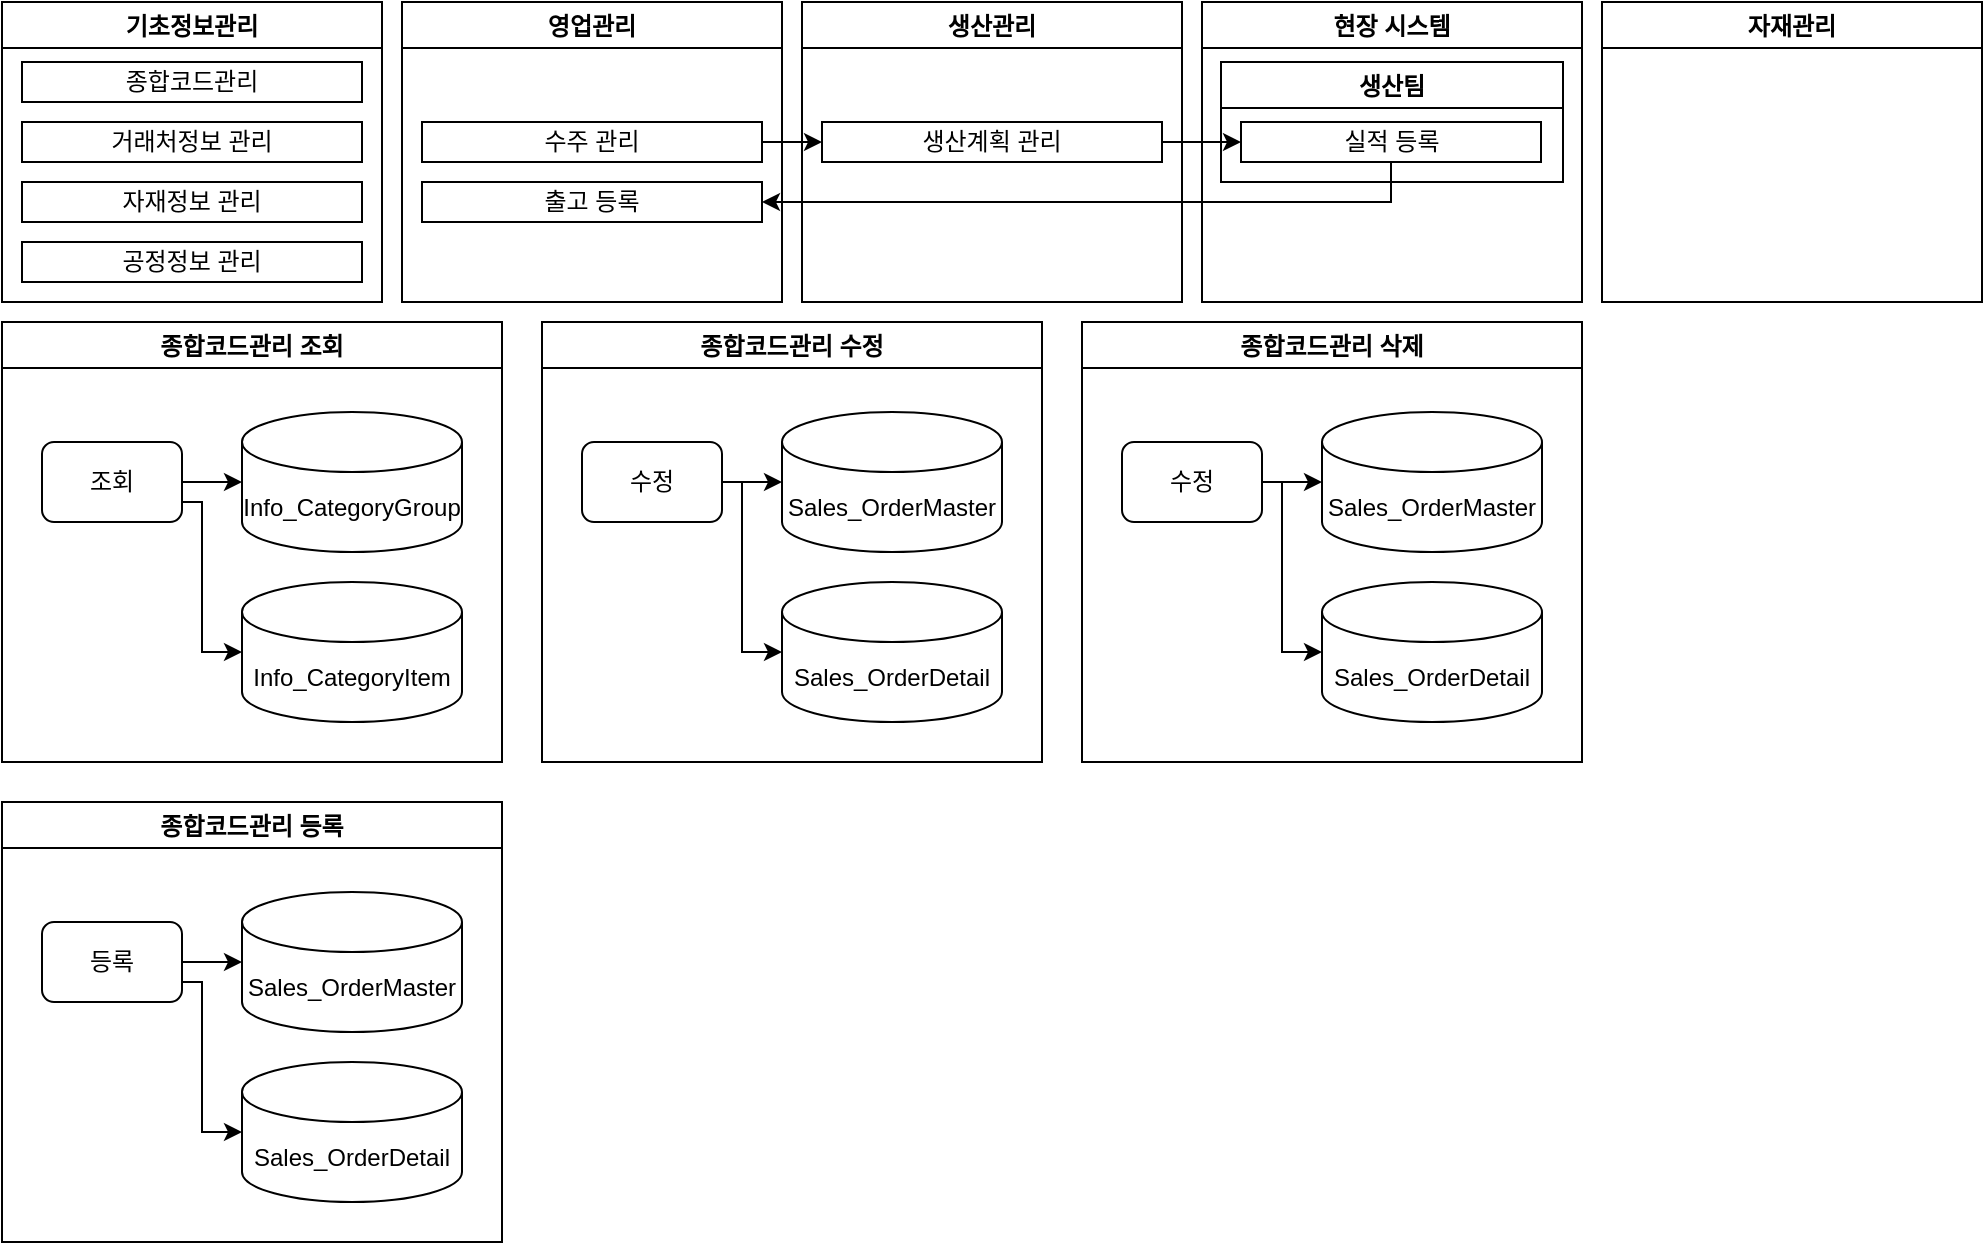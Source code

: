 <mxfile version="17.4.6" type="device" pages="15"><diagram name="종합코드관리" id="MbD3ICW8TXD5Ne60eK9P"><mxGraphModel dx="1422" dy="763" grid="1" gridSize="10" guides="1" tooltips="1" connect="1" arrows="1" fold="1" page="1" pageScale="1" pageWidth="1169" pageHeight="827" math="0" shadow="0"><root><mxCell id="DNLRkLQTxVQeSMsjSoR3-0"/><mxCell id="DNLRkLQTxVQeSMsjSoR3-1" parent="DNLRkLQTxVQeSMsjSoR3-0"/><mxCell id="DNLRkLQTxVQeSMsjSoR3-2" value="영업관리" style="swimlane;" vertex="1" parent="DNLRkLQTxVQeSMsjSoR3-1"><mxGeometry x="210" y="10" width="190" height="150" as="geometry"/></mxCell><mxCell id="DNLRkLQTxVQeSMsjSoR3-3" value="수주 관리" style="rounded=0;whiteSpace=wrap;html=1;fillColor=#FFFFFF;" vertex="1" parent="DNLRkLQTxVQeSMsjSoR3-2"><mxGeometry x="10" y="60" width="170" height="20" as="geometry"/></mxCell><mxCell id="DNLRkLQTxVQeSMsjSoR3-4" value="출고 등록" style="rounded=0;whiteSpace=wrap;html=1;" vertex="1" parent="DNLRkLQTxVQeSMsjSoR3-2"><mxGeometry x="10" y="90" width="170" height="20" as="geometry"/></mxCell><mxCell id="DNLRkLQTxVQeSMsjSoR3-5" value="생산관리" style="swimlane;" vertex="1" parent="DNLRkLQTxVQeSMsjSoR3-1"><mxGeometry x="410" y="10" width="190" height="150" as="geometry"/></mxCell><mxCell id="DNLRkLQTxVQeSMsjSoR3-6" value="생산계획 관리" style="rounded=0;whiteSpace=wrap;html=1;fillColor=#FFFFFF;" vertex="1" parent="DNLRkLQTxVQeSMsjSoR3-5"><mxGeometry x="10" y="60" width="170" height="20" as="geometry"/></mxCell><mxCell id="DNLRkLQTxVQeSMsjSoR3-7" value="현장 시스템" style="swimlane;" vertex="1" parent="DNLRkLQTxVQeSMsjSoR3-1"><mxGeometry x="610" y="10" width="190" height="150" as="geometry"/></mxCell><mxCell id="DNLRkLQTxVQeSMsjSoR3-8" value="생산팀" style="swimlane;" vertex="1" parent="DNLRkLQTxVQeSMsjSoR3-7"><mxGeometry x="9.5" y="30" width="171" height="60" as="geometry"/></mxCell><mxCell id="DNLRkLQTxVQeSMsjSoR3-9" value="실적 등록" style="rounded=0;whiteSpace=wrap;html=1;fillColor=#FFFFFF;" vertex="1" parent="DNLRkLQTxVQeSMsjSoR3-8"><mxGeometry x="10" y="30" width="150" height="20" as="geometry"/></mxCell><mxCell id="DNLRkLQTxVQeSMsjSoR3-10" value="자재관리" style="swimlane;" vertex="1" parent="DNLRkLQTxVQeSMsjSoR3-1"><mxGeometry x="810" y="10" width="190" height="150" as="geometry"/></mxCell><mxCell id="DNLRkLQTxVQeSMsjSoR3-11" style="edgeStyle=orthogonalEdgeStyle;rounded=0;orthogonalLoop=1;jettySize=auto;html=1;" edge="1" parent="DNLRkLQTxVQeSMsjSoR3-1" source="DNLRkLQTxVQeSMsjSoR3-3" target="DNLRkLQTxVQeSMsjSoR3-6"><mxGeometry relative="1" as="geometry"/></mxCell><mxCell id="DNLRkLQTxVQeSMsjSoR3-12" style="edgeStyle=orthogonalEdgeStyle;rounded=0;orthogonalLoop=1;jettySize=auto;html=1;" edge="1" parent="DNLRkLQTxVQeSMsjSoR3-1" source="DNLRkLQTxVQeSMsjSoR3-6" target="DNLRkLQTxVQeSMsjSoR3-9"><mxGeometry relative="1" as="geometry"><mxPoint x="590" y="110" as="sourcePoint"/></mxGeometry></mxCell><mxCell id="DNLRkLQTxVQeSMsjSoR3-13" style="edgeStyle=orthogonalEdgeStyle;rounded=0;orthogonalLoop=1;jettySize=auto;html=1;" edge="1" parent="DNLRkLQTxVQeSMsjSoR3-1" source="DNLRkLQTxVQeSMsjSoR3-9" target="DNLRkLQTxVQeSMsjSoR3-4"><mxGeometry relative="1" as="geometry"><Array as="points"><mxPoint x="705" y="110"/></Array></mxGeometry></mxCell><mxCell id="DNLRkLQTxVQeSMsjSoR3-14" value="종합코드관리 조회" style="swimlane;fillColor=#FFFFFF;" vertex="1" parent="DNLRkLQTxVQeSMsjSoR3-1"><mxGeometry x="10" y="170" width="250" height="220" as="geometry"/></mxCell><mxCell id="DNLRkLQTxVQeSMsjSoR3-15" value="Info_CategoryGroup" style="shape=cylinder3;whiteSpace=wrap;html=1;boundedLbl=1;backgroundOutline=1;size=15;fillColor=#ffffff;" vertex="1" parent="DNLRkLQTxVQeSMsjSoR3-14"><mxGeometry x="120" y="45" width="110" height="70" as="geometry"/></mxCell><mxCell id="DNLRkLQTxVQeSMsjSoR3-16" value="Info_CategoryItem" style="shape=cylinder3;whiteSpace=wrap;html=1;boundedLbl=1;backgroundOutline=1;size=15;fillColor=#ffffff;" vertex="1" parent="DNLRkLQTxVQeSMsjSoR3-14"><mxGeometry x="120" y="130" width="110" height="70" as="geometry"/></mxCell><mxCell id="DNLRkLQTxVQeSMsjSoR3-17" style="edgeStyle=orthogonalEdgeStyle;rounded=0;orthogonalLoop=1;jettySize=auto;html=1;strokeColor=#000000;" edge="1" parent="DNLRkLQTxVQeSMsjSoR3-14" source="DNLRkLQTxVQeSMsjSoR3-19" target="DNLRkLQTxVQeSMsjSoR3-15"><mxGeometry relative="1" as="geometry"/></mxCell><mxCell id="DNLRkLQTxVQeSMsjSoR3-18" style="edgeStyle=orthogonalEdgeStyle;rounded=0;orthogonalLoop=1;jettySize=auto;html=1;strokeColor=#000000;entryX=0;entryY=0.5;entryDx=0;entryDy=0;entryPerimeter=0;" edge="1" parent="DNLRkLQTxVQeSMsjSoR3-14" source="DNLRkLQTxVQeSMsjSoR3-19" target="DNLRkLQTxVQeSMsjSoR3-16"><mxGeometry relative="1" as="geometry"><Array as="points"><mxPoint x="100" y="90"/><mxPoint x="100" y="165"/></Array></mxGeometry></mxCell><mxCell id="DNLRkLQTxVQeSMsjSoR3-19" value="조회" style="rounded=1;whiteSpace=wrap;html=1;fillColor=#ffffff;" vertex="1" parent="DNLRkLQTxVQeSMsjSoR3-14"><mxGeometry x="20" y="60" width="70" height="40" as="geometry"/></mxCell><mxCell id="DNLRkLQTxVQeSMsjSoR3-20" value="종합코드관리 등록" style="swimlane;fillColor=#FFFFFF;" vertex="1" parent="DNLRkLQTxVQeSMsjSoR3-1"><mxGeometry x="10" y="410" width="250" height="220" as="geometry"/></mxCell><mxCell id="DNLRkLQTxVQeSMsjSoR3-21" value="Sales_OrderMaster" style="shape=cylinder3;whiteSpace=wrap;html=1;boundedLbl=1;backgroundOutline=1;size=15;fillColor=#ffffff;" vertex="1" parent="DNLRkLQTxVQeSMsjSoR3-20"><mxGeometry x="120" y="45" width="110" height="70" as="geometry"/></mxCell><mxCell id="DNLRkLQTxVQeSMsjSoR3-22" value="Sales_OrderDetail" style="shape=cylinder3;whiteSpace=wrap;html=1;boundedLbl=1;backgroundOutline=1;size=15;fillColor=#ffffff;" vertex="1" parent="DNLRkLQTxVQeSMsjSoR3-20"><mxGeometry x="120" y="130" width="110" height="70" as="geometry"/></mxCell><mxCell id="DNLRkLQTxVQeSMsjSoR3-23" style="edgeStyle=orthogonalEdgeStyle;rounded=0;orthogonalLoop=1;jettySize=auto;html=1;strokeColor=#000000;" edge="1" parent="DNLRkLQTxVQeSMsjSoR3-20" source="DNLRkLQTxVQeSMsjSoR3-25" target="DNLRkLQTxVQeSMsjSoR3-21"><mxGeometry relative="1" as="geometry"/></mxCell><mxCell id="DNLRkLQTxVQeSMsjSoR3-24" style="edgeStyle=orthogonalEdgeStyle;rounded=0;orthogonalLoop=1;jettySize=auto;html=1;strokeColor=#000000;entryX=0;entryY=0.5;entryDx=0;entryDy=0;entryPerimeter=0;" edge="1" parent="DNLRkLQTxVQeSMsjSoR3-20" source="DNLRkLQTxVQeSMsjSoR3-25" target="DNLRkLQTxVQeSMsjSoR3-22"><mxGeometry relative="1" as="geometry"><Array as="points"><mxPoint x="100" y="90"/><mxPoint x="100" y="165"/></Array></mxGeometry></mxCell><mxCell id="DNLRkLQTxVQeSMsjSoR3-25" value="등록" style="rounded=1;whiteSpace=wrap;html=1;fillColor=#ffffff;" vertex="1" parent="DNLRkLQTxVQeSMsjSoR3-20"><mxGeometry x="20" y="60" width="70" height="40" as="geometry"/></mxCell><mxCell id="DNLRkLQTxVQeSMsjSoR3-26" value="종합코드관리 수정" style="swimlane;fillColor=#FFFFFF;" vertex="1" parent="DNLRkLQTxVQeSMsjSoR3-1"><mxGeometry x="280" y="170" width="250" height="220" as="geometry"/></mxCell><mxCell id="DNLRkLQTxVQeSMsjSoR3-27" value="Sales_OrderMaster" style="shape=cylinder3;whiteSpace=wrap;html=1;boundedLbl=1;backgroundOutline=1;size=15;fillColor=#ffffff;" vertex="1" parent="DNLRkLQTxVQeSMsjSoR3-26"><mxGeometry x="120" y="45" width="110" height="70" as="geometry"/></mxCell><mxCell id="DNLRkLQTxVQeSMsjSoR3-28" value="Sales_OrderDetail" style="shape=cylinder3;whiteSpace=wrap;html=1;boundedLbl=1;backgroundOutline=1;size=15;fillColor=#ffffff;" vertex="1" parent="DNLRkLQTxVQeSMsjSoR3-26"><mxGeometry x="120" y="130" width="110" height="70" as="geometry"/></mxCell><mxCell id="DNLRkLQTxVQeSMsjSoR3-29" style="edgeStyle=orthogonalEdgeStyle;rounded=0;orthogonalLoop=1;jettySize=auto;html=1;strokeColor=#000000;" edge="1" parent="DNLRkLQTxVQeSMsjSoR3-26" source="DNLRkLQTxVQeSMsjSoR3-31" target="DNLRkLQTxVQeSMsjSoR3-27"><mxGeometry relative="1" as="geometry"/></mxCell><mxCell id="DNLRkLQTxVQeSMsjSoR3-30" style="edgeStyle=orthogonalEdgeStyle;rounded=0;orthogonalLoop=1;jettySize=auto;html=1;strokeColor=#000000;entryX=0;entryY=0.5;entryDx=0;entryDy=0;entryPerimeter=0;" edge="1" parent="DNLRkLQTxVQeSMsjSoR3-26" source="DNLRkLQTxVQeSMsjSoR3-31" target="DNLRkLQTxVQeSMsjSoR3-28"><mxGeometry relative="1" as="geometry"><Array as="points"><mxPoint x="100" y="80"/><mxPoint x="100" y="165"/></Array></mxGeometry></mxCell><mxCell id="DNLRkLQTxVQeSMsjSoR3-31" value="수정" style="rounded=1;whiteSpace=wrap;html=1;fillColor=#ffffff;" vertex="1" parent="DNLRkLQTxVQeSMsjSoR3-26"><mxGeometry x="20" y="60" width="70" height="40" as="geometry"/></mxCell><mxCell id="DNLRkLQTxVQeSMsjSoR3-32" value="종합코드관리 삭제" style="swimlane;fillColor=#FFFFFF;" vertex="1" parent="DNLRkLQTxVQeSMsjSoR3-1"><mxGeometry x="550" y="170" width="250" height="220" as="geometry"/></mxCell><mxCell id="DNLRkLQTxVQeSMsjSoR3-33" value="Sales_OrderMaster" style="shape=cylinder3;whiteSpace=wrap;html=1;boundedLbl=1;backgroundOutline=1;size=15;fillColor=#ffffff;" vertex="1" parent="DNLRkLQTxVQeSMsjSoR3-32"><mxGeometry x="120" y="45" width="110" height="70" as="geometry"/></mxCell><mxCell id="DNLRkLQTxVQeSMsjSoR3-34" value="Sales_OrderDetail" style="shape=cylinder3;whiteSpace=wrap;html=1;boundedLbl=1;backgroundOutline=1;size=15;fillColor=#ffffff;" vertex="1" parent="DNLRkLQTxVQeSMsjSoR3-32"><mxGeometry x="120" y="130" width="110" height="70" as="geometry"/></mxCell><mxCell id="DNLRkLQTxVQeSMsjSoR3-35" style="edgeStyle=orthogonalEdgeStyle;rounded=0;orthogonalLoop=1;jettySize=auto;html=1;strokeColor=#000000;" edge="1" parent="DNLRkLQTxVQeSMsjSoR3-32" source="DNLRkLQTxVQeSMsjSoR3-37" target="DNLRkLQTxVQeSMsjSoR3-33"><mxGeometry relative="1" as="geometry"/></mxCell><mxCell id="DNLRkLQTxVQeSMsjSoR3-36" style="edgeStyle=orthogonalEdgeStyle;rounded=0;orthogonalLoop=1;jettySize=auto;html=1;strokeColor=#000000;entryX=0;entryY=0.5;entryDx=0;entryDy=0;entryPerimeter=0;" edge="1" parent="DNLRkLQTxVQeSMsjSoR3-32" source="DNLRkLQTxVQeSMsjSoR3-37" target="DNLRkLQTxVQeSMsjSoR3-34"><mxGeometry relative="1" as="geometry"><Array as="points"><mxPoint x="100" y="80"/><mxPoint x="100" y="165"/></Array></mxGeometry></mxCell><mxCell id="DNLRkLQTxVQeSMsjSoR3-37" value="수정" style="rounded=1;whiteSpace=wrap;html=1;fillColor=#ffffff;" vertex="1" parent="DNLRkLQTxVQeSMsjSoR3-32"><mxGeometry x="20" y="60" width="70" height="40" as="geometry"/></mxCell><mxCell id="GMdqv-ENolzbJGnsMFGB-0" value="기초정보관리" style="swimlane;" vertex="1" parent="DNLRkLQTxVQeSMsjSoR3-1"><mxGeometry x="10" y="10" width="190" height="150" as="geometry"/></mxCell><mxCell id="GMdqv-ENolzbJGnsMFGB-1" value="종합코드관리" style="rounded=0;whiteSpace=wrap;html=1;fillColor=#FFFFFF;" vertex="1" parent="GMdqv-ENolzbJGnsMFGB-0"><mxGeometry x="10" y="30" width="170" height="20" as="geometry"/></mxCell><mxCell id="GMdqv-ENolzbJGnsMFGB-2" value="거래처정보 관리" style="rounded=0;whiteSpace=wrap;html=1;" vertex="1" parent="GMdqv-ENolzbJGnsMFGB-0"><mxGeometry x="10" y="60" width="170" height="20" as="geometry"/></mxCell><mxCell id="GMdqv-ENolzbJGnsMFGB-3" value="자재정보 관리" style="rounded=0;whiteSpace=wrap;html=1;fillColor=#FFFFFF;" vertex="1" parent="GMdqv-ENolzbJGnsMFGB-0"><mxGeometry x="10" y="90" width="170" height="20" as="geometry"/></mxCell><mxCell id="GMdqv-ENolzbJGnsMFGB-4" value="공정정보 관리" style="rounded=0;whiteSpace=wrap;html=1;" vertex="1" parent="GMdqv-ENolzbJGnsMFGB-0"><mxGeometry x="10" y="120" width="170" height="20" as="geometry"/></mxCell></root></mxGraphModel></diagram><diagram id="IrIn9frT_da8bN9OA3-t" name="수주관리"><mxGraphModel dx="1422" dy="795" grid="1" gridSize="10" guides="1" tooltips="1" connect="1" arrows="1" fold="1" page="1" pageScale="1" pageWidth="1169" pageHeight="827" math="0" shadow="0"><root><mxCell id="_NqCSLc96ZCEFx14yzTl-0"/><mxCell id="_NqCSLc96ZCEFx14yzTl-1" parent="_NqCSLc96ZCEFx14yzTl-0"/><mxCell id="atsLhp4LMsHRvFSLAzSU-0" value="영업관리" style="swimlane;" parent="_NqCSLc96ZCEFx14yzTl-1" vertex="1"><mxGeometry x="10" y="10" width="190" height="130" as="geometry"/></mxCell><mxCell id="atsLhp4LMsHRvFSLAzSU-1" value="수주 관리" style="rounded=0;whiteSpace=wrap;html=1;fillColor=#FFE6CC;" parent="atsLhp4LMsHRvFSLAzSU-0" vertex="1"><mxGeometry x="10" y="60" width="170" height="20" as="geometry"/></mxCell><mxCell id="atsLhp4LMsHRvFSLAzSU-8" value="출고 등록" style="rounded=0;whiteSpace=wrap;html=1;" parent="atsLhp4LMsHRvFSLAzSU-0" vertex="1"><mxGeometry x="10" y="90" width="170" height="20" as="geometry"/></mxCell><mxCell id="atsLhp4LMsHRvFSLAzSU-2" value="생산관리" style="swimlane;" parent="_NqCSLc96ZCEFx14yzTl-1" vertex="1"><mxGeometry x="210" y="10" width="190" height="130" as="geometry"/></mxCell><mxCell id="atsLhp4LMsHRvFSLAzSU-3" value="생산계획 관리" style="rounded=0;whiteSpace=wrap;html=1;fillColor=#FFFFFF;" parent="atsLhp4LMsHRvFSLAzSU-2" vertex="1"><mxGeometry x="10" y="60" width="170" height="20" as="geometry"/></mxCell><mxCell id="atsLhp4LMsHRvFSLAzSU-4" value="현장 시스템" style="swimlane;" parent="_NqCSLc96ZCEFx14yzTl-1" vertex="1"><mxGeometry x="410" y="10" width="190" height="130" as="geometry"/></mxCell><mxCell id="atsLhp4LMsHRvFSLAzSU-5" value="생산팀" style="swimlane;" parent="atsLhp4LMsHRvFSLAzSU-4" vertex="1"><mxGeometry x="9.5" y="30" width="171" height="60" as="geometry"/></mxCell><mxCell id="atsLhp4LMsHRvFSLAzSU-6" value="실적 등록" style="rounded=0;whiteSpace=wrap;html=1;fillColor=#FFFFFF;" parent="atsLhp4LMsHRvFSLAzSU-5" vertex="1"><mxGeometry x="10" y="30" width="150" height="20" as="geometry"/></mxCell><mxCell id="atsLhp4LMsHRvFSLAzSU-7" value="자재관리" style="swimlane;" parent="_NqCSLc96ZCEFx14yzTl-1" vertex="1"><mxGeometry x="610" y="10" width="190" height="130" as="geometry"/></mxCell><mxCell id="atsLhp4LMsHRvFSLAzSU-9" style="edgeStyle=orthogonalEdgeStyle;rounded=0;orthogonalLoop=1;jettySize=auto;html=1;" parent="_NqCSLc96ZCEFx14yzTl-1" source="atsLhp4LMsHRvFSLAzSU-1" target="atsLhp4LMsHRvFSLAzSU-3" edge="1"><mxGeometry relative="1" as="geometry"/></mxCell><mxCell id="atsLhp4LMsHRvFSLAzSU-10" style="edgeStyle=orthogonalEdgeStyle;rounded=0;orthogonalLoop=1;jettySize=auto;html=1;" parent="_NqCSLc96ZCEFx14yzTl-1" source="atsLhp4LMsHRvFSLAzSU-3" target="atsLhp4LMsHRvFSLAzSU-6" edge="1"><mxGeometry relative="1" as="geometry"><mxPoint x="390" y="110" as="sourcePoint"/></mxGeometry></mxCell><mxCell id="atsLhp4LMsHRvFSLAzSU-11" style="edgeStyle=orthogonalEdgeStyle;rounded=0;orthogonalLoop=1;jettySize=auto;html=1;" parent="_NqCSLc96ZCEFx14yzTl-1" source="atsLhp4LMsHRvFSLAzSU-6" target="atsLhp4LMsHRvFSLAzSU-8" edge="1"><mxGeometry relative="1" as="geometry"><Array as="points"><mxPoint x="505" y="110"/></Array></mxGeometry></mxCell><mxCell id="Zk5xg_tyBRPwgagQCFtH-0" value="수주관리 조회" style="swimlane;fillColor=#FFFFFF;" parent="_NqCSLc96ZCEFx14yzTl-1" vertex="1"><mxGeometry x="10" y="160" width="250" height="220" as="geometry"/></mxCell><mxCell id="Zk5xg_tyBRPwgagQCFtH-1" value="Sales_OrderMaster" style="shape=cylinder3;whiteSpace=wrap;html=1;boundedLbl=1;backgroundOutline=1;size=15;fillColor=#ffffff;" parent="Zk5xg_tyBRPwgagQCFtH-0" vertex="1"><mxGeometry x="120" y="45" width="110" height="70" as="geometry"/></mxCell><mxCell id="Zk5xg_tyBRPwgagQCFtH-2" value="Sales_OrderDetail" style="shape=cylinder3;whiteSpace=wrap;html=1;boundedLbl=1;backgroundOutline=1;size=15;fillColor=#ffffff;" parent="Zk5xg_tyBRPwgagQCFtH-0" vertex="1"><mxGeometry x="120" y="130" width="110" height="70" as="geometry"/></mxCell><mxCell id="Zk5xg_tyBRPwgagQCFtH-3" style="edgeStyle=orthogonalEdgeStyle;rounded=0;orthogonalLoop=1;jettySize=auto;html=1;strokeColor=#000000;" parent="Zk5xg_tyBRPwgagQCFtH-0" source="Zk5xg_tyBRPwgagQCFtH-5" target="Zk5xg_tyBRPwgagQCFtH-1" edge="1"><mxGeometry relative="1" as="geometry"/></mxCell><mxCell id="Zk5xg_tyBRPwgagQCFtH-4" style="edgeStyle=orthogonalEdgeStyle;rounded=0;orthogonalLoop=1;jettySize=auto;html=1;strokeColor=#000000;entryX=0;entryY=0.5;entryDx=0;entryDy=0;entryPerimeter=0;" parent="Zk5xg_tyBRPwgagQCFtH-0" source="Zk5xg_tyBRPwgagQCFtH-5" target="Zk5xg_tyBRPwgagQCFtH-2" edge="1"><mxGeometry relative="1" as="geometry"><Array as="points"><mxPoint x="100" y="90"/><mxPoint x="100" y="165"/></Array></mxGeometry></mxCell><mxCell id="Zk5xg_tyBRPwgagQCFtH-5" value="조회" style="rounded=1;whiteSpace=wrap;html=1;fillColor=#ffffff;" parent="Zk5xg_tyBRPwgagQCFtH-0" vertex="1"><mxGeometry x="20" y="60" width="70" height="40" as="geometry"/></mxCell><mxCell id="J18hJf-HeStDrqbW4dhA-0" value="수주관리 등록" style="swimlane;fillColor=#FFFFFF;" parent="_NqCSLc96ZCEFx14yzTl-1" vertex="1"><mxGeometry x="10" y="400" width="250" height="220" as="geometry"/></mxCell><mxCell id="J18hJf-HeStDrqbW4dhA-1" value="Sales_OrderMaster" style="shape=cylinder3;whiteSpace=wrap;html=1;boundedLbl=1;backgroundOutline=1;size=15;fillColor=#ffffff;" parent="J18hJf-HeStDrqbW4dhA-0" vertex="1"><mxGeometry x="120" y="45" width="110" height="70" as="geometry"/></mxCell><mxCell id="J18hJf-HeStDrqbW4dhA-2" value="Sales_OrderDetail" style="shape=cylinder3;whiteSpace=wrap;html=1;boundedLbl=1;backgroundOutline=1;size=15;fillColor=#ffffff;" parent="J18hJf-HeStDrqbW4dhA-0" vertex="1"><mxGeometry x="120" y="130" width="110" height="70" as="geometry"/></mxCell><mxCell id="J18hJf-HeStDrqbW4dhA-3" style="edgeStyle=orthogonalEdgeStyle;rounded=0;orthogonalLoop=1;jettySize=auto;html=1;strokeColor=#000000;" parent="J18hJf-HeStDrqbW4dhA-0" source="J18hJf-HeStDrqbW4dhA-5" target="J18hJf-HeStDrqbW4dhA-1" edge="1"><mxGeometry relative="1" as="geometry"/></mxCell><mxCell id="J18hJf-HeStDrqbW4dhA-4" style="edgeStyle=orthogonalEdgeStyle;rounded=0;orthogonalLoop=1;jettySize=auto;html=1;strokeColor=#000000;entryX=0;entryY=0.5;entryDx=0;entryDy=0;entryPerimeter=0;" parent="J18hJf-HeStDrqbW4dhA-0" source="J18hJf-HeStDrqbW4dhA-5" target="J18hJf-HeStDrqbW4dhA-2" edge="1"><mxGeometry relative="1" as="geometry"><Array as="points"><mxPoint x="100" y="90"/><mxPoint x="100" y="165"/></Array></mxGeometry></mxCell><mxCell id="J18hJf-HeStDrqbW4dhA-5" value="등록" style="rounded=1;whiteSpace=wrap;html=1;fillColor=#ffffff;" parent="J18hJf-HeStDrqbW4dhA-0" vertex="1"><mxGeometry x="20" y="60" width="70" height="40" as="geometry"/></mxCell><mxCell id="trklD-ukZCONvYX5c72y-0" value="수주관리 수정" style="swimlane;fillColor=#FFFFFF;" parent="_NqCSLc96ZCEFx14yzTl-1" vertex="1"><mxGeometry x="280" y="160" width="250" height="220" as="geometry"/></mxCell><mxCell id="trklD-ukZCONvYX5c72y-1" value="Sales_OrderMaster" style="shape=cylinder3;whiteSpace=wrap;html=1;boundedLbl=1;backgroundOutline=1;size=15;fillColor=#ffffff;" parent="trklD-ukZCONvYX5c72y-0" vertex="1"><mxGeometry x="120" y="45" width="110" height="70" as="geometry"/></mxCell><mxCell id="trklD-ukZCONvYX5c72y-2" value="Sales_OrderDetail" style="shape=cylinder3;whiteSpace=wrap;html=1;boundedLbl=1;backgroundOutline=1;size=15;fillColor=#ffffff;" parent="trklD-ukZCONvYX5c72y-0" vertex="1"><mxGeometry x="120" y="130" width="110" height="70" as="geometry"/></mxCell><mxCell id="trklD-ukZCONvYX5c72y-3" style="edgeStyle=orthogonalEdgeStyle;rounded=0;orthogonalLoop=1;jettySize=auto;html=1;strokeColor=#000000;" parent="trklD-ukZCONvYX5c72y-0" source="trklD-ukZCONvYX5c72y-5" target="trklD-ukZCONvYX5c72y-1" edge="1"><mxGeometry relative="1" as="geometry"/></mxCell><mxCell id="trklD-ukZCONvYX5c72y-4" style="edgeStyle=orthogonalEdgeStyle;rounded=0;orthogonalLoop=1;jettySize=auto;html=1;strokeColor=#000000;entryX=0;entryY=0.5;entryDx=0;entryDy=0;entryPerimeter=0;" parent="trklD-ukZCONvYX5c72y-0" source="trklD-ukZCONvYX5c72y-5" target="trklD-ukZCONvYX5c72y-2" edge="1"><mxGeometry relative="1" as="geometry"><Array as="points"><mxPoint x="100" y="80"/><mxPoint x="100" y="165"/></Array></mxGeometry></mxCell><mxCell id="trklD-ukZCONvYX5c72y-5" value="수정" style="rounded=1;whiteSpace=wrap;html=1;fillColor=#ffffff;" parent="trklD-ukZCONvYX5c72y-0" vertex="1"><mxGeometry x="20" y="60" width="70" height="40" as="geometry"/></mxCell><mxCell id="QEKRJ_pUATxl_-B5rNg2-0" value="수주관리 삭제" style="swimlane;fillColor=#FFFFFF;" parent="_NqCSLc96ZCEFx14yzTl-1" vertex="1"><mxGeometry x="550" y="160" width="250" height="220" as="geometry"/></mxCell><mxCell id="QEKRJ_pUATxl_-B5rNg2-1" value="Sales_OrderMaster" style="shape=cylinder3;whiteSpace=wrap;html=1;boundedLbl=1;backgroundOutline=1;size=15;fillColor=#ffffff;" parent="QEKRJ_pUATxl_-B5rNg2-0" vertex="1"><mxGeometry x="120" y="45" width="110" height="70" as="geometry"/></mxCell><mxCell id="QEKRJ_pUATxl_-B5rNg2-2" value="Sales_OrderDetail" style="shape=cylinder3;whiteSpace=wrap;html=1;boundedLbl=1;backgroundOutline=1;size=15;fillColor=#ffffff;" parent="QEKRJ_pUATxl_-B5rNg2-0" vertex="1"><mxGeometry x="120" y="130" width="110" height="70" as="geometry"/></mxCell><mxCell id="QEKRJ_pUATxl_-B5rNg2-3" style="edgeStyle=orthogonalEdgeStyle;rounded=0;orthogonalLoop=1;jettySize=auto;html=1;strokeColor=#000000;" parent="QEKRJ_pUATxl_-B5rNg2-0" source="QEKRJ_pUATxl_-B5rNg2-5" target="QEKRJ_pUATxl_-B5rNg2-1" edge="1"><mxGeometry relative="1" as="geometry"/></mxCell><mxCell id="QEKRJ_pUATxl_-B5rNg2-4" style="edgeStyle=orthogonalEdgeStyle;rounded=0;orthogonalLoop=1;jettySize=auto;html=1;strokeColor=#000000;entryX=0;entryY=0.5;entryDx=0;entryDy=0;entryPerimeter=0;" parent="QEKRJ_pUATxl_-B5rNg2-0" source="QEKRJ_pUATxl_-B5rNg2-5" target="QEKRJ_pUATxl_-B5rNg2-2" edge="1"><mxGeometry relative="1" as="geometry"><Array as="points"><mxPoint x="100" y="80"/><mxPoint x="100" y="165"/></Array></mxGeometry></mxCell><mxCell id="QEKRJ_pUATxl_-B5rNg2-5" value="수정" style="rounded=1;whiteSpace=wrap;html=1;fillColor=#ffffff;" parent="QEKRJ_pUATxl_-B5rNg2-0" vertex="1"><mxGeometry x="20" y="60" width="70" height="40" as="geometry"/></mxCell></root></mxGraphModel></diagram><diagram name="수주관리 조회" id="dqJWCzrVt4HTPT4UsczR"><mxGraphModel dx="1422" dy="795" grid="1" gridSize="10" guides="1" tooltips="1" connect="1" arrows="1" fold="1" page="1" pageScale="1" pageWidth="1169" pageHeight="827" math="0" shadow="0"><root><mxCell id="s3AXYeNpYIsiQbzoWFWZ-0"/><mxCell id="s3AXYeNpYIsiQbzoWFWZ-1" parent="s3AXYeNpYIsiQbzoWFWZ-0"/><mxCell id="s3AXYeNpYIsiQbzoWFWZ-22" value="수주관리 조회" style="swimlane;fillColor=#FFFFFF;" parent="s3AXYeNpYIsiQbzoWFWZ-1" vertex="1"><mxGeometry x="10" y="10" width="250" height="220" as="geometry"/></mxCell><mxCell id="s3AXYeNpYIsiQbzoWFWZ-23" value="Sales_OrderMaster" style="shape=cylinder3;whiteSpace=wrap;html=1;boundedLbl=1;backgroundOutline=1;size=15;fillColor=#ffffff;" parent="s3AXYeNpYIsiQbzoWFWZ-22" vertex="1"><mxGeometry x="120" y="45" width="110" height="70" as="geometry"/></mxCell><mxCell id="s3AXYeNpYIsiQbzoWFWZ-24" value="Sales_OrderDetail" style="shape=cylinder3;whiteSpace=wrap;html=1;boundedLbl=1;backgroundOutline=1;size=15;fillColor=#ffffff;" parent="s3AXYeNpYIsiQbzoWFWZ-22" vertex="1"><mxGeometry x="120" y="130" width="110" height="70" as="geometry"/></mxCell><mxCell id="s3AXYeNpYIsiQbzoWFWZ-25" style="edgeStyle=orthogonalEdgeStyle;rounded=0;orthogonalLoop=1;jettySize=auto;html=1;strokeColor=#000000;" parent="s3AXYeNpYIsiQbzoWFWZ-22" source="s3AXYeNpYIsiQbzoWFWZ-27" target="s3AXYeNpYIsiQbzoWFWZ-23" edge="1"><mxGeometry relative="1" as="geometry"/></mxCell><mxCell id="s3AXYeNpYIsiQbzoWFWZ-26" style="edgeStyle=orthogonalEdgeStyle;rounded=0;orthogonalLoop=1;jettySize=auto;html=1;strokeColor=#000000;entryX=0;entryY=0.5;entryDx=0;entryDy=0;entryPerimeter=0;" parent="s3AXYeNpYIsiQbzoWFWZ-22" source="s3AXYeNpYIsiQbzoWFWZ-27" target="s3AXYeNpYIsiQbzoWFWZ-24" edge="1"><mxGeometry relative="1" as="geometry"><Array as="points"><mxPoint x="100" y="80"/><mxPoint x="100" y="165"/></Array></mxGeometry></mxCell><mxCell id="s3AXYeNpYIsiQbzoWFWZ-27" value="조회" style="rounded=1;whiteSpace=wrap;html=1;fillColor=#ffffff;" parent="s3AXYeNpYIsiQbzoWFWZ-22" vertex="1"><mxGeometry x="20" y="60" width="70" height="40" as="geometry"/></mxCell><mxCell id="BtpgJZkE8WABVw9__zCJ-37" value="Data 조건" style="text;align=left;verticalAlign=middle;spacingLeft=4;spacingRight=4;overflow=hidden;points=[[0,0.5],[1,0.5]];portConstraint=eastwest;rotatable=0;fillColor=#ffe6cc;strokeColor=#d79b00;" parent="s3AXYeNpYIsiQbzoWFWZ-1" vertex="1"><mxGeometry x="30" y="710" width="140" height="30" as="geometry"/></mxCell><mxCell id="BtpgJZkE8WABVw9__zCJ-38" value="연동부분" style="text;align=left;verticalAlign=middle;spacingLeft=4;spacingRight=4;overflow=hidden;points=[[0,0.5],[1,0.5]];portConstraint=eastwest;rotatable=0;fillColor=#f8cecc;strokeColor=#b85450;" parent="s3AXYeNpYIsiQbzoWFWZ-1" vertex="1"><mxGeometry x="30" y="740" width="140" height="30" as="geometry"/></mxCell><mxCell id="BtpgJZkE8WABVw9__zCJ-39" value="조회부분" style="text;align=left;verticalAlign=middle;spacingLeft=4;spacingRight=4;overflow=hidden;points=[[0,0.5],[1,0.5]];portConstraint=eastwest;rotatable=0;fillColor=#dae8fc;strokeColor=#6c8ebf;" parent="s3AXYeNpYIsiQbzoWFWZ-1" vertex="1"><mxGeometry x="30" y="770" width="140" height="30" as="geometry"/></mxCell><mxCell id="ec7ITmPxMq0M07AimIis-13" value="수주상세 내역" style="swimlane;" parent="s3AXYeNpYIsiQbzoWFWZ-1" vertex="1"><mxGeometry x="300" y="420" width="520" height="250" as="geometry"><mxRectangle x="430" y="550" width="110" height="23" as="alternateBounds"/></mxGeometry></mxCell><mxCell id="BtpgJZkE8WABVw9__zCJ-5" value="Sales_OrderDetail" style="swimlane;fontStyle=0;childLayout=stackLayout;horizontal=1;startSize=30;horizontalStack=0;resizeParent=1;resizeParentMax=0;resizeLast=0;collapsible=1;marginBottom=0;fillColor=default;" parent="ec7ITmPxMq0M07AimIis-13" vertex="1"><mxGeometry x="370" y="30" width="140" height="210" as="geometry"/></mxCell><mxCell id="BtpgJZkE8WABVw9__zCJ-6" value="HighLotNo" style="text;align=left;verticalAlign=middle;spacingLeft=4;spacingRight=4;overflow=hidden;points=[[0,0.5],[1,0.5]];portConstraint=eastwest;rotatable=0;fillColor=#f8cecc;strokeColor=#b85450;" parent="BtpgJZkE8WABVw9__zCJ-5" vertex="1"><mxGeometry y="30" width="140" height="30" as="geometry"/></mxCell><mxCell id="BtpgJZkE8WABVw9__zCJ-7" value="LotSeq" style="text;align=left;verticalAlign=middle;spacingLeft=4;spacingRight=4;overflow=hidden;points=[[0,0.5],[1,0.5]];portConstraint=eastwest;rotatable=0;fillColor=#dae8fc;strokeColor=#6c8ebf;" parent="BtpgJZkE8WABVw9__zCJ-5" vertex="1"><mxGeometry y="60" width="140" height="30" as="geometry"/></mxCell><mxCell id="BtpgJZkE8WABVw9__zCJ-8" value="ProductCode" style="text;align=left;verticalAlign=middle;spacingLeft=4;spacingRight=4;overflow=hidden;points=[[0,0.5],[1,0.5]];portConstraint=eastwest;rotatable=0;fillColor=#f8cecc;strokeColor=#b85450;" parent="BtpgJZkE8WABVw9__zCJ-5" vertex="1"><mxGeometry y="90" width="140" height="30" as="geometry"/></mxCell><mxCell id="BtpgJZkE8WABVw9__zCJ-12" value="OrderQty" style="text;align=left;verticalAlign=middle;spacingLeft=4;spacingRight=4;overflow=hidden;points=[[0,0.5],[1,0.5]];portConstraint=eastwest;rotatable=0;fillColor=#dae8fc;strokeColor=#6c8ebf;" parent="BtpgJZkE8WABVw9__zCJ-5" vertex="1"><mxGeometry y="120" width="140" height="30" as="geometry"/></mxCell><mxCell id="KMK6_z2HkwAiRrrIj5Af-0" value="Remark" style="text;align=left;verticalAlign=middle;spacingLeft=4;spacingRight=4;overflow=hidden;points=[[0,0.5],[1,0.5]];portConstraint=eastwest;rotatable=0;fillColor=#dae8fc;strokeColor=#6c8ebf;" parent="BtpgJZkE8WABVw9__zCJ-5" vertex="1"><mxGeometry y="150" width="140" height="30" as="geometry"/></mxCell><mxCell id="BtpgJZkE8WABVw9__zCJ-14" value="UseYn = &quot;Y&quot;" style="text;align=left;verticalAlign=middle;spacingLeft=4;spacingRight=4;overflow=hidden;points=[[0,0.5],[1,0.5]];portConstraint=eastwest;rotatable=0;fillColor=#ffe6cc;strokeColor=#d79b00;" parent="BtpgJZkE8WABVw9__zCJ-5" vertex="1"><mxGeometry y="180" width="140" height="30" as="geometry"/></mxCell><mxCell id="BtpgJZkE8WABVw9__zCJ-22" value="Info_CategoryItem" style="swimlane;fontStyle=0;childLayout=stackLayout;horizontal=1;startSize=30;horizontalStack=0;resizeParent=1;resizeParentMax=0;resizeLast=0;collapsible=1;marginBottom=0;fillColor=default;" parent="ec7ITmPxMq0M07AimIis-13" vertex="1"><mxGeometry x="190" y="30" width="140" height="150" as="geometry"/></mxCell><mxCell id="BtpgJZkE8WABVw9__zCJ-23" value="MaterialCode" style="text;align=left;verticalAlign=middle;spacingLeft=4;spacingRight=4;overflow=hidden;points=[[0,0.5],[1,0.5]];portConstraint=eastwest;rotatable=0;fillColor=#dae8fc;strokeColor=#6c8ebf;" parent="BtpgJZkE8WABVw9__zCJ-22" vertex="1"><mxGeometry y="30" width="140" height="30" as="geometry"/></mxCell><mxCell id="BtpgJZkE8WABVw9__zCJ-24" value="MaterialName" style="text;align=left;verticalAlign=middle;spacingLeft=4;spacingRight=4;overflow=hidden;points=[[0,0.5],[1,0.5]];portConstraint=eastwest;rotatable=0;fillColor=#dae8fc;strokeColor=#6c8ebf;" parent="BtpgJZkE8WABVw9__zCJ-22" vertex="1"><mxGeometry y="60" width="140" height="30" as="geometry"/></mxCell><mxCell id="BtpgJZkE8WABVw9__zCJ-26" value="MaterialAlias" style="text;align=left;verticalAlign=middle;spacingLeft=4;spacingRight=4;overflow=hidden;points=[[0,0.5],[1,0.5]];portConstraint=eastwest;rotatable=0;fillColor=#dae8fc;strokeColor=#6c8ebf;" parent="BtpgJZkE8WABVw9__zCJ-22" vertex="1"><mxGeometry y="90" width="140" height="30" as="geometry"/></mxCell><mxCell id="BtpgJZkE8WABVw9__zCJ-28" value="UnitCode" style="text;align=left;verticalAlign=middle;spacingLeft=4;spacingRight=4;overflow=hidden;points=[[0,0.5],[1,0.5]];portConstraint=eastwest;rotatable=0;fillColor=#f8cecc;strokeColor=#b85450;" parent="BtpgJZkE8WABVw9__zCJ-22" vertex="1"><mxGeometry y="120" width="140" height="30" as="geometry"/></mxCell><mxCell id="BtpgJZkE8WABVw9__zCJ-29" value="Info_CategoryItem" style="swimlane;fontStyle=0;childLayout=stackLayout;horizontal=1;startSize=30;horizontalStack=0;resizeParent=1;resizeParentMax=0;resizeLast=0;collapsible=1;marginBottom=0;fillColor=default;" parent="ec7ITmPxMq0M07AimIis-13" vertex="1"><mxGeometry x="10" y="30" width="140" height="90" as="geometry"/></mxCell><mxCell id="BtpgJZkE8WABVw9__zCJ-30" value="CateCode" style="text;align=left;verticalAlign=middle;spacingLeft=4;spacingRight=4;overflow=hidden;points=[[0,0.5],[1,0.5]];portConstraint=eastwest;rotatable=0;fillColor=#f8cecc;strokeColor=#b85450;" parent="BtpgJZkE8WABVw9__zCJ-29" vertex="1"><mxGeometry y="30" width="140" height="30" as="geometry"/></mxCell><mxCell id="BtpgJZkE8WABVw9__zCJ-31" value="CateValue" style="text;align=left;verticalAlign=middle;spacingLeft=4;spacingRight=4;overflow=hidden;points=[[0,0.5],[1,0.5]];portConstraint=eastwest;rotatable=0;fillColor=#dae8fc;strokeColor=#6c8ebf;" parent="BtpgJZkE8WABVw9__zCJ-29" vertex="1"><mxGeometry y="60" width="140" height="30" as="geometry"/></mxCell><mxCell id="BtpgJZkE8WABVw9__zCJ-35" value="" style="endArrow=none;html=1;rounded=0;" parent="ec7ITmPxMq0M07AimIis-13" source="BtpgJZkE8WABVw9__zCJ-8" target="BtpgJZkE8WABVw9__zCJ-23" edge="1"><mxGeometry width="50" height="50" relative="1" as="geometry"><mxPoint x="380" y="-165" as="sourcePoint"/><mxPoint x="250" y="-195" as="targetPoint"/><Array as="points"><mxPoint x="350" y="135"/><mxPoint x="350" y="75"/></Array></mxGeometry></mxCell><mxCell id="BtpgJZkE8WABVw9__zCJ-36" value="" style="endArrow=none;html=1;rounded=0;" parent="ec7ITmPxMq0M07AimIis-13" source="BtpgJZkE8WABVw9__zCJ-28" target="BtpgJZkE8WABVw9__zCJ-30" edge="1"><mxGeometry width="50" height="50" relative="1" as="geometry"><mxPoint x="380" y="145" as="sourcePoint"/><mxPoint x="240" y="85" as="targetPoint"/><Array as="points"><mxPoint x="170" y="170"/><mxPoint x="170" y="75"/></Array></mxGeometry></mxCell><mxCell id="ec7ITmPxMq0M07AimIis-14" value="수주내역" style="swimlane;" parent="s3AXYeNpYIsiQbzoWFWZ-1" vertex="1"><mxGeometry x="480" y="10" width="340" height="370" as="geometry"/></mxCell><mxCell id="BtpgJZkE8WABVw9__zCJ-1" value="Sales_OrderMaster" style="swimlane;fontStyle=0;childLayout=stackLayout;horizontal=1;startSize=30;horizontalStack=0;resizeParent=1;resizeParentMax=0;resizeLast=0;collapsible=1;marginBottom=0;fillColor=default;" parent="ec7ITmPxMq0M07AimIis-14" vertex="1"><mxGeometry x="190" y="30" width="140" height="240" as="geometry"/></mxCell><mxCell id="BtpgJZkE8WABVw9__zCJ-2" value="LotNo" style="text;align=left;verticalAlign=middle;spacingLeft=4;spacingRight=4;overflow=hidden;points=[[0,0.5],[1,0.5]];portConstraint=eastwest;rotatable=0;fillColor=#dae8fc;strokeColor=#6c8ebf;" parent="BtpgJZkE8WABVw9__zCJ-1" vertex="1"><mxGeometry y="30" width="140" height="30" as="geometry"/></mxCell><mxCell id="BtpgJZkE8WABVw9__zCJ-3" value="OrderCustCode" style="text;align=left;verticalAlign=middle;spacingLeft=4;spacingRight=4;overflow=hidden;points=[[0,0.5],[1,0.5]];portConstraint=eastwest;rotatable=0;fillColor=#f8cecc;strokeColor=#b85450;" parent="BtpgJZkE8WABVw9__zCJ-1" vertex="1"><mxGeometry y="60" width="140" height="30" as="geometry"/></mxCell><mxCell id="BtpgJZkE8WABVw9__zCJ-4" value="OutCustCode" style="text;align=left;verticalAlign=middle;spacingLeft=4;spacingRight=4;overflow=hidden;points=[[0,0.5],[1,0.5]];portConstraint=eastwest;rotatable=0;fillColor=#f8cecc;strokeColor=#b85450;" parent="BtpgJZkE8WABVw9__zCJ-1" vertex="1"><mxGeometry y="90" width="140" height="30" as="geometry"/></mxCell><mxCell id="BtpgJZkE8WABVw9__zCJ-9" value="OrderDate" style="text;align=left;verticalAlign=middle;spacingLeft=4;spacingRight=4;overflow=hidden;points=[[0,0.5],[1,0.5]];portConstraint=eastwest;rotatable=0;fillColor=#dae8fc;strokeColor=#6c8ebf;" parent="BtpgJZkE8WABVw9__zCJ-1" vertex="1"><mxGeometry y="120" width="140" height="30" as="geometry"/></mxCell><mxCell id="BtpgJZkE8WABVw9__zCJ-10" value="EndDate" style="text;align=left;verticalAlign=middle;spacingLeft=4;spacingRight=4;overflow=hidden;points=[[0,0.5],[1,0.5]];portConstraint=eastwest;rotatable=0;fillColor=#dae8fc;strokeColor=#6c8ebf;" parent="BtpgJZkE8WABVw9__zCJ-1" vertex="1"><mxGeometry y="150" width="140" height="30" as="geometry"/></mxCell><mxCell id="KMK6_z2HkwAiRrrIj5Af-1" value="Remark" style="text;align=left;verticalAlign=middle;spacingLeft=4;spacingRight=4;overflow=hidden;points=[[0,0.5],[1,0.5]];portConstraint=eastwest;rotatable=0;fillColor=#dae8fc;strokeColor=#6c8ebf;" parent="BtpgJZkE8WABVw9__zCJ-1" vertex="1"><mxGeometry y="180" width="140" height="30" as="geometry"/></mxCell><mxCell id="BtpgJZkE8WABVw9__zCJ-11" value="UseYn = &quot;Y&quot;" style="text;align=left;verticalAlign=middle;spacingLeft=4;spacingRight=4;overflow=hidden;points=[[0,0.5],[1,0.5]];portConstraint=eastwest;rotatable=0;fillColor=#ffe6cc;strokeColor=#d79b00;" parent="BtpgJZkE8WABVw9__zCJ-1" vertex="1"><mxGeometry y="210" width="140" height="30" as="geometry"/></mxCell><mxCell id="BtpgJZkE8WABVw9__zCJ-15" value="Info_Customer" style="swimlane;fontStyle=0;childLayout=stackLayout;horizontal=1;startSize=30;horizontalStack=0;resizeParent=1;resizeParentMax=0;resizeLast=0;collapsible=1;marginBottom=0;fillColor=default;" parent="ec7ITmPxMq0M07AimIis-14" vertex="1"><mxGeometry x="10" y="30" width="140" height="90" as="geometry"/></mxCell><mxCell id="BtpgJZkE8WABVw9__zCJ-16" value="CustCode" style="text;align=left;verticalAlign=middle;spacingLeft=4;spacingRight=4;overflow=hidden;points=[[0,0.5],[1,0.5]];portConstraint=eastwest;rotatable=0;fillColor=#f8cecc;strokeColor=#b85450;" parent="BtpgJZkE8WABVw9__zCJ-15" vertex="1"><mxGeometry y="30" width="140" height="30" as="geometry"/></mxCell><mxCell id="BtpgJZkE8WABVw9__zCJ-17" value="CustName" style="text;align=left;verticalAlign=middle;spacingLeft=4;spacingRight=4;overflow=hidden;points=[[0,0.5],[1,0.5]];portConstraint=eastwest;rotatable=0;fillColor=#dae8fc;strokeColor=#6c8ebf;" parent="BtpgJZkE8WABVw9__zCJ-15" vertex="1"><mxGeometry y="60" width="140" height="30" as="geometry"/></mxCell><mxCell id="BtpgJZkE8WABVw9__zCJ-34" value="" style="endArrow=none;html=1;rounded=0;" parent="ec7ITmPxMq0M07AimIis-14" source="BtpgJZkE8WABVw9__zCJ-3" target="BtpgJZkE8WABVw9__zCJ-16" edge="1"><mxGeometry width="50" height="50" relative="1" as="geometry"><mxPoint x="340" y="85" as="sourcePoint"/><mxPoint x="340" y="368.889" as="targetPoint"/><Array as="points"><mxPoint x="170" y="105"/><mxPoint x="170" y="75"/></Array></mxGeometry></mxCell><mxCell id="kkK41r8bnpt5jVVKdXUU-0" value="" style="endArrow=none;html=1;rounded=0;" parent="ec7ITmPxMq0M07AimIis-14" source="BtpgJZkE8WABVw9__zCJ-4" target="BtpgJZkE8WABVw9__zCJ-16" edge="1"><mxGeometry width="50" height="50" relative="1" as="geometry"><mxPoint x="200" y="120" as="sourcePoint"/><mxPoint x="70" y="90" as="targetPoint"/><Array as="points"><mxPoint x="170" y="135"/><mxPoint x="170" y="75"/></Array></mxGeometry></mxCell><mxCell id="HcOGU5PIORWhjDpE0oLL-0" value="Selected&#10;Sales_OrderMaster" style="swimlane;fontStyle=0;childLayout=stackLayout;horizontal=1;startSize=30;horizontalStack=0;resizeParent=1;resizeParentMax=0;resizeLast=0;collapsible=1;marginBottom=0;fillColor=default;" parent="ec7ITmPxMq0M07AimIis-14" vertex="1"><mxGeometry x="190" y="300" width="140" height="60" as="geometry"/></mxCell><mxCell id="HcOGU5PIORWhjDpE0oLL-1" value="LotNo" style="text;align=left;verticalAlign=middle;spacingLeft=4;spacingRight=4;overflow=hidden;points=[[0,0.5],[1,0.5]];portConstraint=eastwest;rotatable=0;fillColor=#f8cecc;strokeColor=#b85450;" parent="HcOGU5PIORWhjDpE0oLL-0" vertex="1"><mxGeometry y="30" width="140" height="30" as="geometry"/></mxCell><mxCell id="BtpgJZkE8WABVw9__zCJ-32" value="" style="endArrow=none;html=1;rounded=0;" parent="s3AXYeNpYIsiQbzoWFWZ-1" source="HcOGU5PIORWhjDpE0oLL-1" target="BtpgJZkE8WABVw9__zCJ-6" edge="1"><mxGeometry width="50" height="50" relative="1" as="geometry"><mxPoint x="640" y="375" as="sourcePoint"/><mxPoint x="240" y="196" as="targetPoint"/><Array as="points"><mxPoint x="840" y="355"/><mxPoint x="840" y="495"/></Array></mxGeometry></mxCell></root></mxGraphModel></diagram><diagram name="수주관리 등록" id="xsmuLqig2xN4LmdqQPaZ"><mxGraphModel dx="1422" dy="795" grid="1" gridSize="10" guides="1" tooltips="1" connect="1" arrows="1" fold="1" page="1" pageScale="1" pageWidth="1169" pageHeight="827" math="0" shadow="0"><root><mxCell id="BFsk2sDh4jHFtEQ-c5_S-0"/><mxCell id="BFsk2sDh4jHFtEQ-c5_S-1" parent="BFsk2sDh4jHFtEQ-c5_S-0"/><mxCell id="BFsk2sDh4jHFtEQ-c5_S-35" value="" style="endArrow=none;html=1;rounded=0;" parent="BFsk2sDh4jHFtEQ-c5_S-1" source="BFsk2sDh4jHFtEQ-c5_S-9" target="BFsk2sDh4jHFtEQ-c5_S-16" edge="1"><mxGeometry width="50" height="50" relative="1" as="geometry"><mxPoint x="520" y="55" as="sourcePoint"/><mxPoint x="280" y="280" as="targetPoint"/><Array as="points"><mxPoint x="820" y="85"/><mxPoint x="820" y="465"/></Array></mxGeometry></mxCell><mxCell id="BFsk2sDh4jHFtEQ-c5_S-39" value="프로그램 입력" style="text;align=left;verticalAlign=middle;spacingLeft=4;spacingRight=4;overflow=hidden;points=[[0,0.5],[1,0.5]];portConstraint=eastwest;rotatable=0;fillColor=#d5e8d4;strokeColor=#82b366;" parent="BFsk2sDh4jHFtEQ-c5_S-1" vertex="1"><mxGeometry x="30" y="780" width="140" height="30" as="geometry"/></mxCell><mxCell id="BFsk2sDh4jHFtEQ-c5_S-40" value="연동부분" style="text;align=left;verticalAlign=middle;spacingLeft=4;spacingRight=4;overflow=hidden;points=[[0,0.5],[1,0.5]];portConstraint=eastwest;rotatable=0;fillColor=#f8cecc;strokeColor=#b85450;" parent="BFsk2sDh4jHFtEQ-c5_S-1" vertex="1"><mxGeometry x="30" y="690" width="140" height="30" as="geometry"/></mxCell><mxCell id="BFsk2sDh4jHFtEQ-c5_S-41" value="사용자 입력" style="text;align=left;verticalAlign=middle;spacingLeft=4;spacingRight=4;overflow=hidden;points=[[0,0.5],[1,0.5]];portConstraint=eastwest;rotatable=0;fillColor=#dae8fc;strokeColor=#6c8ebf;" parent="BFsk2sDh4jHFtEQ-c5_S-1" vertex="1"><mxGeometry x="30" y="750" width="140" height="30" as="geometry"/></mxCell><mxCell id="Q7mHxwRAhglBK6T-f5xM-2" value="사용자 선택" style="text;align=left;verticalAlign=middle;spacingLeft=4;spacingRight=4;overflow=hidden;points=[[0,0.5],[1,0.5]];portConstraint=eastwest;rotatable=0;fillColor=#e1d5e7;strokeColor=#9673a6;" parent="BFsk2sDh4jHFtEQ-c5_S-1" vertex="1"><mxGeometry x="30" y="720" width="140" height="30" as="geometry"/></mxCell><mxCell id="Yd8fSJNFfQI2ekI3TzhC-1" value="Data 조건" style="text;align=left;verticalAlign=middle;spacingLeft=4;spacingRight=4;overflow=hidden;points=[[0,0.5],[1,0.5]];portConstraint=eastwest;rotatable=0;fillColor=#ffe6cc;strokeColor=#d79b00;" parent="BFsk2sDh4jHFtEQ-c5_S-1" vertex="1"><mxGeometry x="30" y="660" width="140" height="30" as="geometry"/></mxCell><mxCell id="jmoXXCutDvevlWLDCS82-0" value="수주상세 내역" style="swimlane;" vertex="1" parent="BFsk2sDh4jHFtEQ-c5_S-1"><mxGeometry x="280" y="390" width="520" height="340" as="geometry"/></mxCell><mxCell id="BFsk2sDh4jHFtEQ-c5_S-15" value="Sales_OrderDetail" style="swimlane;fontStyle=0;childLayout=stackLayout;horizontal=1;startSize=30;horizontalStack=0;resizeParent=1;resizeParentMax=0;resizeLast=0;collapsible=1;marginBottom=0;fillColor=default;" parent="jmoXXCutDvevlWLDCS82-0" vertex="1"><mxGeometry x="370" y="30" width="140" height="300" as="geometry"/></mxCell><mxCell id="BFsk2sDh4jHFtEQ-c5_S-16" value="HighLotNo" style="text;align=left;verticalAlign=middle;spacingLeft=4;spacingRight=4;overflow=hidden;points=[[0,0.5],[1,0.5]];portConstraint=eastwest;rotatable=0;fillColor=#f8cecc;strokeColor=#b85450;" parent="BFsk2sDh4jHFtEQ-c5_S-15" vertex="1"><mxGeometry y="30" width="140" height="30" as="geometry"/></mxCell><mxCell id="BFsk2sDh4jHFtEQ-c5_S-17" value="LotSeq" style="text;align=left;verticalAlign=middle;spacingLeft=4;spacingRight=4;overflow=hidden;points=[[0,0.5],[1,0.5]];portConstraint=eastwest;rotatable=0;fillColor=#d5e8d4;strokeColor=#82b366;" parent="BFsk2sDh4jHFtEQ-c5_S-15" vertex="1"><mxGeometry y="60" width="140" height="30" as="geometry"/></mxCell><mxCell id="BFsk2sDh4jHFtEQ-c5_S-18" value="ProductCode" style="text;align=left;verticalAlign=middle;spacingLeft=4;spacingRight=4;overflow=hidden;points=[[0,0.5],[1,0.5]];portConstraint=eastwest;rotatable=0;fillColor=#f8cecc;strokeColor=#b85450;" parent="BFsk2sDh4jHFtEQ-c5_S-15" vertex="1"><mxGeometry y="90" width="140" height="30" as="geometry"/></mxCell><mxCell id="BFsk2sDh4jHFtEQ-c5_S-19" value="PlanQty" style="text;align=left;verticalAlign=middle;spacingLeft=4;spacingRight=4;overflow=hidden;points=[[0,0.5],[1,0.5]];portConstraint=eastwest;rotatable=0;fillColor=#dae8fc;strokeColor=#6c8ebf;" parent="BFsk2sDh4jHFtEQ-c5_S-15" vertex="1"><mxGeometry y="120" width="140" height="30" as="geometry"/></mxCell><mxCell id="Q7mHxwRAhglBK6T-f5xM-0" value="Remark" style="text;align=left;verticalAlign=middle;spacingLeft=4;spacingRight=4;overflow=hidden;points=[[0,0.5],[1,0.5]];portConstraint=eastwest;rotatable=0;fillColor=#dae8fc;strokeColor=#6c8ebf;" parent="BFsk2sDh4jHFtEQ-c5_S-15" vertex="1"><mxGeometry y="150" width="140" height="30" as="geometry"/></mxCell><mxCell id="BFsk2sDh4jHFtEQ-c5_S-21" value="UseYn = &quot;Y&quot;" style="text;align=left;verticalAlign=middle;spacingLeft=4;spacingRight=4;overflow=hidden;points=[[0,0.5],[1,0.5]];portConstraint=eastwest;rotatable=0;fillColor=#d5e8d4;strokeColor=#82b366;" parent="BFsk2sDh4jHFtEQ-c5_S-15" vertex="1"><mxGeometry y="180" width="140" height="30" as="geometry"/></mxCell><mxCell id="qlXgJdJlxpJyJ2LsWwNE-3" value="CreDt" style="text;align=left;verticalAlign=middle;spacingLeft=4;spacingRight=4;overflow=hidden;points=[[0,0.5],[1,0.5]];portConstraint=eastwest;rotatable=0;fillColor=#d5e8d4;strokeColor=#82b366;" parent="BFsk2sDh4jHFtEQ-c5_S-15" vertex="1"><mxGeometry y="210" width="140" height="30" as="geometry"/></mxCell><mxCell id="qlXgJdJlxpJyJ2LsWwNE-5" value="CreIP" style="text;align=left;verticalAlign=middle;spacingLeft=4;spacingRight=4;overflow=hidden;points=[[0,0.5],[1,0.5]];portConstraint=eastwest;rotatable=0;fillColor=#d5e8d4;strokeColor=#82b366;" parent="BFsk2sDh4jHFtEQ-c5_S-15" vertex="1"><mxGeometry y="240" width="140" height="30" as="geometry"/></mxCell><mxCell id="qlXgJdJlxpJyJ2LsWwNE-4" value="CreID" style="text;align=left;verticalAlign=middle;spacingLeft=4;spacingRight=4;overflow=hidden;points=[[0,0.5],[1,0.5]];portConstraint=eastwest;rotatable=0;fillColor=#d5e8d4;strokeColor=#82b366;" parent="BFsk2sDh4jHFtEQ-c5_S-15" vertex="1"><mxGeometry y="270" width="140" height="30" as="geometry"/></mxCell><mxCell id="BFsk2sDh4jHFtEQ-c5_S-25" value="Info_CategoryItem" style="swimlane;fontStyle=0;childLayout=stackLayout;horizontal=1;startSize=30;horizontalStack=0;resizeParent=1;resizeParentMax=0;resizeLast=0;collapsible=1;marginBottom=0;fillColor=default;" parent="jmoXXCutDvevlWLDCS82-0" vertex="1"><mxGeometry x="190" y="30" width="140" height="210" as="geometry"/></mxCell><mxCell id="BFsk2sDh4jHFtEQ-c5_S-26" value="MaterialCode" style="text;align=left;verticalAlign=middle;spacingLeft=4;spacingRight=4;overflow=hidden;points=[[0,0.5],[1,0.5]];portConstraint=eastwest;rotatable=0;fillColor=#f8cecc;strokeColor=#b85450;" parent="BFsk2sDh4jHFtEQ-c5_S-25" vertex="1"><mxGeometry y="30" width="140" height="30" as="geometry"/></mxCell><mxCell id="BFsk2sDh4jHFtEQ-c5_S-27" value="MaterialName" style="text;align=left;verticalAlign=middle;spacingLeft=4;spacingRight=4;overflow=hidden;points=[[0,0.5],[1,0.5]];portConstraint=eastwest;rotatable=0;fillColor=#e1d5e7;strokeColor=#9673a6;" parent="BFsk2sDh4jHFtEQ-c5_S-25" vertex="1"><mxGeometry y="60" width="140" height="30" as="geometry"/></mxCell><mxCell id="uiubQqBlA3ZTzdAvQKGs-0" value="MaterialAlias" style="text;align=left;verticalAlign=middle;spacingLeft=4;spacingRight=4;overflow=hidden;points=[[0,0.5],[1,0.5]];portConstraint=eastwest;rotatable=0;fillColor=#f8cecc;strokeColor=#b85450;" vertex="1" parent="BFsk2sDh4jHFtEQ-c5_S-25"><mxGeometry y="90" width="140" height="30" as="geometry"/></mxCell><mxCell id="uiubQqBlA3ZTzdAvQKGs-1" value="MaterialSpec" style="text;align=left;verticalAlign=middle;spacingLeft=4;spacingRight=4;overflow=hidden;points=[[0,0.5],[1,0.5]];portConstraint=eastwest;rotatable=0;fillColor=#f8cecc;strokeColor=#b85450;" vertex="1" parent="BFsk2sDh4jHFtEQ-c5_S-25"><mxGeometry y="120" width="140" height="30" as="geometry"/></mxCell><mxCell id="uiubQqBlA3ZTzdAvQKGs-2" value="UnitCode" style="text;align=left;verticalAlign=middle;spacingLeft=4;spacingRight=4;overflow=hidden;points=[[0,0.5],[1,0.5]];portConstraint=eastwest;rotatable=0;fillColor=#f8cecc;strokeColor=#b85450;" vertex="1" parent="BFsk2sDh4jHFtEQ-c5_S-25"><mxGeometry y="150" width="140" height="30" as="geometry"/></mxCell><mxCell id="Yd8fSJNFfQI2ekI3TzhC-0" value="UseYn = &quot;Y&quot;" style="text;align=left;verticalAlign=middle;spacingLeft=4;spacingRight=4;overflow=hidden;points=[[0,0.5],[1,0.5]];portConstraint=eastwest;rotatable=0;fillColor=#ffe6cc;strokeColor=#d79b00;" parent="BFsk2sDh4jHFtEQ-c5_S-25" vertex="1"><mxGeometry y="180" width="140" height="30" as="geometry"/></mxCell><mxCell id="BFsk2sDh4jHFtEQ-c5_S-37" value="" style="endArrow=none;html=1;rounded=0;" parent="jmoXXCutDvevlWLDCS82-0" source="BFsk2sDh4jHFtEQ-c5_S-18" target="BFsk2sDh4jHFtEQ-c5_S-26" edge="1"><mxGeometry width="50" height="50" relative="1" as="geometry"><mxPoint x="380" y="-165" as="sourcePoint"/><mxPoint x="250" y="-195" as="targetPoint"/><Array as="points"><mxPoint x="350" y="135"/><mxPoint x="350" y="75"/></Array></mxGeometry></mxCell><mxCell id="0uORrCnK1JOJxjtpyUNn-0" value="Info_CategoryItem" style="swimlane;fontStyle=0;childLayout=stackLayout;horizontal=1;startSize=30;horizontalStack=0;resizeParent=1;resizeParentMax=0;resizeLast=0;collapsible=1;marginBottom=0;fillColor=default;" vertex="1" parent="jmoXXCutDvevlWLDCS82-0"><mxGeometry x="10" y="30" width="140" height="90" as="geometry"/></mxCell><mxCell id="0uORrCnK1JOJxjtpyUNn-1" value="CateCode" style="text;align=left;verticalAlign=middle;spacingLeft=4;spacingRight=4;overflow=hidden;points=[[0,0.5],[1,0.5]];portConstraint=eastwest;rotatable=0;fillColor=#f8cecc;strokeColor=#b85450;" vertex="1" parent="0uORrCnK1JOJxjtpyUNn-0"><mxGeometry y="30" width="140" height="30" as="geometry"/></mxCell><mxCell id="0uORrCnK1JOJxjtpyUNn-2" value="CateValue" style="text;align=left;verticalAlign=middle;spacingLeft=4;spacingRight=4;overflow=hidden;points=[[0,0.5],[1,0.5]];portConstraint=eastwest;rotatable=0;fillColor=#f8cecc;strokeColor=#b85450;" vertex="1" parent="0uORrCnK1JOJxjtpyUNn-0"><mxGeometry y="60" width="140" height="30" as="geometry"/></mxCell><mxCell id="0uORrCnK1JOJxjtpyUNn-3" value="" style="endArrow=none;html=1;rounded=0;" edge="1" parent="jmoXXCutDvevlWLDCS82-0" source="uiubQqBlA3ZTzdAvQKGs-2" target="0uORrCnK1JOJxjtpyUNn-1"><mxGeometry width="50" height="50" relative="1" as="geometry"><mxPoint x="380" y="145" as="sourcePoint"/><mxPoint x="340" y="85" as="targetPoint"/><Array as="points"><mxPoint x="170" y="195"/><mxPoint x="170" y="75"/></Array></mxGeometry></mxCell><mxCell id="jmoXXCutDvevlWLDCS82-1" value="수주내역" style="swimlane;" vertex="1" parent="BFsk2sDh4jHFtEQ-c5_S-1"><mxGeometry x="460" y="10" width="340" height="370" as="geometry"/></mxCell><mxCell id="BFsk2sDh4jHFtEQ-c5_S-8" value="Sales_OrderMaster" style="swimlane;fontStyle=0;childLayout=stackLayout;horizontal=1;startSize=30;horizontalStack=0;resizeParent=1;resizeParentMax=0;resizeLast=0;collapsible=1;marginBottom=0;fillColor=default;" parent="jmoXXCutDvevlWLDCS82-1" vertex="1"><mxGeometry x="190" y="30" width="140" height="330" as="geometry"/></mxCell><mxCell id="BFsk2sDh4jHFtEQ-c5_S-9" value="LotNo" style="text;align=left;verticalAlign=middle;spacingLeft=4;spacingRight=4;overflow=hidden;points=[[0,0.5],[1,0.5]];portConstraint=eastwest;rotatable=0;fillColor=#d5e8d4;strokeColor=#82b366;" parent="BFsk2sDh4jHFtEQ-c5_S-8" vertex="1"><mxGeometry y="30" width="140" height="30" as="geometry"/></mxCell><mxCell id="BFsk2sDh4jHFtEQ-c5_S-10" value="OrderCustCode" style="text;align=left;verticalAlign=middle;spacingLeft=4;spacingRight=4;overflow=hidden;points=[[0,0.5],[1,0.5]];portConstraint=eastwest;rotatable=0;fillColor=#f8cecc;strokeColor=#b85450;" parent="BFsk2sDh4jHFtEQ-c5_S-8" vertex="1"><mxGeometry y="60" width="140" height="30" as="geometry"/></mxCell><mxCell id="BFsk2sDh4jHFtEQ-c5_S-11" value="OutCustCode" style="text;align=left;verticalAlign=middle;spacingLeft=4;spacingRight=4;overflow=hidden;points=[[0,0.5],[1,0.5]];portConstraint=eastwest;rotatable=0;fillColor=#f8cecc;strokeColor=#b85450;" parent="BFsk2sDh4jHFtEQ-c5_S-8" vertex="1"><mxGeometry y="90" width="140" height="30" as="geometry"/></mxCell><mxCell id="BFsk2sDh4jHFtEQ-c5_S-12" value="OrderDate" style="text;align=left;verticalAlign=middle;spacingLeft=4;spacingRight=4;overflow=hidden;points=[[0,0.5],[1,0.5]];portConstraint=eastwest;rotatable=0;fillColor=#e1d5e7;strokeColor=#9673a6;" parent="BFsk2sDh4jHFtEQ-c5_S-8" vertex="1"><mxGeometry y="120" width="140" height="30" as="geometry"/></mxCell><mxCell id="BFsk2sDh4jHFtEQ-c5_S-13" value="EndDate" style="text;align=left;verticalAlign=middle;spacingLeft=4;spacingRight=4;overflow=hidden;points=[[0,0.5],[1,0.5]];portConstraint=eastwest;rotatable=0;fillColor=#e1d5e7;strokeColor=#9673a6;" parent="BFsk2sDh4jHFtEQ-c5_S-8" vertex="1"><mxGeometry y="150" width="140" height="30" as="geometry"/></mxCell><mxCell id="Q7mHxwRAhglBK6T-f5xM-1" value="Remark" style="text;align=left;verticalAlign=middle;spacingLeft=4;spacingRight=4;overflow=hidden;points=[[0,0.5],[1,0.5]];portConstraint=eastwest;rotatable=0;fillColor=#dae8fc;strokeColor=#6c8ebf;" parent="BFsk2sDh4jHFtEQ-c5_S-8" vertex="1"><mxGeometry y="180" width="140" height="30" as="geometry"/></mxCell><mxCell id="BFsk2sDh4jHFtEQ-c5_S-14" value="UseYn = &quot;Y&quot;" style="text;align=left;verticalAlign=middle;spacingLeft=4;spacingRight=4;overflow=hidden;points=[[0,0.5],[1,0.5]];portConstraint=eastwest;rotatable=0;fillColor=#d5e8d4;strokeColor=#82b366;" parent="BFsk2sDh4jHFtEQ-c5_S-8" vertex="1"><mxGeometry y="210" width="140" height="30" as="geometry"/></mxCell><mxCell id="qlXgJdJlxpJyJ2LsWwNE-2" value="CreIP" style="text;align=left;verticalAlign=middle;spacingLeft=4;spacingRight=4;overflow=hidden;points=[[0,0.5],[1,0.5]];portConstraint=eastwest;rotatable=0;fillColor=#d5e8d4;strokeColor=#82b366;" parent="BFsk2sDh4jHFtEQ-c5_S-8" vertex="1"><mxGeometry y="240" width="140" height="30" as="geometry"/></mxCell><mxCell id="qlXgJdJlxpJyJ2LsWwNE-1" value="CreID" style="text;align=left;verticalAlign=middle;spacingLeft=4;spacingRight=4;overflow=hidden;points=[[0,0.5],[1,0.5]];portConstraint=eastwest;rotatable=0;fillColor=#d5e8d4;strokeColor=#82b366;" parent="BFsk2sDh4jHFtEQ-c5_S-8" vertex="1"><mxGeometry y="270" width="140" height="30" as="geometry"/></mxCell><mxCell id="qlXgJdJlxpJyJ2LsWwNE-0" value="CreDt" style="text;align=left;verticalAlign=middle;spacingLeft=4;spacingRight=4;overflow=hidden;points=[[0,0.5],[1,0.5]];portConstraint=eastwest;rotatable=0;fillColor=#d5e8d4;strokeColor=#82b366;" parent="BFsk2sDh4jHFtEQ-c5_S-8" vertex="1"><mxGeometry y="300" width="140" height="30" as="geometry"/></mxCell><mxCell id="BFsk2sDh4jHFtEQ-c5_S-22" value="Info_Customer" style="swimlane;fontStyle=0;childLayout=stackLayout;horizontal=1;startSize=30;horizontalStack=0;resizeParent=1;resizeParentMax=0;resizeLast=0;collapsible=1;marginBottom=0;fillColor=default;" parent="jmoXXCutDvevlWLDCS82-1" vertex="1"><mxGeometry x="10" y="30" width="140" height="120" as="geometry"/></mxCell><mxCell id="BFsk2sDh4jHFtEQ-c5_S-23" value="CustCode" style="text;align=left;verticalAlign=middle;spacingLeft=4;spacingRight=4;overflow=hidden;points=[[0,0.5],[1,0.5]];portConstraint=eastwest;rotatable=0;fillColor=#f8cecc;strokeColor=#b85450;" parent="BFsk2sDh4jHFtEQ-c5_S-22" vertex="1"><mxGeometry y="30" width="140" height="30" as="geometry"/></mxCell><mxCell id="BFsk2sDh4jHFtEQ-c5_S-24" value="CustName" style="text;align=left;verticalAlign=middle;spacingLeft=4;spacingRight=4;overflow=hidden;points=[[0,0.5],[1,0.5]];portConstraint=eastwest;rotatable=0;fillColor=#e1d5e7;strokeColor=#9673a6;" parent="BFsk2sDh4jHFtEQ-c5_S-22" vertex="1"><mxGeometry y="60" width="140" height="30" as="geometry"/></mxCell><mxCell id="Yd8fSJNFfQI2ekI3TzhC-2" value="UseYn = &quot;Y&quot;" style="text;align=left;verticalAlign=middle;spacingLeft=4;spacingRight=4;overflow=hidden;points=[[0,0.5],[1,0.5]];portConstraint=eastwest;rotatable=0;fillColor=#ffe6cc;strokeColor=#d79b00;" parent="BFsk2sDh4jHFtEQ-c5_S-22" vertex="1"><mxGeometry y="90" width="140" height="30" as="geometry"/></mxCell><mxCell id="BFsk2sDh4jHFtEQ-c5_S-36" value="" style="endArrow=none;html=1;rounded=0;" parent="jmoXXCutDvevlWLDCS82-1" source="BFsk2sDh4jHFtEQ-c5_S-10" target="BFsk2sDh4jHFtEQ-c5_S-23" edge="1"><mxGeometry width="50" height="50" relative="1" as="geometry"><mxPoint x="340" y="85" as="sourcePoint"/><mxPoint x="340" y="368.889" as="targetPoint"/><Array as="points"><mxPoint x="170" y="105"/><mxPoint x="170" y="75"/></Array></mxGeometry></mxCell><mxCell id="1KZpxDi0mR5Z6NK4Hfs5-0" value="" style="endArrow=none;html=1;rounded=0;" parent="jmoXXCutDvevlWLDCS82-1" source="BFsk2sDh4jHFtEQ-c5_S-11" target="BFsk2sDh4jHFtEQ-c5_S-23" edge="1"><mxGeometry width="50" height="50" relative="1" as="geometry"><mxPoint x="200" y="115" as="sourcePoint"/><mxPoint x="70" y="85" as="targetPoint"/><Array as="points"><mxPoint x="170" y="135"/><mxPoint x="170" y="75"/></Array></mxGeometry></mxCell><mxCell id="JFzrb-23A1GIYdRUu929-0" value="수주관리 등록" style="swimlane;fillColor=#FFFFFF;" vertex="1" parent="BFsk2sDh4jHFtEQ-c5_S-1"><mxGeometry x="10" y="10" width="250" height="220" as="geometry"/></mxCell><mxCell id="JFzrb-23A1GIYdRUu929-1" value="Sales_OrderMaster" style="shape=cylinder3;whiteSpace=wrap;html=1;boundedLbl=1;backgroundOutline=1;size=15;fillColor=#ffffff;" vertex="1" parent="JFzrb-23A1GIYdRUu929-0"><mxGeometry x="120" y="45" width="110" height="70" as="geometry"/></mxCell><mxCell id="JFzrb-23A1GIYdRUu929-2" value="Sales_OrderDetail" style="shape=cylinder3;whiteSpace=wrap;html=1;boundedLbl=1;backgroundOutline=1;size=15;fillColor=#ffffff;" vertex="1" parent="JFzrb-23A1GIYdRUu929-0"><mxGeometry x="120" y="130" width="110" height="70" as="geometry"/></mxCell><mxCell id="JFzrb-23A1GIYdRUu929-3" style="edgeStyle=orthogonalEdgeStyle;rounded=0;orthogonalLoop=1;jettySize=auto;html=1;strokeColor=#000000;" edge="1" parent="JFzrb-23A1GIYdRUu929-0" source="JFzrb-23A1GIYdRUu929-5" target="JFzrb-23A1GIYdRUu929-1"><mxGeometry relative="1" as="geometry"/></mxCell><mxCell id="JFzrb-23A1GIYdRUu929-4" style="edgeStyle=orthogonalEdgeStyle;rounded=0;orthogonalLoop=1;jettySize=auto;html=1;strokeColor=#000000;entryX=0;entryY=0.5;entryDx=0;entryDy=0;entryPerimeter=0;" edge="1" parent="JFzrb-23A1GIYdRUu929-0" source="JFzrb-23A1GIYdRUu929-5" target="JFzrb-23A1GIYdRUu929-2"><mxGeometry relative="1" as="geometry"><Array as="points"><mxPoint x="100" y="80"/><mxPoint x="100" y="165"/></Array></mxGeometry></mxCell><mxCell id="JFzrb-23A1GIYdRUu929-5" value="등록" style="rounded=1;whiteSpace=wrap;html=1;fillColor=#ffffff;" vertex="1" parent="JFzrb-23A1GIYdRUu929-0"><mxGeometry x="20" y="60" width="70" height="40" as="geometry"/></mxCell></root></mxGraphModel></diagram><diagram name="수주관리 수정" id="lllZWdnE-vb8zMSA-64g"><mxGraphModel dx="1422" dy="795" grid="1" gridSize="10" guides="1" tooltips="1" connect="1" arrows="1" fold="1" page="1" pageScale="1" pageWidth="1169" pageHeight="827" math="0" shadow="0"><root><mxCell id="AasByrm-B6RuVfXq7_A5-0"/><mxCell id="AasByrm-B6RuVfXq7_A5-1" parent="AasByrm-B6RuVfXq7_A5-0"/><mxCell id="AasByrm-B6RuVfXq7_A5-32" value="프로그램 입력" style="text;align=left;verticalAlign=middle;spacingLeft=4;spacingRight=4;overflow=hidden;points=[[0,0.5],[1,0.5]];portConstraint=eastwest;rotatable=0;fillColor=#d5e8d4;strokeColor=#82b366;" parent="AasByrm-B6RuVfXq7_A5-1" vertex="1"><mxGeometry x="30" y="780" width="140" height="30" as="geometry"/></mxCell><mxCell id="AasByrm-B6RuVfXq7_A5-33" value="연동부분" style="text;align=left;verticalAlign=middle;spacingLeft=4;spacingRight=4;overflow=hidden;points=[[0,0.5],[1,0.5]];portConstraint=eastwest;rotatable=0;fillColor=#f8cecc;strokeColor=#b85450;" parent="AasByrm-B6RuVfXq7_A5-1" vertex="1"><mxGeometry x="30" y="690" width="140" height="30" as="geometry"/></mxCell><mxCell id="AasByrm-B6RuVfXq7_A5-34" value="사용자 입력" style="text;align=left;verticalAlign=middle;spacingLeft=4;spacingRight=4;overflow=hidden;points=[[0,0.5],[1,0.5]];portConstraint=eastwest;rotatable=0;fillColor=#dae8fc;strokeColor=#6c8ebf;" parent="AasByrm-B6RuVfXq7_A5-1" vertex="1"><mxGeometry x="30" y="750" width="140" height="30" as="geometry"/></mxCell><mxCell id="AasByrm-B6RuVfXq7_A5-41" value="사용자 선택" style="text;align=left;verticalAlign=middle;spacingLeft=4;spacingRight=4;overflow=hidden;points=[[0,0.5],[1,0.5]];portConstraint=eastwest;rotatable=0;fillColor=#e1d5e7;strokeColor=#9673a6;" parent="AasByrm-B6RuVfXq7_A5-1" vertex="1"><mxGeometry x="30" y="720" width="140" height="30" as="geometry"/></mxCell><mxCell id="Mi16-A-KUFEuo9_rcDAx-0" value="수정" style="swimlane;fillColor=default;" parent="AasByrm-B6RuVfXq7_A5-1" vertex="1"><mxGeometry x="360" y="220" width="320" height="280" as="geometry"/></mxCell><mxCell id="AasByrm-B6RuVfXq7_A5-2" value="Selected&#10;OrderLotMaster" style="swimlane;fontStyle=0;childLayout=stackLayout;horizontal=1;startSize=30;horizontalStack=0;resizeParent=1;resizeParentMax=0;resizeLast=0;collapsible=1;marginBottom=0;fillColor=default;" parent="Mi16-A-KUFEuo9_rcDAx-0" vertex="1"><mxGeometry x="10" y="30" width="140" height="210" as="geometry"/></mxCell><mxCell id="C9GuA7Ib4rdxOxqpAnlA-0" value="LotNo" style="text;align=left;verticalAlign=middle;spacingLeft=4;spacingRight=4;overflow=hidden;points=[[0,0.5],[1,0.5]];portConstraint=eastwest;rotatable=0;fillColor=#f8cecc;strokeColor=#b85450;" parent="AasByrm-B6RuVfXq7_A5-2" vertex="1"><mxGeometry y="30" width="140" height="30" as="geometry"/></mxCell><mxCell id="AasByrm-B6RuVfXq7_A5-7" value="EndDate" style="text;align=left;verticalAlign=middle;spacingLeft=4;spacingRight=4;overflow=hidden;points=[[0,0.5],[1,0.5]];portConstraint=eastwest;rotatable=0;fillColor=#e1d5e7;strokeColor=#9673a6;" parent="AasByrm-B6RuVfXq7_A5-2" vertex="1"><mxGeometry y="60" width="140" height="30" as="geometry"/></mxCell><mxCell id="AasByrm-B6RuVfXq7_A5-9" value="Remark" style="text;align=left;verticalAlign=middle;spacingLeft=4;spacingRight=4;overflow=hidden;points=[[0,0.5],[1,0.5]];portConstraint=eastwest;rotatable=0;fillColor=#d5e8d4;strokeColor=#82b366;" parent="AasByrm-B6RuVfXq7_A5-2" vertex="1"><mxGeometry y="90" width="140" height="30" as="geometry"/></mxCell><mxCell id="AasByrm-B6RuVfXq7_A5-10" value="ModIP" style="text;align=left;verticalAlign=middle;spacingLeft=4;spacingRight=4;overflow=hidden;points=[[0,0.5],[1,0.5]];portConstraint=eastwest;rotatable=0;fillColor=#d5e8d4;strokeColor=#82b366;" parent="AasByrm-B6RuVfXq7_A5-2" vertex="1"><mxGeometry y="120" width="140" height="30" as="geometry"/></mxCell><mxCell id="AasByrm-B6RuVfXq7_A5-11" value="ModID" style="text;align=left;verticalAlign=middle;spacingLeft=4;spacingRight=4;overflow=hidden;points=[[0,0.5],[1,0.5]];portConstraint=eastwest;rotatable=0;fillColor=#d5e8d4;strokeColor=#82b366;" parent="AasByrm-B6RuVfXq7_A5-2" vertex="1"><mxGeometry y="150" width="140" height="30" as="geometry"/></mxCell><mxCell id="AasByrm-B6RuVfXq7_A5-12" value="ModDt" style="text;align=left;verticalAlign=middle;spacingLeft=4;spacingRight=4;overflow=hidden;points=[[0,0.5],[1,0.5]];portConstraint=eastwest;rotatable=0;fillColor=#d5e8d4;strokeColor=#82b366;" parent="AasByrm-B6RuVfXq7_A5-2" vertex="1"><mxGeometry y="180" width="140" height="30" as="geometry"/></mxCell><mxCell id="AasByrm-B6RuVfXq7_A5-13" value="OrderLotDetail" style="swimlane;fontStyle=0;childLayout=stackLayout;horizontal=1;startSize=30;horizontalStack=0;resizeParent=1;resizeParentMax=0;resizeLast=0;collapsible=1;marginBottom=0;fillColor=default;" parent="Mi16-A-KUFEuo9_rcDAx-0" vertex="1"><mxGeometry x="170" y="30" width="140" height="240" as="geometry"/></mxCell><mxCell id="C9GuA7Ib4rdxOxqpAnlA-1" value="HighLotNo" style="text;align=left;verticalAlign=middle;spacingLeft=4;spacingRight=4;overflow=hidden;points=[[0,0.5],[1,0.5]];portConstraint=eastwest;rotatable=0;fillColor=#f8cecc;strokeColor=#b85450;" parent="AasByrm-B6RuVfXq7_A5-13" vertex="1"><mxGeometry y="30" width="140" height="30" as="geometry"/></mxCell><mxCell id="C9GuA7Ib4rdxOxqpAnlA-11" value="LotSeq" style="text;align=left;verticalAlign=middle;spacingLeft=4;spacingRight=4;overflow=hidden;points=[[0,0.5],[1,0.5]];portConstraint=eastwest;rotatable=0;fillColor=#e1d5e7;strokeColor=#9673a6;" parent="AasByrm-B6RuVfXq7_A5-13" vertex="1"><mxGeometry y="60" width="140" height="30" as="geometry"/></mxCell><mxCell id="AasByrm-B6RuVfXq7_A5-17" value="PlanQty" style="text;align=left;verticalAlign=middle;spacingLeft=4;spacingRight=4;overflow=hidden;points=[[0,0.5],[1,0.5]];portConstraint=eastwest;rotatable=0;fillColor=#dae8fc;strokeColor=#6c8ebf;" parent="AasByrm-B6RuVfXq7_A5-13" vertex="1"><mxGeometry y="90" width="140" height="30" as="geometry"/></mxCell><mxCell id="AasByrm-B6RuVfXq7_A5-19" value="Remark" style="text;align=left;verticalAlign=middle;spacingLeft=4;spacingRight=4;overflow=hidden;points=[[0,0.5],[1,0.5]];portConstraint=eastwest;rotatable=0;fillColor=#d5e8d4;strokeColor=#82b366;" parent="AasByrm-B6RuVfXq7_A5-13" vertex="1"><mxGeometry y="120" width="140" height="30" as="geometry"/></mxCell><mxCell id="AasByrm-B6RuVfXq7_A5-20" value="ModDt" style="text;align=left;verticalAlign=middle;spacingLeft=4;spacingRight=4;overflow=hidden;points=[[0,0.5],[1,0.5]];portConstraint=eastwest;rotatable=0;fillColor=#d5e8d4;strokeColor=#82b366;" parent="AasByrm-B6RuVfXq7_A5-13" vertex="1"><mxGeometry y="150" width="140" height="30" as="geometry"/></mxCell><mxCell id="AasByrm-B6RuVfXq7_A5-21" value="ModIP" style="text;align=left;verticalAlign=middle;spacingLeft=4;spacingRight=4;overflow=hidden;points=[[0,0.5],[1,0.5]];portConstraint=eastwest;rotatable=0;fillColor=#d5e8d4;strokeColor=#82b366;" parent="AasByrm-B6RuVfXq7_A5-13" vertex="1"><mxGeometry y="180" width="140" height="30" as="geometry"/></mxCell><mxCell id="AasByrm-B6RuVfXq7_A5-22" value="ModID" style="text;align=left;verticalAlign=middle;spacingLeft=4;spacingRight=4;overflow=hidden;points=[[0,0.5],[1,0.5]];portConstraint=eastwest;rotatable=0;fillColor=#d5e8d4;strokeColor=#82b366;" parent="AasByrm-B6RuVfXq7_A5-13" vertex="1"><mxGeometry y="210" width="140" height="30" as="geometry"/></mxCell><mxCell id="C9GuA7Ib4rdxOxqpAnlA-2" value="" style="endArrow=none;html=1;rounded=0;" parent="Mi16-A-KUFEuo9_rcDAx-0" source="C9GuA7Ib4rdxOxqpAnlA-0" target="C9GuA7Ib4rdxOxqpAnlA-1" edge="1"><mxGeometry width="50" height="50" relative="1" as="geometry"><mxPoint x="-260" y="96" as="sourcePoint"/><mxPoint x="-500" y="321" as="targetPoint"/><Array as="points"/></mxGeometry></mxCell><mxCell id="a6mnD509CfIBDnI1Yo8S-0" style="edgeStyle=orthogonalEdgeStyle;rounded=0;orthogonalLoop=1;jettySize=auto;html=1;" parent="AasByrm-B6RuVfXq7_A5-1" source="2f-P9RDpjAVGEnaBq7I7-8" target="Mi16-A-KUFEuo9_rcDAx-0" edge="1"><mxGeometry relative="1" as="geometry"/></mxCell><mxCell id="2f-P9RDpjAVGEnaBq7I7-8" value="조건 조회" style="swimlane;fillColor=default;" parent="AasByrm-B6RuVfXq7_A5-1" vertex="1"><mxGeometry x="360" y="10" width="320" height="170" as="geometry"/></mxCell><mxCell id="2f-P9RDpjAVGEnaBq7I7-9" value="Sales_OrderDetail" style="swimlane;fontStyle=0;childLayout=stackLayout;horizontal=1;startSize=30;horizontalStack=0;resizeParent=1;resizeParentMax=0;resizeLast=0;collapsible=1;marginBottom=0;fillColor=default;" parent="2f-P9RDpjAVGEnaBq7I7-8" vertex="1"><mxGeometry x="170" y="30" width="140" height="90" as="geometry"/></mxCell><mxCell id="2f-P9RDpjAVGEnaBq7I7-10" value="HighLotNo" style="text;align=left;verticalAlign=middle;spacingLeft=4;spacingRight=4;overflow=hidden;points=[[0,0.5],[1,0.5]];portConstraint=eastwest;rotatable=0;fillColor=#f8cecc;strokeColor=#b85450;" parent="2f-P9RDpjAVGEnaBq7I7-9" vertex="1"><mxGeometry y="30" width="140" height="30" as="geometry"/></mxCell><mxCell id="2f-P9RDpjAVGEnaBq7I7-20" value="PlanStatus = &quot;E&quot;" style="text;align=left;verticalAlign=middle;spacingLeft=4;spacingRight=4;overflow=hidden;points=[[0,0.5],[1,0.5]];portConstraint=eastwest;rotatable=0;fillColor=#ffe6cc;strokeColor=#d79b00;" parent="2f-P9RDpjAVGEnaBq7I7-9" vertex="1"><mxGeometry y="60" width="140" height="30" as="geometry"/></mxCell><mxCell id="-2H_ekjfZddUwkKPz7d4-0" value="Selected&#10;Sales_OrderMaster" style="swimlane;fontStyle=0;childLayout=stackLayout;horizontal=1;startSize=30;horizontalStack=0;resizeParent=1;resizeParentMax=0;resizeLast=0;collapsible=1;marginBottom=0;fillColor=default;" parent="2f-P9RDpjAVGEnaBq7I7-8" vertex="1"><mxGeometry x="10" y="30" width="140" height="60" as="geometry"/></mxCell><mxCell id="-2H_ekjfZddUwkKPz7d4-1" value="LotNo" style="text;align=left;verticalAlign=middle;spacingLeft=4;spacingRight=4;overflow=hidden;points=[[0,0.5],[1,0.5]];portConstraint=eastwest;rotatable=0;fillColor=#e1d5e7;strokeColor=#9673a6;" parent="-2H_ekjfZddUwkKPz7d4-0" vertex="1"><mxGeometry y="30" width="140" height="30" as="geometry"/></mxCell><mxCell id="-2H_ekjfZddUwkKPz7d4-2" value="" style="endArrow=none;html=1;rounded=0;" parent="2f-P9RDpjAVGEnaBq7I7-8" source="-2H_ekjfZddUwkKPz7d4-1" target="2f-P9RDpjAVGEnaBq7I7-10" edge="1"><mxGeometry width="50" height="50" relative="1" as="geometry"><mxPoint x="150" y="70" as="sourcePoint"/><mxPoint x="150" y="140" as="targetPoint"/><Array as="points"/></mxGeometry></mxCell><mxCell id="QOe4mnPwQNspAS3SUOk6-0" value="해당하는 RowCount &amp;lt; 1 시 진행" style="rounded=0;whiteSpace=wrap;html=1;fillColor=default;" parent="2f-P9RDpjAVGEnaBq7I7-8" vertex="1"><mxGeometry x="10" y="130" width="300" height="30" as="geometry"/></mxCell><mxCell id="nfro6smFCq7x_VUvxnc6-0" value="Data 조건" style="text;align=left;verticalAlign=middle;spacingLeft=4;spacingRight=4;overflow=hidden;points=[[0,0.5],[1,0.5]];portConstraint=eastwest;rotatable=0;fillColor=#ffe6cc;strokeColor=#d79b00;" parent="AasByrm-B6RuVfXq7_A5-1" vertex="1"><mxGeometry x="30" y="660" width="140" height="30" as="geometry"/></mxCell><mxCell id="5hTmAsXZTcbVAh8s3EiW-0" value="수주관리 수정" style="swimlane;fillColor=#FFFFFF;" vertex="1" parent="AasByrm-B6RuVfXq7_A5-1"><mxGeometry x="10" y="10" width="250" height="220" as="geometry"/></mxCell><mxCell id="5hTmAsXZTcbVAh8s3EiW-1" value="Sales_OrderMaster" style="shape=cylinder3;whiteSpace=wrap;html=1;boundedLbl=1;backgroundOutline=1;size=15;fillColor=#ffffff;" vertex="1" parent="5hTmAsXZTcbVAh8s3EiW-0"><mxGeometry x="120" y="45" width="110" height="70" as="geometry"/></mxCell><mxCell id="5hTmAsXZTcbVAh8s3EiW-2" value="Sales_OrderDetail" style="shape=cylinder3;whiteSpace=wrap;html=1;boundedLbl=1;backgroundOutline=1;size=15;fillColor=#ffffff;" vertex="1" parent="5hTmAsXZTcbVAh8s3EiW-0"><mxGeometry x="120" y="130" width="110" height="70" as="geometry"/></mxCell><mxCell id="5hTmAsXZTcbVAh8s3EiW-3" style="edgeStyle=orthogonalEdgeStyle;rounded=0;orthogonalLoop=1;jettySize=auto;html=1;strokeColor=#000000;" edge="1" parent="5hTmAsXZTcbVAh8s3EiW-0" source="5hTmAsXZTcbVAh8s3EiW-5" target="5hTmAsXZTcbVAh8s3EiW-1"><mxGeometry relative="1" as="geometry"/></mxCell><mxCell id="5hTmAsXZTcbVAh8s3EiW-4" style="edgeStyle=orthogonalEdgeStyle;rounded=0;orthogonalLoop=1;jettySize=auto;html=1;strokeColor=#000000;entryX=0;entryY=0.5;entryDx=0;entryDy=0;entryPerimeter=0;" edge="1" parent="5hTmAsXZTcbVAh8s3EiW-0" source="5hTmAsXZTcbVAh8s3EiW-5" target="5hTmAsXZTcbVAh8s3EiW-2"><mxGeometry relative="1" as="geometry"><Array as="points"><mxPoint x="100" y="80"/><mxPoint x="100" y="165"/></Array></mxGeometry></mxCell><mxCell id="5hTmAsXZTcbVAh8s3EiW-5" value="수정" style="rounded=1;whiteSpace=wrap;html=1;fillColor=#ffffff;" vertex="1" parent="5hTmAsXZTcbVAh8s3EiW-0"><mxGeometry x="20" y="60" width="70" height="40" as="geometry"/></mxCell></root></mxGraphModel></diagram><diagram name="수주관리 삭제" id="XhseZ7UxBKiN4JzizO6j"><mxGraphModel dx="1422" dy="795" grid="1" gridSize="10" guides="1" tooltips="1" connect="1" arrows="1" fold="1" page="1" pageScale="1" pageWidth="1169" pageHeight="827" math="0" shadow="0"><root><mxCell id="RaDQhB6GEpySx0fvVsxV-0"/><mxCell id="RaDQhB6GEpySx0fvVsxV-1" parent="RaDQhB6GEpySx0fvVsxV-0"/><mxCell id="RaDQhB6GEpySx0fvVsxV-2" value="프로그램 입력" style="text;align=left;verticalAlign=middle;spacingLeft=4;spacingRight=4;overflow=hidden;points=[[0,0.5],[1,0.5]];portConstraint=eastwest;rotatable=0;fillColor=#d5e8d4;strokeColor=#82b366;" parent="RaDQhB6GEpySx0fvVsxV-1" vertex="1"><mxGeometry x="30" y="780" width="140" height="30" as="geometry"/></mxCell><mxCell id="RaDQhB6GEpySx0fvVsxV-3" value="연동부분" style="text;align=left;verticalAlign=middle;spacingLeft=4;spacingRight=4;overflow=hidden;points=[[0,0.5],[1,0.5]];portConstraint=eastwest;rotatable=0;fillColor=#f8cecc;strokeColor=#b85450;" parent="RaDQhB6GEpySx0fvVsxV-1" vertex="1"><mxGeometry x="30" y="690" width="140" height="30" as="geometry"/></mxCell><mxCell id="RaDQhB6GEpySx0fvVsxV-4" value="사용자 입력" style="text;align=left;verticalAlign=middle;spacingLeft=4;spacingRight=4;overflow=hidden;points=[[0,0.5],[1,0.5]];portConstraint=eastwest;rotatable=0;fillColor=#dae8fc;strokeColor=#6c8ebf;" parent="RaDQhB6GEpySx0fvVsxV-1" vertex="1"><mxGeometry x="30" y="750" width="140" height="30" as="geometry"/></mxCell><mxCell id="RaDQhB6GEpySx0fvVsxV-5" value="사용자 선택" style="text;align=left;verticalAlign=middle;spacingLeft=4;spacingRight=4;overflow=hidden;points=[[0,0.5],[1,0.5]];portConstraint=eastwest;rotatable=0;fillColor=#e1d5e7;strokeColor=#9673a6;" parent="RaDQhB6GEpySx0fvVsxV-1" vertex="1"><mxGeometry x="30" y="720" width="140" height="30" as="geometry"/></mxCell><mxCell id="RaDQhB6GEpySx0fvVsxV-18" value="수정" style="swimlane;fillColor=default;" parent="RaDQhB6GEpySx0fvVsxV-1" vertex="1"><mxGeometry x="360" y="270" width="320" height="250" as="geometry"/></mxCell><mxCell id="RaDQhB6GEpySx0fvVsxV-19" value="Sales_OrderMaster" style="swimlane;fontStyle=0;childLayout=stackLayout;horizontal=1;startSize=30;horizontalStack=0;resizeParent=1;resizeParentMax=0;resizeLast=0;collapsible=1;marginBottom=0;fillColor=default;" parent="RaDQhB6GEpySx0fvVsxV-18" vertex="1"><mxGeometry x="10" y="30" width="140" height="180" as="geometry"/></mxCell><mxCell id="RaDQhB6GEpySx0fvVsxV-20" value="LotNo" style="text;align=left;verticalAlign=middle;spacingLeft=4;spacingRight=4;overflow=hidden;points=[[0,0.5],[1,0.5]];portConstraint=eastwest;rotatable=0;fillColor=#e1d5e7;strokeColor=#9673a6;" parent="RaDQhB6GEpySx0fvVsxV-19" vertex="1"><mxGeometry y="30" width="140" height="30" as="geometry"/></mxCell><mxCell id="S1i3thklzu3nGmiz7EeI-1" value="UseYn = &quot;N&quot;" style="text;align=left;verticalAlign=middle;spacingLeft=4;spacingRight=4;overflow=hidden;points=[[0,0.5],[1,0.5]];portConstraint=eastwest;rotatable=0;fillColor=#d5e8d4;strokeColor=#82b366;" parent="RaDQhB6GEpySx0fvVsxV-19" vertex="1"><mxGeometry y="60" width="140" height="30" as="geometry"/></mxCell><mxCell id="RaDQhB6GEpySx0fvVsxV-23" value="ModIP" style="text;align=left;verticalAlign=middle;spacingLeft=4;spacingRight=4;overflow=hidden;points=[[0,0.5],[1,0.5]];portConstraint=eastwest;rotatable=0;fillColor=#d5e8d4;strokeColor=#82b366;" parent="RaDQhB6GEpySx0fvVsxV-19" vertex="1"><mxGeometry y="90" width="140" height="30" as="geometry"/></mxCell><mxCell id="RaDQhB6GEpySx0fvVsxV-24" value="ModID" style="text;align=left;verticalAlign=middle;spacingLeft=4;spacingRight=4;overflow=hidden;points=[[0,0.5],[1,0.5]];portConstraint=eastwest;rotatable=0;fillColor=#d5e8d4;strokeColor=#82b366;" parent="RaDQhB6GEpySx0fvVsxV-19" vertex="1"><mxGeometry y="120" width="140" height="30" as="geometry"/></mxCell><mxCell id="RaDQhB6GEpySx0fvVsxV-25" value="ModDt" style="text;align=left;verticalAlign=middle;spacingLeft=4;spacingRight=4;overflow=hidden;points=[[0,0.5],[1,0.5]];portConstraint=eastwest;rotatable=0;fillColor=#d5e8d4;strokeColor=#82b366;" parent="RaDQhB6GEpySx0fvVsxV-19" vertex="1"><mxGeometry y="150" width="140" height="30" as="geometry"/></mxCell><mxCell id="RaDQhB6GEpySx0fvVsxV-26" value="Sales_OrderDetail" style="swimlane;fontStyle=0;childLayout=stackLayout;horizontal=1;startSize=30;horizontalStack=0;resizeParent=1;resizeParentMax=0;resizeLast=0;collapsible=1;marginBottom=0;fillColor=default;" parent="RaDQhB6GEpySx0fvVsxV-18" vertex="1"><mxGeometry x="170" y="30" width="140" height="210" as="geometry"/></mxCell><mxCell id="RaDQhB6GEpySx0fvVsxV-27" value="HighLotNo" style="text;align=left;verticalAlign=middle;spacingLeft=4;spacingRight=4;overflow=hidden;points=[[0,0.5],[1,0.5]];portConstraint=eastwest;rotatable=0;fillColor=#f8cecc;strokeColor=#b85450;" parent="RaDQhB6GEpySx0fvVsxV-26" vertex="1"><mxGeometry y="30" width="140" height="30" as="geometry"/></mxCell><mxCell id="MvfVP6hkC2zBjIPX2FTM-0" value="LotSeq" style="text;align=left;verticalAlign=middle;spacingLeft=4;spacingRight=4;overflow=hidden;points=[[0,0.5],[1,0.5]];portConstraint=eastwest;rotatable=0;fillColor=#f8cecc;strokeColor=#b85450;" parent="RaDQhB6GEpySx0fvVsxV-26" vertex="1"><mxGeometry y="60" width="140" height="30" as="geometry"/></mxCell><mxCell id="S1i3thklzu3nGmiz7EeI-0" value="UseYn = &quot;N&quot;" style="text;align=left;verticalAlign=middle;spacingLeft=4;spacingRight=4;overflow=hidden;points=[[0,0.5],[1,0.5]];portConstraint=eastwest;rotatable=0;fillColor=#d5e8d4;strokeColor=#82b366;" parent="RaDQhB6GEpySx0fvVsxV-26" vertex="1"><mxGeometry y="90" width="140" height="30" as="geometry"/></mxCell><mxCell id="RaDQhB6GEpySx0fvVsxV-31" value="ModDt" style="text;align=left;verticalAlign=middle;spacingLeft=4;spacingRight=4;overflow=hidden;points=[[0,0.5],[1,0.5]];portConstraint=eastwest;rotatable=0;fillColor=#d5e8d4;strokeColor=#82b366;" parent="RaDQhB6GEpySx0fvVsxV-26" vertex="1"><mxGeometry y="120" width="140" height="30" as="geometry"/></mxCell><mxCell id="RaDQhB6GEpySx0fvVsxV-32" value="ModIP" style="text;align=left;verticalAlign=middle;spacingLeft=4;spacingRight=4;overflow=hidden;points=[[0,0.5],[1,0.5]];portConstraint=eastwest;rotatable=0;fillColor=#d5e8d4;strokeColor=#82b366;" parent="RaDQhB6GEpySx0fvVsxV-26" vertex="1"><mxGeometry y="150" width="140" height="30" as="geometry"/></mxCell><mxCell id="RaDQhB6GEpySx0fvVsxV-33" value="ModID" style="text;align=left;verticalAlign=middle;spacingLeft=4;spacingRight=4;overflow=hidden;points=[[0,0.5],[1,0.5]];portConstraint=eastwest;rotatable=0;fillColor=#d5e8d4;strokeColor=#82b366;" parent="RaDQhB6GEpySx0fvVsxV-26" vertex="1"><mxGeometry y="180" width="140" height="30" as="geometry"/></mxCell><mxCell id="RaDQhB6GEpySx0fvVsxV-34" value="" style="endArrow=none;html=1;rounded=0;" parent="RaDQhB6GEpySx0fvVsxV-18" source="RaDQhB6GEpySx0fvVsxV-20" target="RaDQhB6GEpySx0fvVsxV-27" edge="1"><mxGeometry width="50" height="50" relative="1" as="geometry"><mxPoint x="-260" y="96" as="sourcePoint"/><mxPoint x="-500" y="321" as="targetPoint"/><Array as="points"/></mxGeometry></mxCell><mxCell id="JeAU9i5bwtf8KHfQC6h7-0" style="edgeStyle=orthogonalEdgeStyle;rounded=0;orthogonalLoop=1;jettySize=auto;html=1;" parent="RaDQhB6GEpySx0fvVsxV-1" source="0GplQf7I8SekaDaUT991-0" target="RaDQhB6GEpySx0fvVsxV-18" edge="1"><mxGeometry relative="1" as="geometry"><mxPoint x="520" y="180" as="sourcePoint"/></mxGeometry></mxCell><mxCell id="RaDQhB6GEpySx0fvVsxV-57" value="Data 조건" style="text;align=left;verticalAlign=middle;spacingLeft=4;spacingRight=4;overflow=hidden;points=[[0,0.5],[1,0.5]];portConstraint=eastwest;rotatable=0;fillColor=#ffe6cc;strokeColor=#d79b00;" parent="RaDQhB6GEpySx0fvVsxV-1" vertex="1"><mxGeometry x="30" y="660" width="140" height="30" as="geometry"/></mxCell><mxCell id="_Z6EXaH60O187BL3oBap-0" value="수주관리 삭제" style="swimlane;fillColor=#FFFFFF;" parent="RaDQhB6GEpySx0fvVsxV-1" vertex="1"><mxGeometry x="10" y="10" width="250" height="220" as="geometry"/></mxCell><mxCell id="_Z6EXaH60O187BL3oBap-1" value="Sales_OrderMaster" style="shape=cylinder3;whiteSpace=wrap;html=1;boundedLbl=1;backgroundOutline=1;size=15;fillColor=#ffffff;" parent="_Z6EXaH60O187BL3oBap-0" vertex="1"><mxGeometry x="120" y="45" width="110" height="70" as="geometry"/></mxCell><mxCell id="_Z6EXaH60O187BL3oBap-2" value="Sales_OrderDetail" style="shape=cylinder3;whiteSpace=wrap;html=1;boundedLbl=1;backgroundOutline=1;size=15;fillColor=#ffffff;" parent="_Z6EXaH60O187BL3oBap-0" vertex="1"><mxGeometry x="120" y="130" width="110" height="70" as="geometry"/></mxCell><mxCell id="_Z6EXaH60O187BL3oBap-3" style="edgeStyle=orthogonalEdgeStyle;rounded=0;orthogonalLoop=1;jettySize=auto;html=1;strokeColor=#000000;" parent="_Z6EXaH60O187BL3oBap-0" source="_Z6EXaH60O187BL3oBap-5" target="_Z6EXaH60O187BL3oBap-1" edge="1"><mxGeometry relative="1" as="geometry"/></mxCell><mxCell id="_Z6EXaH60O187BL3oBap-4" style="edgeStyle=orthogonalEdgeStyle;rounded=0;orthogonalLoop=1;jettySize=auto;html=1;strokeColor=#000000;entryX=0;entryY=0.5;entryDx=0;entryDy=0;entryPerimeter=0;" parent="_Z6EXaH60O187BL3oBap-0" source="_Z6EXaH60O187BL3oBap-5" target="_Z6EXaH60O187BL3oBap-2" edge="1"><mxGeometry relative="1" as="geometry"><Array as="points"><mxPoint x="100" y="80"/><mxPoint x="100" y="165"/></Array></mxGeometry></mxCell><mxCell id="_Z6EXaH60O187BL3oBap-5" value="수정" style="rounded=1;whiteSpace=wrap;html=1;fillColor=#ffffff;" parent="_Z6EXaH60O187BL3oBap-0" vertex="1"><mxGeometry x="20" y="60" width="70" height="40" as="geometry"/></mxCell><mxCell id="0GplQf7I8SekaDaUT991-0" value="조건 조회" style="swimlane;fillColor=default;" parent="RaDQhB6GEpySx0fvVsxV-1" vertex="1"><mxGeometry x="360" y="10" width="320" height="170" as="geometry"/></mxCell><mxCell id="0GplQf7I8SekaDaUT991-1" value="Sales_OrderDetail" style="swimlane;fontStyle=0;childLayout=stackLayout;horizontal=1;startSize=30;horizontalStack=0;resizeParent=1;resizeParentMax=0;resizeLast=0;collapsible=1;marginBottom=0;fillColor=default;" parent="0GplQf7I8SekaDaUT991-0" vertex="1"><mxGeometry x="170" y="30" width="140" height="90" as="geometry"/></mxCell><mxCell id="0GplQf7I8SekaDaUT991-2" value="HighLotNo" style="text;align=left;verticalAlign=middle;spacingLeft=4;spacingRight=4;overflow=hidden;points=[[0,0.5],[1,0.5]];portConstraint=eastwest;rotatable=0;fillColor=#f8cecc;strokeColor=#b85450;" parent="0GplQf7I8SekaDaUT991-1" vertex="1"><mxGeometry y="30" width="140" height="30" as="geometry"/></mxCell><mxCell id="0GplQf7I8SekaDaUT991-3" value="PlanStatus = &quot;E&quot;" style="text;align=left;verticalAlign=middle;spacingLeft=4;spacingRight=4;overflow=hidden;points=[[0,0.5],[1,0.5]];portConstraint=eastwest;rotatable=0;fillColor=#ffe6cc;strokeColor=#d79b00;" parent="0GplQf7I8SekaDaUT991-1" vertex="1"><mxGeometry y="60" width="140" height="30" as="geometry"/></mxCell><mxCell id="0GplQf7I8SekaDaUT991-4" value="Selected&#10;Sales_OrderMaster" style="swimlane;fontStyle=0;childLayout=stackLayout;horizontal=1;startSize=30;horizontalStack=0;resizeParent=1;resizeParentMax=0;resizeLast=0;collapsible=1;marginBottom=0;fillColor=default;" parent="0GplQf7I8SekaDaUT991-0" vertex="1"><mxGeometry x="10" y="30" width="140" height="60" as="geometry"/></mxCell><mxCell id="0GplQf7I8SekaDaUT991-5" value="LotNo" style="text;align=left;verticalAlign=middle;spacingLeft=4;spacingRight=4;overflow=hidden;points=[[0,0.5],[1,0.5]];portConstraint=eastwest;rotatable=0;fillColor=#e1d5e7;strokeColor=#9673a6;" parent="0GplQf7I8SekaDaUT991-4" vertex="1"><mxGeometry y="30" width="140" height="30" as="geometry"/></mxCell><mxCell id="0GplQf7I8SekaDaUT991-6" value="" style="endArrow=none;html=1;rounded=0;" parent="0GplQf7I8SekaDaUT991-0" source="0GplQf7I8SekaDaUT991-5" target="0GplQf7I8SekaDaUT991-2" edge="1"><mxGeometry width="50" height="50" relative="1" as="geometry"><mxPoint x="150" y="70" as="sourcePoint"/><mxPoint x="150" y="140" as="targetPoint"/><Array as="points"/></mxGeometry></mxCell><mxCell id="0GplQf7I8SekaDaUT991-7" value="해당하는 RowCount &amp;lt; 1 시 진행" style="rounded=0;whiteSpace=wrap;html=1;fillColor=default;" parent="0GplQf7I8SekaDaUT991-0" vertex="1"><mxGeometry x="10" y="130" width="300" height="30" as="geometry"/></mxCell></root></mxGraphModel></diagram><diagram name="생산계획관리" id="ruFJo2habV2ncDn6Pw4y"><mxGraphModel dx="1422" dy="795" grid="1" gridSize="10" guides="1" tooltips="1" connect="1" arrows="1" fold="1" page="1" pageScale="1" pageWidth="1169" pageHeight="827" math="0" shadow="0"><root><mxCell id="9j2pUKwKVejJrx8fuua7-0"/><mxCell id="9j2pUKwKVejJrx8fuua7-1" parent="9j2pUKwKVejJrx8fuua7-0"/><mxCell id="r39OAG3xP-azv7gzpKJm-0" value="영업관리" style="swimlane;" vertex="1" parent="9j2pUKwKVejJrx8fuua7-1"><mxGeometry x="10" y="10" width="190" height="130" as="geometry"/></mxCell><mxCell id="r39OAG3xP-azv7gzpKJm-1" value="수주 관리" style="rounded=0;whiteSpace=wrap;html=1;fillColor=#FFFFFF;" vertex="1" parent="r39OAG3xP-azv7gzpKJm-0"><mxGeometry x="10" y="60" width="170" height="20" as="geometry"/></mxCell><mxCell id="r39OAG3xP-azv7gzpKJm-2" value="출고 등록" style="rounded=0;whiteSpace=wrap;html=1;" vertex="1" parent="r39OAG3xP-azv7gzpKJm-0"><mxGeometry x="10" y="90" width="170" height="20" as="geometry"/></mxCell><mxCell id="r39OAG3xP-azv7gzpKJm-3" value="생산관리" style="swimlane;" vertex="1" parent="9j2pUKwKVejJrx8fuua7-1"><mxGeometry x="210" y="10" width="190" height="130" as="geometry"/></mxCell><mxCell id="r39OAG3xP-azv7gzpKJm-4" value="생산계획 관리" style="rounded=0;whiteSpace=wrap;html=1;fillColor=#FFE6CC;" vertex="1" parent="r39OAG3xP-azv7gzpKJm-3"><mxGeometry x="10" y="60" width="170" height="20" as="geometry"/></mxCell><mxCell id="r39OAG3xP-azv7gzpKJm-5" value="현장 시스템" style="swimlane;" vertex="1" parent="9j2pUKwKVejJrx8fuua7-1"><mxGeometry x="410" y="10" width="190" height="130" as="geometry"/></mxCell><mxCell id="r39OAG3xP-azv7gzpKJm-6" value="생산팀" style="swimlane;" vertex="1" parent="r39OAG3xP-azv7gzpKJm-5"><mxGeometry x="9.5" y="30" width="171" height="60" as="geometry"/></mxCell><mxCell id="r39OAG3xP-azv7gzpKJm-7" value="실적 등록" style="rounded=0;whiteSpace=wrap;html=1;fillColor=#FFFFFF;" vertex="1" parent="r39OAG3xP-azv7gzpKJm-6"><mxGeometry x="10" y="30" width="150" height="20" as="geometry"/></mxCell><mxCell id="r39OAG3xP-azv7gzpKJm-8" value="자재관리" style="swimlane;" vertex="1" parent="9j2pUKwKVejJrx8fuua7-1"><mxGeometry x="610" y="10" width="190" height="130" as="geometry"/></mxCell><mxCell id="r39OAG3xP-azv7gzpKJm-9" style="edgeStyle=orthogonalEdgeStyle;rounded=0;orthogonalLoop=1;jettySize=auto;html=1;" edge="1" parent="9j2pUKwKVejJrx8fuua7-1" source="r39OAG3xP-azv7gzpKJm-1" target="r39OAG3xP-azv7gzpKJm-4"><mxGeometry relative="1" as="geometry"/></mxCell><mxCell id="r39OAG3xP-azv7gzpKJm-10" style="edgeStyle=orthogonalEdgeStyle;rounded=0;orthogonalLoop=1;jettySize=auto;html=1;" edge="1" parent="9j2pUKwKVejJrx8fuua7-1" source="r39OAG3xP-azv7gzpKJm-4" target="r39OAG3xP-azv7gzpKJm-7"><mxGeometry relative="1" as="geometry"><mxPoint x="390" y="110" as="sourcePoint"/></mxGeometry></mxCell><mxCell id="r39OAG3xP-azv7gzpKJm-11" style="edgeStyle=orthogonalEdgeStyle;rounded=0;orthogonalLoop=1;jettySize=auto;html=1;" edge="1" parent="9j2pUKwKVejJrx8fuua7-1" source="r39OAG3xP-azv7gzpKJm-7" target="r39OAG3xP-azv7gzpKJm-2"><mxGeometry relative="1" as="geometry"><Array as="points"><mxPoint x="505" y="110"/></Array></mxGeometry></mxCell><mxCell id="ZwHdy7SroqX50DH9AKcx-0" value="생산계획관리 조회" style="swimlane;fillColor=#FFFFFF;" vertex="1" parent="9j2pUKwKVejJrx8fuua7-1"><mxGeometry x="10" y="160" width="250" height="210" as="geometry"/></mxCell><mxCell id="ZwHdy7SroqX50DH9AKcx-1" value="&lt;span&gt;Product_PlanMaster&lt;/span&gt;" style="shape=cylinder3;whiteSpace=wrap;html=1;boundedLbl=1;backgroundOutline=1;size=15;fillColor=#ffffff;" vertex="1" parent="ZwHdy7SroqX50DH9AKcx-0"><mxGeometry x="120" y="120" width="110" height="70" as="geometry"/></mxCell><mxCell id="ZwHdy7SroqX50DH9AKcx-2" value="Sales_OrderDetail" style="shape=cylinder3;whiteSpace=wrap;html=1;boundedLbl=1;backgroundOutline=1;size=15;fillColor=#ffffff;" vertex="1" parent="ZwHdy7SroqX50DH9AKcx-0"><mxGeometry x="120" y="40" width="110" height="70" as="geometry"/></mxCell><mxCell id="ZwHdy7SroqX50DH9AKcx-3" style="edgeStyle=orthogonalEdgeStyle;rounded=0;orthogonalLoop=1;jettySize=auto;html=1;strokeColor=#000000;" edge="1" parent="ZwHdy7SroqX50DH9AKcx-0" source="ZwHdy7SroqX50DH9AKcx-5" target="ZwHdy7SroqX50DH9AKcx-1"><mxGeometry relative="1" as="geometry"><Array as="points"><mxPoint x="100" y="75"/><mxPoint x="100" y="160"/></Array></mxGeometry></mxCell><mxCell id="ZwHdy7SroqX50DH9AKcx-4" style="edgeStyle=orthogonalEdgeStyle;rounded=0;orthogonalLoop=1;jettySize=auto;html=1;strokeColor=#000000;entryX=0;entryY=0.5;entryDx=0;entryDy=0;entryPerimeter=0;" edge="1" parent="ZwHdy7SroqX50DH9AKcx-0" source="ZwHdy7SroqX50DH9AKcx-5" target="ZwHdy7SroqX50DH9AKcx-2"><mxGeometry relative="1" as="geometry"><Array as="points"><mxPoint x="110" y="75"/><mxPoint x="110" y="75"/></Array></mxGeometry></mxCell><mxCell id="ZwHdy7SroqX50DH9AKcx-5" value="조회" style="rounded=1;whiteSpace=wrap;html=1;fillColor=#ffffff;" vertex="1" parent="ZwHdy7SroqX50DH9AKcx-0"><mxGeometry x="20" y="55" width="70" height="40" as="geometry"/></mxCell><mxCell id="JGAAtrlzghBqjV_2gH7A-0" value="생산계획관리 등록" style="swimlane;fillColor=#FFFFFF;" vertex="1" parent="9j2pUKwKVejJrx8fuua7-1"><mxGeometry x="280" y="160" width="240" height="370" as="geometry"/></mxCell><mxCell id="JGAAtrlzghBqjV_2gH7A-1" value="Product_PlanMaster" style="shape=cylinder3;whiteSpace=wrap;html=1;boundedLbl=1;backgroundOutline=1;size=15;fillColor=#ffffff;" vertex="1" parent="JGAAtrlzghBqjV_2gH7A-0"><mxGeometry x="120" y="40" width="110" height="70" as="geometry"/></mxCell><mxCell id="JGAAtrlzghBqjV_2gH7A-2" style="edgeStyle=orthogonalEdgeStyle;rounded=0;orthogonalLoop=1;jettySize=auto;html=1;strokeColor=#000000;" edge="1" parent="JGAAtrlzghBqjV_2gH7A-0" source="JGAAtrlzghBqjV_2gH7A-3" target="JGAAtrlzghBqjV_2gH7A-1"><mxGeometry relative="1" as="geometry"><Array as="points"><mxPoint x="112.5" y="75"/><mxPoint x="112.5" y="75"/></Array></mxGeometry></mxCell><mxCell id="JGAAtrlzghBqjV_2gH7A-3" value="등록" style="rounded=1;whiteSpace=wrap;html=1;fillColor=#ffffff;" vertex="1" parent="JGAAtrlzghBqjV_2gH7A-0"><mxGeometry x="10" y="55" width="70" height="40" as="geometry"/></mxCell><mxCell id="JGAAtrlzghBqjV_2gH7A-4" value="Product_PlanDetail" style="shape=cylinder3;whiteSpace=wrap;html=1;boundedLbl=1;backgroundOutline=1;size=15;fillColor=#ffffff;" vertex="1" parent="JGAAtrlzghBqjV_2gH7A-0"><mxGeometry x="120" y="120" width="110" height="70" as="geometry"/></mxCell><mxCell id="JGAAtrlzghBqjV_2gH7A-5" style="edgeStyle=orthogonalEdgeStyle;rounded=0;orthogonalLoop=1;jettySize=auto;html=1;strokeColor=#000000;" edge="1" parent="JGAAtrlzghBqjV_2gH7A-0" source="JGAAtrlzghBqjV_2gH7A-3" target="JGAAtrlzghBqjV_2gH7A-4"><mxGeometry relative="1" as="geometry"><mxPoint x="102.5" y="85" as="sourcePoint"/><mxPoint x="132.5" y="85" as="targetPoint"/><Array as="points"><mxPoint x="102.5" y="75"/><mxPoint x="102.5" y="160"/></Array></mxGeometry></mxCell><mxCell id="JGAAtrlzghBqjV_2gH7A-6" value="조회" style="rounded=1;whiteSpace=wrap;html=1;fillColor=#ffffff;" vertex="1" parent="JGAAtrlzghBqjV_2gH7A-0"><mxGeometry x="10" y="215" width="70" height="40" as="geometry"/></mxCell><mxCell id="JGAAtrlzghBqjV_2gH7A-7" value="Sales_OrderDetail" style="shape=cylinder3;whiteSpace=wrap;html=1;boundedLbl=1;backgroundOutline=1;size=15;fillColor=#ffffff;" vertex="1" parent="JGAAtrlzghBqjV_2gH7A-0"><mxGeometry x="120" y="200" width="110" height="70" as="geometry"/></mxCell><mxCell id="JGAAtrlzghBqjV_2gH7A-8" style="edgeStyle=orthogonalEdgeStyle;rounded=0;orthogonalLoop=1;jettySize=auto;html=1;strokeColor=#000000;" edge="1" parent="JGAAtrlzghBqjV_2gH7A-0" source="JGAAtrlzghBqjV_2gH7A-6" target="JGAAtrlzghBqjV_2gH7A-7"><mxGeometry relative="1" as="geometry"><Array as="points"><mxPoint x="136.25" y="235"/><mxPoint x="136.25" y="235"/></Array><mxPoint x="-190" y="-150" as="sourcePoint"/><mxPoint x="-165" y="-5" as="targetPoint"/></mxGeometry></mxCell><mxCell id="JGAAtrlzghBqjV_2gH7A-9" value="수정" style="rounded=1;whiteSpace=wrap;html=1;fillColor=#ffffff;" vertex="1" parent="JGAAtrlzghBqjV_2gH7A-0"><mxGeometry x="10" y="295" width="70" height="40" as="geometry"/></mxCell><mxCell id="JGAAtrlzghBqjV_2gH7A-10" value="Sales_OrderDetail" style="shape=cylinder3;whiteSpace=wrap;html=1;boundedLbl=1;backgroundOutline=1;size=15;fillColor=#ffffff;" vertex="1" parent="JGAAtrlzghBqjV_2gH7A-0"><mxGeometry x="120" y="280" width="110" height="70" as="geometry"/></mxCell><mxCell id="JGAAtrlzghBqjV_2gH7A-11" style="edgeStyle=orthogonalEdgeStyle;rounded=0;orthogonalLoop=1;jettySize=auto;html=1;strokeColor=#000000;" edge="1" parent="JGAAtrlzghBqjV_2gH7A-0" source="JGAAtrlzghBqjV_2gH7A-9" target="JGAAtrlzghBqjV_2gH7A-10"><mxGeometry relative="1" as="geometry"><Array as="points"><mxPoint x="136.25" y="315"/><mxPoint x="136.25" y="315"/></Array><mxPoint x="-200" y="-80" as="sourcePoint"/><mxPoint x="-175" y="65" as="targetPoint"/></mxGeometry></mxCell><mxCell id="c5uHqIkUf-2rjG5xuxc5-0" value="생산계획관리 수정" style="swimlane;fillColor=#FFFFFF;" vertex="1" parent="9j2pUKwKVejJrx8fuua7-1"><mxGeometry x="540" y="160" width="250" height="290" as="geometry"/></mxCell><mxCell id="c5uHqIkUf-2rjG5xuxc5-1" value="수정" style="rounded=1;whiteSpace=wrap;html=1;fillColor=#ffffff;" vertex="1" parent="c5uHqIkUf-2rjG5xuxc5-0"><mxGeometry x="13.75" y="55" width="70" height="40" as="geometry"/></mxCell><mxCell id="c5uHqIkUf-2rjG5xuxc5-2" value="조회" style="rounded=1;whiteSpace=wrap;html=1;fillColor=#ffffff;" vertex="1" parent="c5uHqIkUf-2rjG5xuxc5-0"><mxGeometry x="13.75" y="215" width="70" height="40" as="geometry"/></mxCell><mxCell id="c5uHqIkUf-2rjG5xuxc5-3" value="&lt;span&gt;Product_PlanMaster&lt;/span&gt;" style="shape=cylinder3;whiteSpace=wrap;html=1;boundedLbl=1;backgroundOutline=1;size=15;fillColor=#ffffff;" vertex="1" parent="c5uHqIkUf-2rjG5xuxc5-0"><mxGeometry x="126.25" y="40" width="110" height="70" as="geometry"/></mxCell><mxCell id="c5uHqIkUf-2rjG5xuxc5-4" style="edgeStyle=orthogonalEdgeStyle;rounded=0;orthogonalLoop=1;jettySize=auto;html=1;strokeColor=#000000;" edge="1" parent="c5uHqIkUf-2rjG5xuxc5-0" source="c5uHqIkUf-2rjG5xuxc5-1" target="c5uHqIkUf-2rjG5xuxc5-3"><mxGeometry relative="1" as="geometry"><Array as="points"><mxPoint x="100" y="75"/><mxPoint x="100" y="75"/></Array><mxPoint x="93.75" y="85" as="sourcePoint"/><mxPoint x="136.25" y="85" as="targetPoint"/></mxGeometry></mxCell><mxCell id="c5uHqIkUf-2rjG5xuxc5-5" value="&lt;span&gt;Product_PlanDetail&lt;/span&gt;" style="shape=cylinder3;whiteSpace=wrap;html=1;boundedLbl=1;backgroundOutline=1;size=15;fillColor=#ffffff;" vertex="1" parent="c5uHqIkUf-2rjG5xuxc5-0"><mxGeometry x="126.25" y="120" width="110" height="70" as="geometry"/></mxCell><mxCell id="c5uHqIkUf-2rjG5xuxc5-6" style="edgeStyle=orthogonalEdgeStyle;rounded=0;orthogonalLoop=1;jettySize=auto;html=1;strokeColor=#000000;" edge="1" parent="c5uHqIkUf-2rjG5xuxc5-0" source="c5uHqIkUf-2rjG5xuxc5-1" target="c5uHqIkUf-2rjG5xuxc5-5"><mxGeometry relative="1" as="geometry"><Array as="points"><mxPoint x="100" y="75"/><mxPoint x="100" y="160"/></Array><mxPoint x="93.75" y="85" as="sourcePoint"/><mxPoint x="136.25" y="165" as="targetPoint"/></mxGeometry></mxCell><mxCell id="c5uHqIkUf-2rjG5xuxc5-7" value="&lt;span&gt;Sales_OrderDetail&lt;/span&gt;" style="shape=cylinder3;whiteSpace=wrap;html=1;boundedLbl=1;backgroundOutline=1;size=15;fillColor=#ffffff;" vertex="1" parent="c5uHqIkUf-2rjG5xuxc5-0"><mxGeometry x="126.25" y="200" width="110" height="70" as="geometry"/></mxCell><mxCell id="c5uHqIkUf-2rjG5xuxc5-8" style="edgeStyle=orthogonalEdgeStyle;rounded=0;orthogonalLoop=1;jettySize=auto;html=1;strokeColor=#000000;" edge="1" parent="c5uHqIkUf-2rjG5xuxc5-0" source="c5uHqIkUf-2rjG5xuxc5-2" target="c5uHqIkUf-2rjG5xuxc5-7"><mxGeometry relative="1" as="geometry"><Array as="points"><mxPoint x="140" y="235"/><mxPoint x="140" y="235"/></Array><mxPoint x="-176.25" y="-140" as="sourcePoint"/><mxPoint x="-151.25" y="5" as="targetPoint"/></mxGeometry></mxCell><mxCell id="ek1kn7oj_h5_BM_AuLX4-0" value="생산계획관리 삭제" style="swimlane;fillColor=#FFFFFF;" vertex="1" parent="9j2pUKwKVejJrx8fuua7-1"><mxGeometry x="810" y="160" width="250" height="370" as="geometry"/></mxCell><mxCell id="ek1kn7oj_h5_BM_AuLX4-1" value="수정" style="rounded=1;whiteSpace=wrap;html=1;fillColor=#ffffff;" vertex="1" parent="ek1kn7oj_h5_BM_AuLX4-0"><mxGeometry x="13.75" y="55" width="70" height="40" as="geometry"/></mxCell><mxCell id="ek1kn7oj_h5_BM_AuLX4-2" value="조회" style="rounded=1;whiteSpace=wrap;html=1;fillColor=#ffffff;" vertex="1" parent="ek1kn7oj_h5_BM_AuLX4-0"><mxGeometry x="13.75" y="295" width="70" height="40" as="geometry"/></mxCell><mxCell id="ek1kn7oj_h5_BM_AuLX4-3" value="&lt;span&gt;Product_PlanMaster&lt;/span&gt;" style="shape=cylinder3;whiteSpace=wrap;html=1;boundedLbl=1;backgroundOutline=1;size=15;fillColor=#ffffff;" vertex="1" parent="ek1kn7oj_h5_BM_AuLX4-0"><mxGeometry x="126.25" y="40" width="110" height="70" as="geometry"/></mxCell><mxCell id="ek1kn7oj_h5_BM_AuLX4-4" style="edgeStyle=orthogonalEdgeStyle;rounded=0;orthogonalLoop=1;jettySize=auto;html=1;strokeColor=#000000;" edge="1" parent="ek1kn7oj_h5_BM_AuLX4-0" source="ek1kn7oj_h5_BM_AuLX4-1" target="ek1kn7oj_h5_BM_AuLX4-3"><mxGeometry relative="1" as="geometry"><Array as="points"><mxPoint x="100" y="75"/><mxPoint x="100" y="75"/></Array><mxPoint x="93.75" y="85" as="sourcePoint"/><mxPoint x="136.25" y="85" as="targetPoint"/></mxGeometry></mxCell><mxCell id="ek1kn7oj_h5_BM_AuLX4-5" value="&lt;span&gt;Product_PlanDetail&lt;/span&gt;" style="shape=cylinder3;whiteSpace=wrap;html=1;boundedLbl=1;backgroundOutline=1;size=15;fillColor=#ffffff;" vertex="1" parent="ek1kn7oj_h5_BM_AuLX4-0"><mxGeometry x="126.25" y="120" width="110" height="70" as="geometry"/></mxCell><mxCell id="ek1kn7oj_h5_BM_AuLX4-6" style="edgeStyle=orthogonalEdgeStyle;rounded=0;orthogonalLoop=1;jettySize=auto;html=1;strokeColor=#000000;" edge="1" parent="ek1kn7oj_h5_BM_AuLX4-0" source="ek1kn7oj_h5_BM_AuLX4-1" target="ek1kn7oj_h5_BM_AuLX4-5"><mxGeometry relative="1" as="geometry"><Array as="points"><mxPoint x="100" y="75"/><mxPoint x="100" y="160"/></Array><mxPoint x="93.75" y="85" as="sourcePoint"/><mxPoint x="136.25" y="165" as="targetPoint"/></mxGeometry></mxCell><mxCell id="ek1kn7oj_h5_BM_AuLX4-7" value="&lt;span&gt;Sales_OrderDetail&lt;/span&gt;" style="shape=cylinder3;whiteSpace=wrap;html=1;boundedLbl=1;backgroundOutline=1;size=15;fillColor=#ffffff;" vertex="1" parent="ek1kn7oj_h5_BM_AuLX4-0"><mxGeometry x="126.25" y="280" width="110" height="70" as="geometry"/></mxCell><mxCell id="ek1kn7oj_h5_BM_AuLX4-8" style="edgeStyle=orthogonalEdgeStyle;rounded=0;orthogonalLoop=1;jettySize=auto;html=1;strokeColor=#000000;" edge="1" parent="ek1kn7oj_h5_BM_AuLX4-0" source="ek1kn7oj_h5_BM_AuLX4-2" target="ek1kn7oj_h5_BM_AuLX4-7"><mxGeometry relative="1" as="geometry"><Array as="points"><mxPoint x="140" y="315"/><mxPoint x="140" y="315"/></Array><mxPoint x="-176.25" y="-60" as="sourcePoint"/><mxPoint x="-151.25" y="85" as="targetPoint"/></mxGeometry></mxCell><mxCell id="ek1kn7oj_h5_BM_AuLX4-9" value="&lt;span&gt;Sales_OrderDetail&lt;/span&gt;" style="shape=cylinder3;whiteSpace=wrap;html=1;boundedLbl=1;backgroundOutline=1;size=15;fillColor=#ffffff;" vertex="1" parent="ek1kn7oj_h5_BM_AuLX4-0"><mxGeometry x="126.25" y="200" width="110" height="70" as="geometry"/></mxCell><mxCell id="ek1kn7oj_h5_BM_AuLX4-10" style="edgeStyle=orthogonalEdgeStyle;rounded=0;orthogonalLoop=1;jettySize=auto;html=1;strokeColor=#000000;" edge="1" parent="ek1kn7oj_h5_BM_AuLX4-0" source="ek1kn7oj_h5_BM_AuLX4-1" target="ek1kn7oj_h5_BM_AuLX4-9"><mxGeometry relative="1" as="geometry"><Array as="points"><mxPoint x="100" y="75"/><mxPoint x="100" y="240"/></Array><mxPoint x="93.75" y="85" as="sourcePoint"/><mxPoint x="136.25" y="170" as="targetPoint"/></mxGeometry></mxCell></root></mxGraphModel></diagram><diagram name="생산계획관리 조회" id="t14xKEdhFFAfuL4aCU_U"><mxGraphModel dx="1422" dy="795" grid="1" gridSize="10" guides="1" tooltips="1" connect="1" arrows="1" fold="1" page="1" pageScale="1" pageWidth="1169" pageHeight="827" math="0" shadow="0"><root><mxCell id="cg-1EDNoR-xa5dMadOU0-0"/><mxCell id="cg-1EDNoR-xa5dMadOU0-1" parent="cg-1EDNoR-xa5dMadOU0-0"/><mxCell id="8kNLjn-MG5EijLKbbkqa-1" value="수주내역" style="swimlane;" parent="cg-1EDNoR-xa5dMadOU0-1" vertex="1"><mxGeometry x="280" y="10" width="520" height="410" as="geometry"/></mxCell><mxCell id="cg-1EDNoR-xa5dMadOU0-38" value="" style="endArrow=none;html=1;rounded=0;" parent="8kNLjn-MG5EijLKbbkqa-1" source="cg-1EDNoR-xa5dMadOU0-10" target="cg-1EDNoR-xa5dMadOU0-25" edge="1"><mxGeometry width="50" height="50" relative="1" as="geometry"><mxPoint x="350" y="65" as="sourcePoint"/><mxPoint x="350" y="348.889" as="targetPoint"/><Array as="points"><mxPoint x="170" y="105"/><mxPoint x="170" y="75"/></Array></mxGeometry></mxCell><mxCell id="cg-1EDNoR-xa5dMadOU0-27" value="Info_Material" style="swimlane;fontStyle=0;childLayout=stackLayout;horizontal=1;startSize=30;horizontalStack=0;resizeParent=1;resizeParentMax=0;resizeLast=0;collapsible=1;marginBottom=0;fillColor=default;" parent="8kNLjn-MG5EijLKbbkqa-1" vertex="1"><mxGeometry x="190" y="220" width="140" height="150" as="geometry"/></mxCell><mxCell id="cg-1EDNoR-xa5dMadOU0-28" value="MaterialCode" style="text;align=left;verticalAlign=middle;spacingLeft=4;spacingRight=4;overflow=hidden;points=[[0,0.5],[1,0.5]];portConstraint=eastwest;rotatable=0;fillColor=#dae8fc;strokeColor=#6c8ebf;" parent="cg-1EDNoR-xa5dMadOU0-27" vertex="1"><mxGeometry y="30" width="140" height="30" as="geometry"/></mxCell><mxCell id="cg-1EDNoR-xa5dMadOU0-29" value="MaterialName" style="text;align=left;verticalAlign=middle;spacingLeft=4;spacingRight=4;overflow=hidden;points=[[0,0.5],[1,0.5]];portConstraint=eastwest;rotatable=0;fillColor=#dae8fc;strokeColor=#6c8ebf;" parent="cg-1EDNoR-xa5dMadOU0-27" vertex="1"><mxGeometry y="60" width="140" height="30" as="geometry"/></mxCell><mxCell id="cg-1EDNoR-xa5dMadOU0-31" value="MaterialAlias" style="text;align=left;verticalAlign=middle;spacingLeft=4;spacingRight=4;overflow=hidden;points=[[0,0.5],[1,0.5]];portConstraint=eastwest;rotatable=0;fillColor=#dae8fc;strokeColor=#6c8ebf;" parent="cg-1EDNoR-xa5dMadOU0-27" vertex="1"><mxGeometry y="90" width="140" height="30" as="geometry"/></mxCell><mxCell id="cg-1EDNoR-xa5dMadOU0-33" value="UnitCode" style="text;align=left;verticalAlign=middle;spacingLeft=4;spacingRight=4;overflow=hidden;points=[[0,0.5],[1,0.5]];portConstraint=eastwest;rotatable=0;fillColor=#f8cecc;strokeColor=#b85450;" parent="cg-1EDNoR-xa5dMadOU0-27" vertex="1"><mxGeometry y="120" width="140" height="30" as="geometry"/></mxCell><mxCell id="cg-1EDNoR-xa5dMadOU0-34" value="Info_CategoryItem" style="swimlane;fontStyle=0;childLayout=stackLayout;horizontal=1;startSize=30;horizontalStack=0;resizeParent=1;resizeParentMax=0;resizeLast=0;collapsible=1;marginBottom=0;fillColor=default;" parent="8kNLjn-MG5EijLKbbkqa-1" vertex="1"><mxGeometry x="10" y="220" width="140" height="90" as="geometry"/></mxCell><mxCell id="cg-1EDNoR-xa5dMadOU0-35" value="CateCode" style="text;align=left;verticalAlign=middle;spacingLeft=4;spacingRight=4;overflow=hidden;points=[[0,0.5],[1,0.5]];portConstraint=eastwest;rotatable=0;fillColor=#f8cecc;strokeColor=#b85450;" parent="cg-1EDNoR-xa5dMadOU0-34" vertex="1"><mxGeometry y="30" width="140" height="30" as="geometry"/></mxCell><mxCell id="cg-1EDNoR-xa5dMadOU0-36" value="CateValue" style="text;align=left;verticalAlign=middle;spacingLeft=4;spacingRight=4;overflow=hidden;points=[[0,0.5],[1,0.5]];portConstraint=eastwest;rotatable=0;fillColor=#dae8fc;strokeColor=#6c8ebf;" parent="cg-1EDNoR-xa5dMadOU0-34" vertex="1"><mxGeometry y="60" width="140" height="30" as="geometry"/></mxCell><mxCell id="cg-1EDNoR-xa5dMadOU0-40" value="" style="endArrow=none;html=1;rounded=0;" parent="8kNLjn-MG5EijLKbbkqa-1" source="cg-1EDNoR-xa5dMadOU0-33" target="cg-1EDNoR-xa5dMadOU0-35" edge="1"><mxGeometry width="50" height="50" relative="1" as="geometry"><mxPoint x="380" y="335" as="sourcePoint"/><mxPoint x="240" y="275" as="targetPoint"/><Array as="points"><mxPoint x="170" y="355"/><mxPoint x="170" y="265"/></Array></mxGeometry></mxCell><mxCell id="cg-1EDNoR-xa5dMadOU0-37" value="" style="endArrow=none;html=1;rounded=0;" parent="8kNLjn-MG5EijLKbbkqa-1" source="cg-1EDNoR-xa5dMadOU0-9" target="5-V2uUYLWuCFLyEYQyKH-1" edge="1"><mxGeometry width="50" height="50" relative="1" as="geometry"><mxPoint x="70" y="55" as="sourcePoint"/><mxPoint x="-170" y="280" as="targetPoint"/><Array as="points"><mxPoint x="250" y="75"/></Array></mxGeometry></mxCell><mxCell id="cg-1EDNoR-xa5dMadOU0-39" value="" style="endArrow=none;html=1;rounded=0;" parent="8kNLjn-MG5EijLKbbkqa-1" source="5-V2uUYLWuCFLyEYQyKH-3" target="cg-1EDNoR-xa5dMadOU0-28" edge="1"><mxGeometry width="50" height="50" relative="1" as="geometry"><mxPoint x="90" y="395" as="sourcePoint"/><mxPoint x="-30" y="65" as="targetPoint"/><Array as="points"><mxPoint x="350" y="135"/><mxPoint x="350" y="265"/></Array></mxGeometry></mxCell><mxCell id="5-V2uUYLWuCFLyEYQyKH-0" value="Sales_OrderDetail" style="swimlane;fontStyle=0;childLayout=stackLayout;horizontal=1;startSize=30;horizontalStack=0;resizeParent=1;resizeParentMax=0;resizeLast=0;collapsible=1;marginBottom=0;fillColor=default;" parent="8kNLjn-MG5EijLKbbkqa-1" vertex="1"><mxGeometry x="370" y="30" width="140" height="270" as="geometry"/></mxCell><mxCell id="5-V2uUYLWuCFLyEYQyKH-1" value="HighLotNo" style="text;align=left;verticalAlign=middle;spacingLeft=4;spacingRight=4;overflow=hidden;points=[[0,0.5],[1,0.5]];portConstraint=eastwest;rotatable=0;fillColor=#f8cecc;strokeColor=#b85450;" parent="5-V2uUYLWuCFLyEYQyKH-0" vertex="1"><mxGeometry y="30" width="140" height="30" as="geometry"/></mxCell><mxCell id="5-V2uUYLWuCFLyEYQyKH-2" value="LotSeq" style="text;align=left;verticalAlign=middle;spacingLeft=4;spacingRight=4;overflow=hidden;points=[[0,0.5],[1,0.5]];portConstraint=eastwest;rotatable=0;fillColor=#dae8fc;strokeColor=#6c8ebf;" parent="5-V2uUYLWuCFLyEYQyKH-0" vertex="1"><mxGeometry y="60" width="140" height="30" as="geometry"/></mxCell><mxCell id="5-V2uUYLWuCFLyEYQyKH-3" value="ProductCode" style="text;align=left;verticalAlign=middle;spacingLeft=4;spacingRight=4;overflow=hidden;points=[[0,0.5],[1,0.5]];portConstraint=eastwest;rotatable=0;fillColor=#f8cecc;strokeColor=#b85450;" parent="5-V2uUYLWuCFLyEYQyKH-0" vertex="1"><mxGeometry y="90" width="140" height="30" as="geometry"/></mxCell><mxCell id="5-V2uUYLWuCFLyEYQyKH-4" value="OrderQty" style="text;align=left;verticalAlign=middle;spacingLeft=4;spacingRight=4;overflow=hidden;points=[[0,0.5],[1,0.5]];portConstraint=eastwest;rotatable=0;fillColor=#dae8fc;strokeColor=#6c8ebf;" parent="5-V2uUYLWuCFLyEYQyKH-0" vertex="1"><mxGeometry y="120" width="140" height="30" as="geometry"/></mxCell><mxCell id="W9s4ApMSKW8aVb7LrMN0-1" value="PlanQtyRemain" style="text;align=left;verticalAlign=middle;spacingLeft=4;spacingRight=4;overflow=hidden;points=[[0,0.5],[1,0.5]];portConstraint=eastwest;rotatable=0;fillColor=#e1d5e7;strokeColor=#9673a6;" parent="5-V2uUYLWuCFLyEYQyKH-0" vertex="1"><mxGeometry y="150" width="140" height="30" as="geometry"/></mxCell><mxCell id="W9s4ApMSKW8aVb7LrMN0-2" value="PlanQtyTotal" style="text;align=left;verticalAlign=middle;spacingLeft=4;spacingRight=4;overflow=hidden;points=[[0,0.5],[1,0.5]];portConstraint=eastwest;rotatable=0;fillColor=#e1d5e7;strokeColor=#9673a6;" parent="5-V2uUYLWuCFLyEYQyKH-0" vertex="1"><mxGeometry y="180" width="140" height="30" as="geometry"/></mxCell><mxCell id="5-V2uUYLWuCFLyEYQyKH-7" value="Remark" style="text;align=left;verticalAlign=middle;spacingLeft=4;spacingRight=4;overflow=hidden;points=[[0,0.5],[1,0.5]];portConstraint=eastwest;rotatable=0;fillColor=#dae8fc;strokeColor=#6c8ebf;" parent="5-V2uUYLWuCFLyEYQyKH-0" vertex="1"><mxGeometry y="210" width="140" height="30" as="geometry"/></mxCell><mxCell id="5-V2uUYLWuCFLyEYQyKH-6" value="UseYn = &quot;Y&quot;" style="text;align=left;verticalAlign=middle;spacingLeft=4;spacingRight=4;overflow=hidden;points=[[0,0.5],[1,0.5]];portConstraint=eastwest;rotatable=0;fillColor=#ffe6cc;strokeColor=#d79b00;" parent="5-V2uUYLWuCFLyEYQyKH-0" vertex="1"><mxGeometry y="240" width="140" height="30" as="geometry"/></mxCell><mxCell id="cg-1EDNoR-xa5dMadOU0-8" value="Sales_OrderMaster" style="swimlane;fontStyle=0;childLayout=stackLayout;horizontal=1;startSize=30;horizontalStack=0;resizeParent=1;resizeParentMax=0;resizeLast=0;collapsible=1;marginBottom=0;fillColor=default;" parent="8kNLjn-MG5EijLKbbkqa-1" vertex="1"><mxGeometry x="190" y="30" width="140" height="150" as="geometry"/></mxCell><mxCell id="cg-1EDNoR-xa5dMadOU0-9" value="LotNo" style="text;align=left;verticalAlign=middle;spacingLeft=4;spacingRight=4;overflow=hidden;points=[[0,0.5],[1,0.5]];portConstraint=eastwest;rotatable=0;fillColor=#dae8fc;strokeColor=#6c8ebf;" parent="cg-1EDNoR-xa5dMadOU0-8" vertex="1"><mxGeometry y="30" width="140" height="30" as="geometry"/></mxCell><mxCell id="cg-1EDNoR-xa5dMadOU0-10" value="OrderCustCode" style="text;align=left;verticalAlign=middle;spacingLeft=4;spacingRight=4;overflow=hidden;points=[[0,0.5],[1,0.5]];portConstraint=eastwest;rotatable=0;fillColor=#f8cecc;strokeColor=#b85450;" parent="cg-1EDNoR-xa5dMadOU0-8" vertex="1"><mxGeometry y="60" width="140" height="30" as="geometry"/></mxCell><mxCell id="cg-1EDNoR-xa5dMadOU0-13" value="EndDate" style="text;align=left;verticalAlign=middle;spacingLeft=4;spacingRight=4;overflow=hidden;points=[[0,0.5],[1,0.5]];portConstraint=eastwest;rotatable=0;fillColor=#dae8fc;strokeColor=#6c8ebf;" parent="cg-1EDNoR-xa5dMadOU0-8" vertex="1"><mxGeometry y="90" width="140" height="30" as="geometry"/></mxCell><mxCell id="cg-1EDNoR-xa5dMadOU0-12" value="OrderDate" style="text;align=left;verticalAlign=middle;spacingLeft=4;spacingRight=4;overflow=hidden;points=[[0,0.5],[1,0.5]];portConstraint=eastwest;rotatable=0;fillColor=#dae8fc;strokeColor=#6c8ebf;" parent="cg-1EDNoR-xa5dMadOU0-8" vertex="1"><mxGeometry y="120" width="140" height="30" as="geometry"/></mxCell><mxCell id="cg-1EDNoR-xa5dMadOU0-24" value="Info_CustomerInfo" style="swimlane;fontStyle=0;childLayout=stackLayout;horizontal=1;startSize=30;horizontalStack=0;resizeParent=1;resizeParentMax=0;resizeLast=0;collapsible=1;marginBottom=0;fillColor=default;" parent="8kNLjn-MG5EijLKbbkqa-1" vertex="1"><mxGeometry x="10" y="30" width="140" height="90" as="geometry"/></mxCell><mxCell id="cg-1EDNoR-xa5dMadOU0-25" value="CustCode" style="text;align=left;verticalAlign=middle;spacingLeft=4;spacingRight=4;overflow=hidden;points=[[0,0.5],[1,0.5]];portConstraint=eastwest;rotatable=0;fillColor=#dae8fc;strokeColor=#6c8ebf;" parent="cg-1EDNoR-xa5dMadOU0-24" vertex="1"><mxGeometry y="30" width="140" height="30" as="geometry"/></mxCell><mxCell id="cg-1EDNoR-xa5dMadOU0-26" value="CustName" style="text;align=left;verticalAlign=middle;spacingLeft=4;spacingRight=4;overflow=hidden;points=[[0,0.5],[1,0.5]];portConstraint=eastwest;rotatable=0;fillColor=#dae8fc;strokeColor=#6c8ebf;" parent="cg-1EDNoR-xa5dMadOU0-24" vertex="1"><mxGeometry y="60" width="140" height="30" as="geometry"/></mxCell><mxCell id="4nALYNjUb9jEIx3-bolC-0" value="Selected&#10;Sales_OrderDetail" style="swimlane;fontStyle=0;childLayout=stackLayout;horizontal=1;startSize=30;horizontalStack=0;resizeParent=1;resizeParentMax=0;resizeLast=0;collapsible=1;marginBottom=0;fillColor=default;" parent="8kNLjn-MG5EijLKbbkqa-1" vertex="1"><mxGeometry x="370" y="310" width="140" height="90" as="geometry"/></mxCell><mxCell id="4nALYNjUb9jEIx3-bolC-1" value="HighLotNo" style="text;align=left;verticalAlign=middle;spacingLeft=4;spacingRight=4;overflow=hidden;points=[[0,0.5],[1,0.5]];portConstraint=eastwest;rotatable=0;fillColor=#f8cecc;strokeColor=#b85450;" parent="4nALYNjUb9jEIx3-bolC-0" vertex="1"><mxGeometry y="30" width="140" height="30" as="geometry"/></mxCell><mxCell id="4nALYNjUb9jEIx3-bolC-2" value="LotSeq" style="text;align=left;verticalAlign=middle;spacingLeft=4;spacingRight=4;overflow=hidden;points=[[0,0.5],[1,0.5]];portConstraint=eastwest;rotatable=0;fillColor=#f8cecc;strokeColor=#b85450;" parent="4nALYNjUb9jEIx3-bolC-0" vertex="1"><mxGeometry y="60" width="140" height="30" as="geometry"/></mxCell><mxCell id="Vu6gbNNGKn-nJv9UDVMT-0" value="" style="endArrow=none;html=1;rounded=0;" parent="cg-1EDNoR-xa5dMadOU0-1" source="4nALYNjUb9jEIx3-bolC-1" target="YNy_-4cGdb-L7HbqrcyR-7" edge="1"><mxGeometry width="50" height="50" relative="1" as="geometry"><mxPoint x="660" y="155" as="sourcePoint"/><mxPoint x="520" y="275" as="targetPoint"/><Array as="points"><mxPoint x="820" y="365"/><mxPoint x="820" y="505"/></Array></mxGeometry></mxCell><mxCell id="Vu6gbNNGKn-nJv9UDVMT-1" value="" style="endArrow=none;html=1;rounded=0;" parent="cg-1EDNoR-xa5dMadOU0-1" source="4nALYNjUb9jEIx3-bolC-2" target="YNy_-4cGdb-L7HbqrcyR-8" edge="1"><mxGeometry width="50" height="50" relative="1" as="geometry"><mxPoint x="800" y="95" as="sourcePoint"/><mxPoint x="800" y="525" as="targetPoint"/><Array as="points"><mxPoint x="830" y="395"/><mxPoint x="830" y="535"/></Array></mxGeometry></mxCell><mxCell id="3FFk_CG7zcCiHK-3xKrM-0" value="생산계획 내역" style="swimlane;" parent="cg-1EDNoR-xa5dMadOU0-1" vertex="1"><mxGeometry x="280" y="430" width="520" height="310" as="geometry"/></mxCell><mxCell id="YNy_-4cGdb-L7HbqrcyR-6" value="Product_PlanMaster" style="swimlane;fontStyle=0;childLayout=stackLayout;horizontal=1;startSize=30;horizontalStack=0;resizeParent=1;resizeParentMax=0;resizeLast=0;collapsible=1;marginBottom=0;fillColor=default;" parent="3FFk_CG7zcCiHK-3xKrM-0" vertex="1"><mxGeometry x="370" y="30" width="140" height="270" as="geometry"/></mxCell><mxCell id="YNy_-4cGdb-L7HbqrcyR-7" value="HighLotNo" style="text;align=left;verticalAlign=middle;spacingLeft=4;spacingRight=4;overflow=hidden;points=[[0,0.5],[1,0.5]];portConstraint=eastwest;rotatable=0;fillColor=#f8cecc;strokeColor=#b85450;" parent="YNy_-4cGdb-L7HbqrcyR-6" vertex="1"><mxGeometry y="30" width="140" height="30" as="geometry"/></mxCell><mxCell id="YNy_-4cGdb-L7HbqrcyR-8" value="HighLotSeq" style="text;align=left;verticalAlign=middle;spacingLeft=4;spacingRight=4;overflow=hidden;points=[[0,0.5],[1,0.5]];portConstraint=eastwest;rotatable=0;fillColor=#f8cecc;strokeColor=#b85450;" parent="YNy_-4cGdb-L7HbqrcyR-6" vertex="1"><mxGeometry y="60" width="140" height="30" as="geometry"/></mxCell><mxCell id="YNy_-4cGdb-L7HbqrcyR-9" value="ProductCode" style="text;align=left;verticalAlign=middle;spacingLeft=4;spacingRight=4;overflow=hidden;points=[[0,0.5],[1,0.5]];portConstraint=eastwest;rotatable=0;fillColor=#f8cecc;strokeColor=#b85450;" parent="YNy_-4cGdb-L7HbqrcyR-6" vertex="1"><mxGeometry y="90" width="140" height="30" as="geometry"/></mxCell><mxCell id="YNy_-4cGdb-L7HbqrcyR-10" value="PlanQty" style="text;align=left;verticalAlign=middle;spacingLeft=4;spacingRight=4;overflow=hidden;points=[[0,0.5],[1,0.5]];portConstraint=eastwest;rotatable=0;fillColor=#dae8fc;strokeColor=#6c8ebf;" parent="YNy_-4cGdb-L7HbqrcyR-6" vertex="1"><mxGeometry y="120" width="140" height="30" as="geometry"/></mxCell><mxCell id="YNy_-4cGdb-L7HbqrcyR-11" value="PlanDate" style="text;align=left;verticalAlign=middle;spacingLeft=4;spacingRight=4;overflow=hidden;points=[[0,0.5],[1,0.5]];portConstraint=eastwest;rotatable=0;fillColor=#dae8fc;strokeColor=#6c8ebf;" parent="YNy_-4cGdb-L7HbqrcyR-6" vertex="1"><mxGeometry y="150" width="140" height="30" as="geometry"/></mxCell><mxCell id="8kNLjn-MG5EijLKbbkqa-0" value="PlanStatus" style="text;align=left;verticalAlign=middle;spacingLeft=4;spacingRight=4;overflow=hidden;points=[[0,0.5],[1,0.5]];portConstraint=eastwest;rotatable=0;fillColor=#dae8fc;strokeColor=#6c8ebf;" parent="YNy_-4cGdb-L7HbqrcyR-6" vertex="1"><mxGeometry y="180" width="140" height="30" as="geometry"/></mxCell><mxCell id="YNy_-4cGdb-L7HbqrcyR-13" value="Remark" style="text;align=left;verticalAlign=middle;spacingLeft=4;spacingRight=4;overflow=hidden;points=[[0,0.5],[1,0.5]];portConstraint=eastwest;rotatable=0;fillColor=#dae8fc;strokeColor=#6c8ebf;" parent="YNy_-4cGdb-L7HbqrcyR-6" vertex="1"><mxGeometry y="210" width="140" height="30" as="geometry"/></mxCell><mxCell id="YNy_-4cGdb-L7HbqrcyR-12" value="UseYn = &quot;Y&quot;" style="text;align=left;verticalAlign=middle;spacingLeft=4;spacingRight=4;overflow=hidden;points=[[0,0.5],[1,0.5]];portConstraint=eastwest;rotatable=0;fillColor=#ffe6cc;strokeColor=#d79b00;" parent="YNy_-4cGdb-L7HbqrcyR-6" vertex="1"><mxGeometry y="240" width="140" height="30" as="geometry"/></mxCell><mxCell id="Vu6gbNNGKn-nJv9UDVMT-3" value="Info_Material" style="swimlane;fontStyle=0;childLayout=stackLayout;horizontal=1;startSize=30;horizontalStack=0;resizeParent=1;resizeParentMax=0;resizeLast=0;collapsible=1;marginBottom=0;fillColor=default;" parent="3FFk_CG7zcCiHK-3xKrM-0" vertex="1"><mxGeometry x="190" y="30" width="140" height="180" as="geometry"/></mxCell><mxCell id="Vu6gbNNGKn-nJv9UDVMT-4" value="MaterialCode" style="text;align=left;verticalAlign=middle;spacingLeft=4;spacingRight=4;overflow=hidden;points=[[0,0.5],[1,0.5]];portConstraint=eastwest;rotatable=0;fillColor=#dae8fc;strokeColor=#6c8ebf;" parent="Vu6gbNNGKn-nJv9UDVMT-3" vertex="1"><mxGeometry y="30" width="140" height="30" as="geometry"/></mxCell><mxCell id="Vu6gbNNGKn-nJv9UDVMT-5" value="MaterialName" style="text;align=left;verticalAlign=middle;spacingLeft=4;spacingRight=4;overflow=hidden;points=[[0,0.5],[1,0.5]];portConstraint=eastwest;rotatable=0;fillColor=#dae8fc;strokeColor=#6c8ebf;" parent="Vu6gbNNGKn-nJv9UDVMT-3" vertex="1"><mxGeometry y="60" width="140" height="30" as="geometry"/></mxCell><mxCell id="Vu6gbNNGKn-nJv9UDVMT-7" value="MaterialAlias" style="text;align=left;verticalAlign=middle;spacingLeft=4;spacingRight=4;overflow=hidden;points=[[0,0.5],[1,0.5]];portConstraint=eastwest;rotatable=0;fillColor=#dae8fc;strokeColor=#6c8ebf;" parent="Vu6gbNNGKn-nJv9UDVMT-3" vertex="1"><mxGeometry y="90" width="140" height="30" as="geometry"/></mxCell><mxCell id="Vu6gbNNGKn-nJv9UDVMT-8" value="MaterialSpec" style="text;align=left;verticalAlign=middle;spacingLeft=4;spacingRight=4;overflow=hidden;points=[[0,0.5],[1,0.5]];portConstraint=eastwest;rotatable=0;fillColor=#dae8fc;strokeColor=#6c8ebf;" parent="Vu6gbNNGKn-nJv9UDVMT-3" vertex="1"><mxGeometry y="120" width="140" height="30" as="geometry"/></mxCell><mxCell id="Vu6gbNNGKn-nJv9UDVMT-9" value="UnitCode" style="text;align=left;verticalAlign=middle;spacingLeft=4;spacingRight=4;overflow=hidden;points=[[0,0.5],[1,0.5]];portConstraint=eastwest;rotatable=0;fillColor=#f8cecc;strokeColor=#b85450;" parent="Vu6gbNNGKn-nJv9UDVMT-3" vertex="1"><mxGeometry y="150" width="140" height="30" as="geometry"/></mxCell><mxCell id="Vu6gbNNGKn-nJv9UDVMT-14" value="" style="endArrow=none;html=1;rounded=0;" parent="3FFk_CG7zcCiHK-3xKrM-0" source="YNy_-4cGdb-L7HbqrcyR-9" target="Vu6gbNNGKn-nJv9UDVMT-4" edge="1"><mxGeometry width="50" height="50" relative="1" as="geometry"><mxPoint x="380" y="-285" as="sourcePoint"/><mxPoint x="240" y="-165" as="targetPoint"/><Array as="points"><mxPoint x="350" y="135"/><mxPoint x="350" y="75"/></Array></mxGeometry></mxCell><mxCell id="Vu6gbNNGKn-nJv9UDVMT-10" value="Info_CategoryItem" style="swimlane;fontStyle=0;childLayout=stackLayout;horizontal=1;startSize=30;horizontalStack=0;resizeParent=1;resizeParentMax=0;resizeLast=0;collapsible=1;marginBottom=0;fillColor=default;" parent="3FFk_CG7zcCiHK-3xKrM-0" vertex="1"><mxGeometry x="10" y="30" width="140" height="90" as="geometry"/></mxCell><mxCell id="Vu6gbNNGKn-nJv9UDVMT-11" value="CateCode" style="text;align=left;verticalAlign=middle;spacingLeft=4;spacingRight=4;overflow=hidden;points=[[0,0.5],[1,0.5]];portConstraint=eastwest;rotatable=0;fillColor=#f8cecc;strokeColor=#b85450;" parent="Vu6gbNNGKn-nJv9UDVMT-10" vertex="1"><mxGeometry y="30" width="140" height="30" as="geometry"/></mxCell><mxCell id="Vu6gbNNGKn-nJv9UDVMT-12" value="CateValue" style="text;align=left;verticalAlign=middle;spacingLeft=4;spacingRight=4;overflow=hidden;points=[[0,0.5],[1,0.5]];portConstraint=eastwest;rotatable=0;fillColor=#dae8fc;strokeColor=#6c8ebf;" parent="Vu6gbNNGKn-nJv9UDVMT-10" vertex="1"><mxGeometry y="60" width="140" height="30" as="geometry"/></mxCell><mxCell id="Vu6gbNNGKn-nJv9UDVMT-13" value="" style="endArrow=none;html=1;rounded=0;" parent="3FFk_CG7zcCiHK-3xKrM-0" source="Vu6gbNNGKn-nJv9UDVMT-9" target="Vu6gbNNGKn-nJv9UDVMT-11" edge="1"><mxGeometry width="50" height="50" relative="1" as="geometry"><mxPoint x="270" y="145" as="sourcePoint"/><mxPoint x="130" y="85" as="targetPoint"/><Array as="points"><mxPoint x="170" y="195"/><mxPoint x="170" y="75"/></Array></mxGeometry></mxCell><mxCell id="W9s4ApMSKW8aVb7LrMN0-0" value="프로그램 입력조회" style="text;align=left;verticalAlign=middle;spacingLeft=4;spacingRight=4;overflow=hidden;points=[[0,0.5],[1,0.5]];portConstraint=eastwest;rotatable=0;fillColor=#e1d5e7;strokeColor=#9673a6;" parent="cg-1EDNoR-xa5dMadOU0-1" vertex="1"><mxGeometry x="10" y="760" width="140" height="30" as="geometry"/></mxCell><mxCell id="W9s4ApMSKW8aVb7LrMN0-3" value="&lt;div&gt;&lt;span&gt;PlanQtyTotal = SUM(&lt;/span&gt;&lt;span style=&quot;text-align: center&quot;&gt;Product_PlanMaster&lt;/span&gt;&lt;span&gt;.PlanQty)&lt;/span&gt;&lt;/div&gt;&lt;div&gt;&lt;span&gt;&lt;br&gt;&lt;/span&gt;&lt;/div&gt;PlanQtyRemain = OrderQty - PlanQtyTotal" style="rounded=0;whiteSpace=wrap;html=1;align=left;" parent="cg-1EDNoR-xa5dMadOU0-1" vertex="1"><mxGeometry x="820" y="150" width="300" height="60" as="geometry"/></mxCell><mxCell id="dHk5LzPBUsYEwKKZnDYD-0" value="생산계획관리 조회" style="swimlane;fillColor=#FFFFFF;" parent="cg-1EDNoR-xa5dMadOU0-1" vertex="1"><mxGeometry x="10" y="10" width="250" height="210" as="geometry"/></mxCell><mxCell id="dHk5LzPBUsYEwKKZnDYD-1" value="&lt;span&gt;Product_PlanMaster&lt;/span&gt;" style="shape=cylinder3;whiteSpace=wrap;html=1;boundedLbl=1;backgroundOutline=1;size=15;fillColor=#ffffff;" parent="dHk5LzPBUsYEwKKZnDYD-0" vertex="1"><mxGeometry x="120" y="120" width="110" height="70" as="geometry"/></mxCell><mxCell id="dHk5LzPBUsYEwKKZnDYD-2" value="Sales_OrderDetail" style="shape=cylinder3;whiteSpace=wrap;html=1;boundedLbl=1;backgroundOutline=1;size=15;fillColor=#ffffff;" parent="dHk5LzPBUsYEwKKZnDYD-0" vertex="1"><mxGeometry x="120" y="40" width="110" height="70" as="geometry"/></mxCell><mxCell id="dHk5LzPBUsYEwKKZnDYD-3" style="edgeStyle=orthogonalEdgeStyle;rounded=0;orthogonalLoop=1;jettySize=auto;html=1;strokeColor=#000000;" parent="dHk5LzPBUsYEwKKZnDYD-0" source="dHk5LzPBUsYEwKKZnDYD-5" target="dHk5LzPBUsYEwKKZnDYD-1" edge="1"><mxGeometry relative="1" as="geometry"><Array as="points"><mxPoint x="100" y="75"/><mxPoint x="100" y="160"/></Array></mxGeometry></mxCell><mxCell id="dHk5LzPBUsYEwKKZnDYD-4" style="edgeStyle=orthogonalEdgeStyle;rounded=0;orthogonalLoop=1;jettySize=auto;html=1;strokeColor=#000000;entryX=0;entryY=0.5;entryDx=0;entryDy=0;entryPerimeter=0;" parent="dHk5LzPBUsYEwKKZnDYD-0" source="dHk5LzPBUsYEwKKZnDYD-5" target="dHk5LzPBUsYEwKKZnDYD-2" edge="1"><mxGeometry relative="1" as="geometry"><Array as="points"><mxPoint x="110" y="75"/><mxPoint x="110" y="75"/></Array></mxGeometry></mxCell><mxCell id="dHk5LzPBUsYEwKKZnDYD-5" value="조회" style="rounded=1;whiteSpace=wrap;html=1;fillColor=#ffffff;" parent="dHk5LzPBUsYEwKKZnDYD-0" vertex="1"><mxGeometry x="20" y="55" width="70" height="40" as="geometry"/></mxCell><mxCell id="qKgHuizYj3chZCd1zwlN-1" value="&lt;div&gt;&lt;span&gt;방식1 DataColumn을 생성해서 Table에 보관하는 방식 이용&lt;/span&gt;&lt;/div&gt;&lt;div&gt;&lt;span&gt;장점 : Sales_OrderDetail 수가 많아질떄 호출이 빠름&lt;/span&gt;&lt;/div&gt;&lt;div&gt;&lt;span&gt;단점 : DB 공간 낭비 가능성 높음&lt;/span&gt;&lt;/div&gt;&lt;div&gt;&lt;span&gt;&lt;br&gt;&lt;/span&gt;&lt;/div&gt;&lt;div&gt;&lt;span&gt;방식2 Query 호출시 View에 계산하여 삽입&lt;/span&gt;&lt;/div&gt;&lt;div&gt;장점 : DB 공간 절약&lt;/div&gt;&lt;div&gt;장점 : 호출 속도 저하&lt;/div&gt;" style="rounded=0;whiteSpace=wrap;html=1;align=left;" parent="cg-1EDNoR-xa5dMadOU0-1" vertex="1"><mxGeometry x="820" y="220" width="330" height="110" as="geometry"/></mxCell><mxCell id="EwhsrMIO7FKfond0qLck-3" value="Data 조건" style="text;align=left;verticalAlign=middle;spacingLeft=4;spacingRight=4;overflow=hidden;points=[[0,0.5],[1,0.5]];portConstraint=eastwest;rotatable=0;fillColor=#ffe6cc;strokeColor=#d79b00;" parent="cg-1EDNoR-xa5dMadOU0-1" vertex="1"><mxGeometry x="10" y="700" width="140" height="30" as="geometry"/></mxCell><mxCell id="EwhsrMIO7FKfond0qLck-4" value="연동부분" style="text;align=left;verticalAlign=middle;spacingLeft=4;spacingRight=4;overflow=hidden;points=[[0,0.5],[1,0.5]];portConstraint=eastwest;rotatable=0;fillColor=#f8cecc;strokeColor=#b85450;" parent="cg-1EDNoR-xa5dMadOU0-1" vertex="1"><mxGeometry x="10" y="730" width="140" height="30" as="geometry"/></mxCell><mxCell id="EwhsrMIO7FKfond0qLck-5" value="조회부분" style="text;align=left;verticalAlign=middle;spacingLeft=4;spacingRight=4;overflow=hidden;points=[[0,0.5],[1,0.5]];portConstraint=eastwest;rotatable=0;fillColor=#dae8fc;strokeColor=#6c8ebf;" parent="cg-1EDNoR-xa5dMadOU0-1" vertex="1"><mxGeometry x="10" y="790" width="140" height="30" as="geometry"/></mxCell></root></mxGraphModel></diagram><diagram name="생산계획관리 등록" id="QdZWg7io33BNEvpOxTvO"><mxGraphModel dx="1422" dy="795" grid="1" gridSize="10" guides="1" tooltips="1" connect="1" arrows="1" fold="1" page="1" pageScale="1" pageWidth="1169" pageHeight="827" math="0" shadow="0"><root><mxCell id="D786WhcTNXGm-4qMSRCh-0"/><mxCell id="D786WhcTNXGm-4qMSRCh-1" parent="D786WhcTNXGm-4qMSRCh-0"/><mxCell id="D786WhcTNXGm-4qMSRCh-32" value="프로그램 입력" style="text;align=left;verticalAlign=middle;spacingLeft=4;spacingRight=4;overflow=hidden;points=[[0,0.5],[1,0.5]];portConstraint=eastwest;rotatable=0;fillColor=#d5e8d4;strokeColor=#82b366;" parent="D786WhcTNXGm-4qMSRCh-1" vertex="1"><mxGeometry x="30" y="780" width="140" height="30" as="geometry"/></mxCell><mxCell id="D786WhcTNXGm-4qMSRCh-33" value="연동부분" style="text;align=left;verticalAlign=middle;spacingLeft=4;spacingRight=4;overflow=hidden;points=[[0,0.5],[1,0.5]];portConstraint=eastwest;rotatable=0;fillColor=#f8cecc;strokeColor=#b85450;" parent="D786WhcTNXGm-4qMSRCh-1" vertex="1"><mxGeometry x="30" y="690" width="140" height="30" as="geometry"/></mxCell><mxCell id="D786WhcTNXGm-4qMSRCh-34" value="사용자 입력" style="text;align=left;verticalAlign=middle;spacingLeft=4;spacingRight=4;overflow=hidden;points=[[0,0.5],[1,0.5]];portConstraint=eastwest;rotatable=0;fillColor=#dae8fc;strokeColor=#6c8ebf;" parent="D786WhcTNXGm-4qMSRCh-1" vertex="1"><mxGeometry x="30" y="750" width="140" height="30" as="geometry"/></mxCell><mxCell id="D786WhcTNXGm-4qMSRCh-41" value="사용자 선택" style="text;align=left;verticalAlign=middle;spacingLeft=4;spacingRight=4;overflow=hidden;points=[[0,0.5],[1,0.5]];portConstraint=eastwest;rotatable=0;fillColor=#e1d5e7;strokeColor=#9673a6;" parent="D786WhcTNXGm-4qMSRCh-1" vertex="1"><mxGeometry x="30" y="720" width="140" height="30" as="geometry"/></mxCell><mxCell id="dcai8e4DeSos02-0kIXg-33" value="" style="endArrow=none;html=1;rounded=0;" parent="D786WhcTNXGm-4qMSRCh-1" source="dcai8e4DeSos02-0kIXg-31" target="dcai8e4DeSos02-0kIXg-38" edge="1"><mxGeometry width="50" height="50" relative="1" as="geometry"><mxPoint x="270" y="-75" as="sourcePoint"/><mxPoint x="130" y="45" as="targetPoint"/><Array as="points"/></mxGeometry></mxCell><mxCell id="dcai8e4DeSos02-0kIXg-34" value="" style="endArrow=none;html=1;rounded=0;" parent="D786WhcTNXGm-4qMSRCh-1" source="dcai8e4DeSos02-0kIXg-32" target="dcai8e4DeSos02-0kIXg-39" edge="1"><mxGeometry width="50" height="50" relative="1" as="geometry"><mxPoint x="410" y="-135" as="sourcePoint"/><mxPoint x="410" y="295" as="targetPoint"/><Array as="points"/></mxGeometry></mxCell><mxCell id="dcai8e4DeSos02-0kIXg-30" value="Selected&#10;Sales_OrderDetail" style="swimlane;fontStyle=0;childLayout=stackLayout;horizontal=1;startSize=30;horizontalStack=0;resizeParent=1;resizeParentMax=0;resizeLast=0;collapsible=1;marginBottom=0;fillColor=default;" parent="D786WhcTNXGm-4qMSRCh-1" vertex="1"><mxGeometry x="260" y="70" width="140" height="120" as="geometry"/></mxCell><mxCell id="dcai8e4DeSos02-0kIXg-31" value="HighLotNo" style="text;align=left;verticalAlign=middle;spacingLeft=4;spacingRight=4;overflow=hidden;points=[[0,0.5],[1,0.5]];portConstraint=eastwest;rotatable=0;fillColor=#d5e8d4;strokeColor=#82b366;" parent="dcai8e4DeSos02-0kIXg-30" vertex="1"><mxGeometry y="30" width="140" height="30" as="geometry"/></mxCell><mxCell id="dcai8e4DeSos02-0kIXg-32" value="LotSeq" style="text;align=left;verticalAlign=middle;spacingLeft=4;spacingRight=4;overflow=hidden;points=[[0,0.5],[1,0.5]];portConstraint=eastwest;rotatable=0;fillColor=#d5e8d4;strokeColor=#82b366;" parent="dcai8e4DeSos02-0kIXg-30" vertex="1"><mxGeometry y="60" width="140" height="30" as="geometry"/></mxCell><mxCell id="PYu1QWyA8rbr5g4Zn18F-0" value="ProductCode" style="text;align=left;verticalAlign=middle;spacingLeft=4;spacingRight=4;overflow=hidden;points=[[0,0.5],[1,0.5]];portConstraint=eastwest;rotatable=0;fillColor=#d5e8d4;strokeColor=#82b366;" parent="dcai8e4DeSos02-0kIXg-30" vertex="1"><mxGeometry y="90" width="140" height="30" as="geometry"/></mxCell><mxCell id="PYu1QWyA8rbr5g4Zn18F-1" value="" style="endArrow=none;html=1;rounded=0;" parent="D786WhcTNXGm-4qMSRCh-1" source="PYu1QWyA8rbr5g4Zn18F-0" target="dcai8e4DeSos02-0kIXg-40" edge="1"><mxGeometry width="50" height="50" relative="1" as="geometry"><mxPoint x="430" y="135" as="sourcePoint"/><mxPoint x="430" y="315" as="targetPoint"/><Array as="points"/></mxGeometry></mxCell><mxCell id="gXv4pSLVm75jBqdN_uu4-0" value="등록" style="swimlane;" parent="D786WhcTNXGm-4qMSRCh-1" vertex="1"><mxGeometry x="440" y="10" width="160" height="430" as="geometry"/></mxCell><mxCell id="dcai8e4DeSos02-0kIXg-36" value="Product_PlanMaster" style="swimlane;fontStyle=0;childLayout=stackLayout;horizontal=1;startSize=30;horizontalStack=0;resizeParent=1;resizeParentMax=0;resizeLast=0;collapsible=1;marginBottom=0;fillColor=default;" parent="gXv4pSLVm75jBqdN_uu4-0" vertex="1"><mxGeometry x="10" y="30" width="140" height="390" as="geometry"/></mxCell><mxCell id="dcai8e4DeSos02-0kIXg-37" value="LotNo" style="text;align=left;verticalAlign=middle;spacingLeft=4;spacingRight=4;overflow=hidden;points=[[0,0.5],[1,0.5]];portConstraint=eastwest;rotatable=0;fillColor=#d5e8d4;strokeColor=#82b366;" parent="dcai8e4DeSos02-0kIXg-36" vertex="1"><mxGeometry y="30" width="140" height="30" as="geometry"/></mxCell><mxCell id="dcai8e4DeSos02-0kIXg-38" value="HighLotNo" style="text;align=left;verticalAlign=middle;spacingLeft=4;spacingRight=4;overflow=hidden;points=[[0,0.5],[1,0.5]];portConstraint=eastwest;rotatable=0;fillColor=#f8cecc;strokeColor=#b85450;" parent="dcai8e4DeSos02-0kIXg-36" vertex="1"><mxGeometry y="60" width="140" height="30" as="geometry"/></mxCell><mxCell id="dcai8e4DeSos02-0kIXg-39" value="HighLotSeq" style="text;align=left;verticalAlign=middle;spacingLeft=4;spacingRight=4;overflow=hidden;points=[[0,0.5],[1,0.5]];portConstraint=eastwest;rotatable=0;fillColor=#f8cecc;strokeColor=#b85450;" parent="dcai8e4DeSos02-0kIXg-36" vertex="1"><mxGeometry y="90" width="140" height="30" as="geometry"/></mxCell><mxCell id="dcai8e4DeSos02-0kIXg-40" value="ProductCode" style="text;align=left;verticalAlign=middle;spacingLeft=4;spacingRight=4;overflow=hidden;points=[[0,0.5],[1,0.5]];portConstraint=eastwest;rotatable=0;fillColor=#f8cecc;strokeColor=#b85450;" parent="dcai8e4DeSos02-0kIXg-36" vertex="1"><mxGeometry y="120" width="140" height="30" as="geometry"/></mxCell><mxCell id="dcai8e4DeSos02-0kIXg-41" value="PlanQty" style="text;align=left;verticalAlign=middle;spacingLeft=4;spacingRight=4;overflow=hidden;points=[[0,0.5],[1,0.5]];portConstraint=eastwest;rotatable=0;fillColor=#dae8fc;strokeColor=#6c8ebf;" parent="dcai8e4DeSos02-0kIXg-36" vertex="1"><mxGeometry y="150" width="140" height="30" as="geometry"/></mxCell><mxCell id="s_VYjM9OJDwbKxiPxHQ6-0" value="PlanDate" style="text;align=left;verticalAlign=middle;spacingLeft=4;spacingRight=4;overflow=hidden;points=[[0,0.5],[1,0.5]];portConstraint=eastwest;rotatable=0;fillColor=#e1d5e7;strokeColor=#9673a6;" parent="dcai8e4DeSos02-0kIXg-36" vertex="1"><mxGeometry y="180" width="140" height="30" as="geometry"/></mxCell><mxCell id="dcai8e4DeSos02-0kIXg-43" value="PlanStatus = &quot;R&quot;" style="text;align=left;verticalAlign=middle;spacingLeft=4;spacingRight=4;overflow=hidden;points=[[0,0.5],[1,0.5]];portConstraint=eastwest;rotatable=0;fillColor=#d5e8d4;strokeColor=#82b366;" parent="dcai8e4DeSos02-0kIXg-36" vertex="1"><mxGeometry y="210" width="140" height="30" as="geometry"/></mxCell><mxCell id="dcai8e4DeSos02-0kIXg-44" value="Remark" style="text;align=left;verticalAlign=middle;spacingLeft=4;spacingRight=4;overflow=hidden;points=[[0,0.5],[1,0.5]];portConstraint=eastwest;rotatable=0;fillColor=#dae8fc;strokeColor=#6c8ebf;" parent="dcai8e4DeSos02-0kIXg-36" vertex="1"><mxGeometry y="240" width="140" height="30" as="geometry"/></mxCell><mxCell id="dcai8e4DeSos02-0kIXg-45" value="UseYn = &quot;Y&quot;" style="text;align=left;verticalAlign=middle;spacingLeft=4;spacingRight=4;overflow=hidden;points=[[0,0.5],[1,0.5]];portConstraint=eastwest;rotatable=0;fillColor=#d5e8d4;strokeColor=#82b366;" parent="dcai8e4DeSos02-0kIXg-36" vertex="1"><mxGeometry y="270" width="140" height="30" as="geometry"/></mxCell><mxCell id="W3x1QOIN_aouEygn-5qD-0" value="CreDt" style="text;align=left;verticalAlign=middle;spacingLeft=4;spacingRight=4;overflow=hidden;points=[[0,0.5],[1,0.5]];portConstraint=eastwest;rotatable=0;fillColor=#d5e8d4;strokeColor=#82b366;" parent="dcai8e4DeSos02-0kIXg-36" vertex="1"><mxGeometry y="300" width="140" height="30" as="geometry"/></mxCell><mxCell id="W3x1QOIN_aouEygn-5qD-1" value="CreID" style="text;align=left;verticalAlign=middle;spacingLeft=4;spacingRight=4;overflow=hidden;points=[[0,0.5],[1,0.5]];portConstraint=eastwest;rotatable=0;fillColor=#d5e8d4;strokeColor=#82b366;" parent="dcai8e4DeSos02-0kIXg-36" vertex="1"><mxGeometry y="330" width="140" height="30" as="geometry"/></mxCell><mxCell id="W3x1QOIN_aouEygn-5qD-2" value="CreIP" style="text;align=left;verticalAlign=middle;spacingLeft=4;spacingRight=4;overflow=hidden;points=[[0,0.5],[1,0.5]];portConstraint=eastwest;rotatable=0;fillColor=#d5e8d4;strokeColor=#82b366;" parent="dcai8e4DeSos02-0kIXg-36" vertex="1"><mxGeometry y="360" width="140" height="30" as="geometry"/></mxCell><mxCell id="Rq3-c0lQBwsBgbiTin_4-0" value="생산계획관리 등록" style="swimlane;fillColor=#FFFFFF;" parent="D786WhcTNXGm-4qMSRCh-1" vertex="1"><mxGeometry x="10" y="10" width="240" height="370" as="geometry"/></mxCell><mxCell id="Rq3-c0lQBwsBgbiTin_4-1" value="Product_PlanMaster" style="shape=cylinder3;whiteSpace=wrap;html=1;boundedLbl=1;backgroundOutline=1;size=15;fillColor=#ffffff;" parent="Rq3-c0lQBwsBgbiTin_4-0" vertex="1"><mxGeometry x="120" y="40" width="110" height="70" as="geometry"/></mxCell><mxCell id="Rq3-c0lQBwsBgbiTin_4-2" style="edgeStyle=orthogonalEdgeStyle;rounded=0;orthogonalLoop=1;jettySize=auto;html=1;strokeColor=#000000;" parent="Rq3-c0lQBwsBgbiTin_4-0" source="Rq3-c0lQBwsBgbiTin_4-3" target="Rq3-c0lQBwsBgbiTin_4-1" edge="1"><mxGeometry relative="1" as="geometry"><Array as="points"><mxPoint x="112.5" y="75"/><mxPoint x="112.5" y="75"/></Array></mxGeometry></mxCell><mxCell id="Rq3-c0lQBwsBgbiTin_4-3" value="등록" style="rounded=1;whiteSpace=wrap;html=1;fillColor=#ffffff;" parent="Rq3-c0lQBwsBgbiTin_4-0" vertex="1"><mxGeometry x="10" y="55" width="70" height="40" as="geometry"/></mxCell><mxCell id="Rq3-c0lQBwsBgbiTin_4-4" value="Product_PlanDetail" style="shape=cylinder3;whiteSpace=wrap;html=1;boundedLbl=1;backgroundOutline=1;size=15;fillColor=#ffffff;" parent="Rq3-c0lQBwsBgbiTin_4-0" vertex="1"><mxGeometry x="120" y="120" width="110" height="70" as="geometry"/></mxCell><mxCell id="Rq3-c0lQBwsBgbiTin_4-5" style="edgeStyle=orthogonalEdgeStyle;rounded=0;orthogonalLoop=1;jettySize=auto;html=1;strokeColor=#000000;" parent="Rq3-c0lQBwsBgbiTin_4-0" source="Rq3-c0lQBwsBgbiTin_4-3" target="Rq3-c0lQBwsBgbiTin_4-4" edge="1"><mxGeometry relative="1" as="geometry"><mxPoint x="102.5" y="85" as="sourcePoint"/><mxPoint x="132.5" y="85" as="targetPoint"/><Array as="points"><mxPoint x="102.5" y="75"/><mxPoint x="102.5" y="160"/></Array></mxGeometry></mxCell><mxCell id="OqoM5GOHNTYWnwOLqnz3-0" value="조회" style="rounded=1;whiteSpace=wrap;html=1;fillColor=#ffffff;" parent="Rq3-c0lQBwsBgbiTin_4-0" vertex="1"><mxGeometry x="10" y="215" width="70" height="40" as="geometry"/></mxCell><mxCell id="OqoM5GOHNTYWnwOLqnz3-1" value="Sales_OrderDetail" style="shape=cylinder3;whiteSpace=wrap;html=1;boundedLbl=1;backgroundOutline=1;size=15;fillColor=#ffffff;" parent="Rq3-c0lQBwsBgbiTin_4-0" vertex="1"><mxGeometry x="120" y="200" width="110" height="70" as="geometry"/></mxCell><mxCell id="OqoM5GOHNTYWnwOLqnz3-2" style="edgeStyle=orthogonalEdgeStyle;rounded=0;orthogonalLoop=1;jettySize=auto;html=1;strokeColor=#000000;" parent="Rq3-c0lQBwsBgbiTin_4-0" source="OqoM5GOHNTYWnwOLqnz3-0" target="OqoM5GOHNTYWnwOLqnz3-1" edge="1"><mxGeometry relative="1" as="geometry"><Array as="points"><mxPoint x="136.25" y="235"/><mxPoint x="136.25" y="235"/></Array><mxPoint x="-190" y="-150" as="sourcePoint"/><mxPoint x="-165" y="-5" as="targetPoint"/></mxGeometry></mxCell><mxCell id="Yy2MB-rL07jxO7lb2n-f-0" value="수정" style="rounded=1;whiteSpace=wrap;html=1;fillColor=#ffffff;" parent="Rq3-c0lQBwsBgbiTin_4-0" vertex="1"><mxGeometry x="10" y="295" width="70" height="40" as="geometry"/></mxCell><mxCell id="Yy2MB-rL07jxO7lb2n-f-1" value="Sales_OrderDetail" style="shape=cylinder3;whiteSpace=wrap;html=1;boundedLbl=1;backgroundOutline=1;size=15;fillColor=#ffffff;" parent="Rq3-c0lQBwsBgbiTin_4-0" vertex="1"><mxGeometry x="120" y="280" width="110" height="70" as="geometry"/></mxCell><mxCell id="Yy2MB-rL07jxO7lb2n-f-2" style="edgeStyle=orthogonalEdgeStyle;rounded=0;orthogonalLoop=1;jettySize=auto;html=1;strokeColor=#000000;" parent="Rq3-c0lQBwsBgbiTin_4-0" source="Yy2MB-rL07jxO7lb2n-f-0" target="Yy2MB-rL07jxO7lb2n-f-1" edge="1"><mxGeometry relative="1" as="geometry"><Array as="points"><mxPoint x="136.25" y="315"/><mxPoint x="136.25" y="315"/></Array><mxPoint x="-200" y="-80" as="sourcePoint"/><mxPoint x="-175" y="65" as="targetPoint"/></mxGeometry></mxCell><mxCell id="siJxApUrF_vlyynkgKrL-0" value="Data 조건" style="text;align=left;verticalAlign=middle;spacingLeft=4;spacingRight=4;overflow=hidden;points=[[0,0.5],[1,0.5]];portConstraint=eastwest;rotatable=0;fillColor=#ffe6cc;strokeColor=#d79b00;" parent="D786WhcTNXGm-4qMSRCh-1" vertex="1"><mxGeometry x="30" y="660" width="140" height="30" as="geometry"/></mxCell><mxCell id="Rq3-c0lQBwsBgbiTin_4-22" value="" style="endArrow=none;html=1;rounded=0;" parent="D786WhcTNXGm-4qMSRCh-1" source="uupMftIHKowcVX-J1iut-5" target="Rq3-c0lQBwsBgbiTin_4-21" edge="1"><mxGeometry width="50" height="50" relative="1" as="geometry"><mxPoint x="1110" y="-235" as="sourcePoint"/><mxPoint x="1300" y="-265" as="targetPoint"/><Array as="points"/></mxGeometry></mxCell><mxCell id="uupMftIHKowcVX-J1iut-0" value="Triger Insert&#10;Product_PlanMaster" style="swimlane;fontStyle=0;childLayout=stackLayout;horizontal=1;startSize=30;horizontalStack=0;resizeParent=1;resizeParentMax=0;resizeLast=0;collapsible=1;marginBottom=0;fillColor=default;" parent="D786WhcTNXGm-4qMSRCh-1" vertex="1"><mxGeometry x="620" y="40" width="140" height="120" as="geometry"/></mxCell><mxCell id="uupMftIHKowcVX-J1iut-1" value="LotNo" style="text;align=left;verticalAlign=middle;spacingLeft=4;spacingRight=4;overflow=hidden;points=[[0,0.5],[1,0.5]];portConstraint=eastwest;rotatable=0;fillColor=#d5e8d4;strokeColor=#82b366;" parent="uupMftIHKowcVX-J1iut-0" vertex="1"><mxGeometry y="30" width="140" height="30" as="geometry"/></mxCell><mxCell id="Yy2MB-rL07jxO7lb2n-f-3" value="HighLotNo" style="text;align=left;verticalAlign=middle;spacingLeft=4;spacingRight=4;overflow=hidden;points=[[0,0.5],[1,0.5]];portConstraint=eastwest;rotatable=0;fillColor=#f8cecc;strokeColor=#b85450;" parent="uupMftIHKowcVX-J1iut-0" vertex="1"><mxGeometry y="60" width="140" height="30" as="geometry"/></mxCell><mxCell id="uupMftIHKowcVX-J1iut-5" value="PlanQty" style="text;align=left;verticalAlign=middle;spacingLeft=4;spacingRight=4;overflow=hidden;points=[[0,0.5],[1,0.5]];portConstraint=eastwest;rotatable=0;fillColor=#f8cecc;strokeColor=#b85450;" parent="uupMftIHKowcVX-J1iut-0" vertex="1"><mxGeometry y="90" width="140" height="30" as="geometry"/></mxCell><mxCell id="uupMftIHKowcVX-J1iut-13" value="" style="endArrow=none;html=1;rounded=0;" parent="D786WhcTNXGm-4qMSRCh-1" source="uupMftIHKowcVX-J1iut-1" target="Rq3-c0lQBwsBgbiTin_4-8" edge="1"><mxGeometry width="50" height="50" relative="1" as="geometry"><mxPoint x="800" y="225" as="sourcePoint"/><mxPoint x="970" y="135" as="targetPoint"/><Array as="points"/></mxGeometry></mxCell><mxCell id="uupMftIHKowcVX-J1iut-14" value="등록" style="swimlane;fillColor=#FFFFFF;" parent="D786WhcTNXGm-4qMSRCh-1" vertex="1"><mxGeometry x="810" y="10" width="350" height="400" as="geometry"/></mxCell><mxCell id="-3II-G-N9YVp_BYrYpq7-0" value="MaterialInfo" style="swimlane;fontStyle=0;childLayout=stackLayout;horizontal=1;startSize=30;horizontalStack=0;resizeParent=1;resizeParentMax=0;resizeLast=0;collapsible=1;marginBottom=0;fillColor=default;" parent="uupMftIHKowcVX-J1iut-14" vertex="1"><mxGeometry x="10" y="180" width="140" height="120" as="geometry"/></mxCell><mxCell id="-3II-G-N9YVp_BYrYpq7-3" value="MaterialCode" style="text;align=left;verticalAlign=middle;spacingLeft=4;spacingRight=4;overflow=hidden;points=[[0,0.5],[1,0.5]];portConstraint=eastwest;rotatable=0;fillColor=#f8cecc;strokeColor=#b85450;" parent="-3II-G-N9YVp_BYrYpq7-0" vertex="1"><mxGeometry y="30" width="140" height="30" as="geometry"/></mxCell><mxCell id="-3II-G-N9YVp_BYrYpq7-4" value="MaterialName" style="text;align=left;verticalAlign=middle;spacingLeft=4;spacingRight=4;overflow=hidden;points=[[0,0.5],[1,0.5]];portConstraint=eastwest;rotatable=0;fillColor=#e1d5e7;strokeColor=#9673a6;" parent="-3II-G-N9YVp_BYrYpq7-0" vertex="1"><mxGeometry y="60" width="140" height="30" as="geometry"/></mxCell><mxCell id="siJxApUrF_vlyynkgKrL-1" value="UseYn = &quot;Y&quot;" style="text;align=left;verticalAlign=middle;spacingLeft=4;spacingRight=4;overflow=hidden;points=[[0,0.5],[1,0.5]];portConstraint=eastwest;rotatable=0;fillColor=#ffe6cc;strokeColor=#d79b00;" parent="-3II-G-N9YVp_BYrYpq7-0" vertex="1"><mxGeometry y="90" width="140" height="30" as="geometry"/></mxCell><mxCell id="8jC0bOijS6g3J-GjmlfB-0" value="" style="endArrow=none;html=1;rounded=0;" parent="uupMftIHKowcVX-J1iut-14" source="-3II-G-N9YVp_BYrYpq7-3" target="Rq3-c0lQBwsBgbiTin_4-10" edge="1"><mxGeometry width="50" height="50" relative="1" as="geometry"><mxPoint x="480" y="-215" as="sourcePoint"/><mxPoint x="520" y="-225" as="targetPoint"/><Array as="points"><mxPoint x="170" y="225"/><mxPoint x="170" y="165"/></Array></mxGeometry></mxCell><mxCell id="Rq3-c0lQBwsBgbiTin_4-6" value="Product_PlanDetail" style="swimlane;fontStyle=0;childLayout=stackLayout;horizontal=1;startSize=30;horizontalStack=0;resizeParent=1;resizeParentMax=0;resizeLast=0;collapsible=1;marginBottom=0;fillColor=default;" parent="uupMftIHKowcVX-J1iut-14" vertex="1"><mxGeometry x="200" y="30" width="140" height="360" as="geometry"/></mxCell><mxCell id="Rq3-c0lQBwsBgbiTin_4-8" value="HighLotNo" style="text;align=left;verticalAlign=middle;spacingLeft=4;spacingRight=4;overflow=hidden;points=[[0,0.5],[1,0.5]];portConstraint=eastwest;rotatable=0;fillColor=#f8cecc;strokeColor=#b85450;" parent="Rq3-c0lQBwsBgbiTin_4-6" vertex="1"><mxGeometry y="30" width="140" height="30" as="geometry"/></mxCell><mxCell id="Rq3-c0lQBwsBgbiTin_4-9" value="ProcSeq" style="text;align=left;verticalAlign=middle;spacingLeft=4;spacingRight=4;overflow=hidden;points=[[0,0.5],[1,0.5]];portConstraint=eastwest;rotatable=0;fillColor=#d5e8d4;strokeColor=#82b366;" parent="Rq3-c0lQBwsBgbiTin_4-6" vertex="1"><mxGeometry y="60" width="140" height="30" as="geometry"/></mxCell><mxCell id="vdEqQURgOa1GL2Dk3aPr-0" value="ProcCode" style="text;align=left;verticalAlign=middle;spacingLeft=4;spacingRight=4;overflow=hidden;points=[[0,0.5],[1,0.5]];portConstraint=eastwest;rotatable=0;fillColor=#d5e8d4;strokeColor=#82b366;" parent="Rq3-c0lQBwsBgbiTin_4-6" vertex="1"><mxGeometry y="90" width="140" height="30" as="geometry"/></mxCell><mxCell id="Rq3-c0lQBwsBgbiTin_4-10" value="ProductCode" style="text;align=left;verticalAlign=middle;spacingLeft=4;spacingRight=4;overflow=hidden;points=[[0,0.5],[1,0.5]];portConstraint=eastwest;rotatable=0;fillColor=#f8cecc;strokeColor=#b85450;" parent="Rq3-c0lQBwsBgbiTin_4-6" vertex="1"><mxGeometry y="120" width="140" height="30" as="geometry"/></mxCell><mxCell id="Rq3-c0lQBwsBgbiTin_4-11" value="PlanQty" style="text;align=left;verticalAlign=middle;spacingLeft=4;spacingRight=4;overflow=hidden;points=[[0,0.5],[1,0.5]];portConstraint=eastwest;rotatable=0;fillColor=#dae8fc;strokeColor=#6c8ebf;" parent="Rq3-c0lQBwsBgbiTin_4-6" vertex="1"><mxGeometry y="150" width="140" height="30" as="geometry"/></mxCell><mxCell id="vdEqQURgOa1GL2Dk3aPr-2" value="PlanStatus = &quot;R&quot;" style="text;align=left;verticalAlign=middle;spacingLeft=4;spacingRight=4;overflow=hidden;points=[[0,0.5],[1,0.5]];portConstraint=eastwest;rotatable=0;fillColor=#d5e8d4;strokeColor=#82b366;" parent="Rq3-c0lQBwsBgbiTin_4-6" vertex="1"><mxGeometry y="180" width="140" height="30" as="geometry"/></mxCell><mxCell id="Rq3-c0lQBwsBgbiTin_4-14" value="Remark" style="text;align=left;verticalAlign=middle;spacingLeft=4;spacingRight=4;overflow=hidden;points=[[0,0.5],[1,0.5]];portConstraint=eastwest;rotatable=0;fillColor=#dae8fc;strokeColor=#6c8ebf;" parent="Rq3-c0lQBwsBgbiTin_4-6" vertex="1"><mxGeometry y="210" width="140" height="30" as="geometry"/></mxCell><mxCell id="Rq3-c0lQBwsBgbiTin_4-15" value="UseYn = &quot;Y&quot;" style="text;align=left;verticalAlign=middle;spacingLeft=4;spacingRight=4;overflow=hidden;points=[[0,0.5],[1,0.5]];portConstraint=eastwest;rotatable=0;fillColor=#d5e8d4;strokeColor=#82b366;" parent="Rq3-c0lQBwsBgbiTin_4-6" vertex="1"><mxGeometry y="240" width="140" height="30" as="geometry"/></mxCell><mxCell id="Rq3-c0lQBwsBgbiTin_4-16" value="CreDt" style="text;align=left;verticalAlign=middle;spacingLeft=4;spacingRight=4;overflow=hidden;points=[[0,0.5],[1,0.5]];portConstraint=eastwest;rotatable=0;fillColor=#d5e8d4;strokeColor=#82b366;" parent="Rq3-c0lQBwsBgbiTin_4-6" vertex="1"><mxGeometry y="270" width="140" height="30" as="geometry"/></mxCell><mxCell id="Rq3-c0lQBwsBgbiTin_4-17" value="CreID" style="text;align=left;verticalAlign=middle;spacingLeft=4;spacingRight=4;overflow=hidden;points=[[0,0.5],[1,0.5]];portConstraint=eastwest;rotatable=0;fillColor=#d5e8d4;strokeColor=#82b366;" parent="Rq3-c0lQBwsBgbiTin_4-6" vertex="1"><mxGeometry y="300" width="140" height="30" as="geometry"/></mxCell><mxCell id="Rq3-c0lQBwsBgbiTin_4-18" value="CreIP" style="text;align=left;verticalAlign=middle;spacingLeft=4;spacingRight=4;overflow=hidden;points=[[0,0.5],[1,0.5]];portConstraint=eastwest;rotatable=0;fillColor=#d5e8d4;strokeColor=#82b366;" parent="Rq3-c0lQBwsBgbiTin_4-6" vertex="1"><mxGeometry y="330" width="140" height="30" as="geometry"/></mxCell><mxCell id="Rq3-c0lQBwsBgbiTin_4-23" value="" style="endArrow=none;html=1;rounded=0;" parent="uupMftIHKowcVX-J1iut-14" source="Rq3-c0lQBwsBgbiTin_4-21" target="Rq3-c0lQBwsBgbiTin_4-11" edge="1"><mxGeometry width="50" height="50" relative="1" as="geometry"><mxPoint x="350" y="-195" as="sourcePoint"/><mxPoint x="400" y="-235.769" as="targetPoint"/><Array as="points"><mxPoint x="180" y="135"/><mxPoint x="180" y="195"/></Array></mxGeometry></mxCell><mxCell id="Rq3-c0lQBwsBgbiTin_4-21" value="Recipe 연동&lt;br&gt;or&lt;br&gt;수동입력" style="rounded=1;whiteSpace=wrap;html=1;" parent="uupMftIHKowcVX-J1iut-14" vertex="1"><mxGeometry x="30" y="110" width="100" height="50" as="geometry"/></mxCell><mxCell id="GzP9YBCZjkpLlOPU0-GN-4" value="수정" style="swimlane;fillColor=#FFFFFF;" parent="D786WhcTNXGm-4qMSRCh-1" vertex="1"><mxGeometry x="810" y="430" width="160" height="130" as="geometry"/></mxCell><mxCell id="GzP9YBCZjkpLlOPU0-GN-0" value="Sales_OrderDetail" style="swimlane;fontStyle=0;childLayout=stackLayout;horizontal=1;startSize=30;horizontalStack=0;resizeParent=1;resizeParentMax=0;resizeLast=0;collapsible=1;marginBottom=0;fillColor=default;" parent="GzP9YBCZjkpLlOPU0-GN-4" vertex="1"><mxGeometry x="10" y="30" width="140" height="90" as="geometry"/></mxCell><mxCell id="GzP9YBCZjkpLlOPU0-GN-1" value="HighLotNo" style="text;align=left;verticalAlign=middle;spacingLeft=4;spacingRight=4;overflow=hidden;points=[[0,0.5],[1,0.5]];portConstraint=eastwest;rotatable=0;fillColor=#f8cecc;strokeColor=#b85450;" parent="GzP9YBCZjkpLlOPU0-GN-0" vertex="1"><mxGeometry y="30" width="140" height="30" as="geometry"/></mxCell><mxCell id="GzP9YBCZjkpLlOPU0-GN-3" value="PlanStatus = &quot;E&quot;" style="text;align=left;verticalAlign=middle;spacingLeft=4;spacingRight=4;overflow=hidden;points=[[0,0.5],[1,0.5]];portConstraint=eastwest;rotatable=0;fillColor=#d5e8d4;strokeColor=#82b366;" parent="GzP9YBCZjkpLlOPU0-GN-0" vertex="1"><mxGeometry y="60" width="140" height="30" as="geometry"/></mxCell><mxCell id="GzP9YBCZjkpLlOPU0-GN-5" value="" style="endArrow=none;html=1;rounded=0;" parent="D786WhcTNXGm-4qMSRCh-1" source="Yy2MB-rL07jxO7lb2n-f-3" target="GzP9YBCZjkpLlOPU0-GN-1" edge="1"><mxGeometry width="50" height="50" relative="1" as="geometry"><mxPoint x="420" y="125" as="sourcePoint"/><mxPoint x="460" y="125" as="targetPoint"/><Array as="points"><mxPoint x="780" y="115"/><mxPoint x="780" y="505"/></Array></mxGeometry></mxCell></root></mxGraphModel></diagram><diagram name="생산계획관리 수정" id="hbVizDFy045ohyA5sqUq"><mxGraphModel dx="1422" dy="795" grid="1" gridSize="10" guides="1" tooltips="1" connect="1" arrows="1" fold="1" page="1" pageScale="1" pageWidth="1169" pageHeight="827" math="0" shadow="0"><root><mxCell id="f-9u_uJ8lt6_62cesMTx-0"/><mxCell id="f-9u_uJ8lt6_62cesMTx-1" parent="f-9u_uJ8lt6_62cesMTx-0"/><mxCell id="f-9u_uJ8lt6_62cesMTx-2" value="프로그램 입력" style="text;align=left;verticalAlign=middle;spacingLeft=4;spacingRight=4;overflow=hidden;points=[[0,0.5],[1,0.5]];portConstraint=eastwest;rotatable=0;fillColor=#d5e8d4;strokeColor=#82b366;" parent="f-9u_uJ8lt6_62cesMTx-1" vertex="1"><mxGeometry x="30" y="780" width="140" height="30" as="geometry"/></mxCell><mxCell id="f-9u_uJ8lt6_62cesMTx-3" value="연동부분" style="text;align=left;verticalAlign=middle;spacingLeft=4;spacingRight=4;overflow=hidden;points=[[0,0.5],[1,0.5]];portConstraint=eastwest;rotatable=0;fillColor=#f8cecc;strokeColor=#b85450;" parent="f-9u_uJ8lt6_62cesMTx-1" vertex="1"><mxGeometry x="30" y="690" width="140" height="30" as="geometry"/></mxCell><mxCell id="f-9u_uJ8lt6_62cesMTx-4" value="사용자 입력" style="text;align=left;verticalAlign=middle;spacingLeft=4;spacingRight=4;overflow=hidden;points=[[0,0.5],[1,0.5]];portConstraint=eastwest;rotatable=0;fillColor=#dae8fc;strokeColor=#6c8ebf;" parent="f-9u_uJ8lt6_62cesMTx-1" vertex="1"><mxGeometry x="30" y="750" width="140" height="30" as="geometry"/></mxCell><mxCell id="f-9u_uJ8lt6_62cesMTx-5" value="사용자 선택" style="text;align=left;verticalAlign=middle;spacingLeft=4;spacingRight=4;overflow=hidden;points=[[0,0.5],[1,0.5]];portConstraint=eastwest;rotatable=0;fillColor=#e1d5e7;strokeColor=#9673a6;" parent="f-9u_uJ8lt6_62cesMTx-1" vertex="1"><mxGeometry x="30" y="720" width="140" height="30" as="geometry"/></mxCell><mxCell id="f-9u_uJ8lt6_62cesMTx-18" value="수정" style="swimlane;fillColor=default;" parent="f-9u_uJ8lt6_62cesMTx-1" vertex="1"><mxGeometry x="290" y="240" width="440" height="280" as="geometry"/></mxCell><mxCell id="8csOvYFvmMXHD9RqKJ42-0" value="Selected&#10;Product_PlanMaster" style="swimlane;fontStyle=0;childLayout=stackLayout;horizontal=1;startSize=30;horizontalStack=0;resizeParent=1;resizeParentMax=0;resizeLast=0;collapsible=1;marginBottom=0;fillColor=default;" parent="f-9u_uJ8lt6_62cesMTx-18" vertex="1"><mxGeometry x="10" y="32" width="140" height="240" as="geometry"/></mxCell><mxCell id="8csOvYFvmMXHD9RqKJ42-1" value="LotNo" style="text;align=left;verticalAlign=middle;spacingLeft=4;spacingRight=4;overflow=hidden;points=[[0,0.5],[1,0.5]];portConstraint=eastwest;rotatable=0;fillColor=#e1d5e7;strokeColor=#9673a6;" parent="8csOvYFvmMXHD9RqKJ42-0" vertex="1"><mxGeometry y="30" width="140" height="30" as="geometry"/></mxCell><mxCell id="8csOvYFvmMXHD9RqKJ42-2" value="PlanQty" style="text;align=left;verticalAlign=middle;spacingLeft=4;spacingRight=4;overflow=hidden;points=[[0,0.5],[1,0.5]];portConstraint=eastwest;rotatable=0;fillColor=#dae8fc;strokeColor=#6c8ebf;" parent="8csOvYFvmMXHD9RqKJ42-0" vertex="1"><mxGeometry y="60" width="140" height="30" as="geometry"/></mxCell><mxCell id="8csOvYFvmMXHD9RqKJ42-3" value="PlanDate" style="text;align=left;verticalAlign=middle;spacingLeft=4;spacingRight=4;overflow=hidden;points=[[0,0.5],[1,0.5]];portConstraint=eastwest;rotatable=0;fillColor=#e1d5e7;strokeColor=#9673a6;" parent="8csOvYFvmMXHD9RqKJ42-0" vertex="1"><mxGeometry y="90" width="140" height="30" as="geometry"/></mxCell><mxCell id="OylyW6ZJp9ROZ-60ZjBQ-0" value="Remark" style="text;align=left;verticalAlign=middle;spacingLeft=4;spacingRight=4;overflow=hidden;points=[[0,0.5],[1,0.5]];portConstraint=eastwest;rotatable=0;fillColor=#dae8fc;strokeColor=#6c8ebf;" parent="8csOvYFvmMXHD9RqKJ42-0" vertex="1"><mxGeometry y="120" width="140" height="30" as="geometry"/></mxCell><mxCell id="f-9u_uJ8lt6_62cesMTx-31" value="ModDt" style="text;align=left;verticalAlign=middle;spacingLeft=4;spacingRight=4;overflow=hidden;points=[[0,0.5],[1,0.5]];portConstraint=eastwest;rotatable=0;fillColor=#d5e8d4;strokeColor=#82b366;" parent="8csOvYFvmMXHD9RqKJ42-0" vertex="1"><mxGeometry y="150" width="140" height="30" as="geometry"/></mxCell><mxCell id="f-9u_uJ8lt6_62cesMTx-33" value="ModID" style="text;align=left;verticalAlign=middle;spacingLeft=4;spacingRight=4;overflow=hidden;points=[[0,0.5],[1,0.5]];portConstraint=eastwest;rotatable=0;fillColor=#d5e8d4;strokeColor=#82b366;" parent="8csOvYFvmMXHD9RqKJ42-0" vertex="1"><mxGeometry y="180" width="140" height="30" as="geometry"/></mxCell><mxCell id="f-9u_uJ8lt6_62cesMTx-32" value="ModIP" style="text;align=left;verticalAlign=middle;spacingLeft=4;spacingRight=4;overflow=hidden;points=[[0,0.5],[1,0.5]];portConstraint=eastwest;rotatable=0;fillColor=#d5e8d4;strokeColor=#82b366;" parent="8csOvYFvmMXHD9RqKJ42-0" vertex="1"><mxGeometry y="210" width="140" height="30" as="geometry"/></mxCell><mxCell id="k_yLL-CsqZbBF-6GECes-0" value="Product_PlanDetail" style="swimlane;fontStyle=0;childLayout=stackLayout;horizontal=1;startSize=30;horizontalStack=0;resizeParent=1;resizeParentMax=0;resizeLast=0;collapsible=1;marginBottom=0;fillColor=default;" parent="f-9u_uJ8lt6_62cesMTx-18" vertex="1"><mxGeometry x="290" y="32" width="140" height="210" as="geometry"/></mxCell><mxCell id="k_yLL-CsqZbBF-6GECes-1" value="HighLotNo" style="text;align=left;verticalAlign=middle;spacingLeft=4;spacingRight=4;overflow=hidden;points=[[0,0.5],[1,0.5]];portConstraint=eastwest;rotatable=0;fillColor=#f8cecc;strokeColor=#b85450;" parent="k_yLL-CsqZbBF-6GECes-0" vertex="1"><mxGeometry y="30" width="140" height="30" as="geometry"/></mxCell><mxCell id="k_yLL-CsqZbBF-6GECes-4" value="PlanQty" style="text;align=left;verticalAlign=middle;spacingLeft=4;spacingRight=4;overflow=hidden;points=[[0,0.5],[1,0.5]];portConstraint=eastwest;rotatable=0;fillColor=#dae8fc;strokeColor=#6c8ebf;" parent="k_yLL-CsqZbBF-6GECes-0" vertex="1"><mxGeometry y="60" width="140" height="30" as="geometry"/></mxCell><mxCell id="k_yLL-CsqZbBF-6GECes-6" value="Remark" style="text;align=left;verticalAlign=middle;spacingLeft=4;spacingRight=4;overflow=hidden;points=[[0,0.5],[1,0.5]];portConstraint=eastwest;rotatable=0;fillColor=#dae8fc;strokeColor=#6c8ebf;" parent="k_yLL-CsqZbBF-6GECes-0" vertex="1"><mxGeometry y="90" width="140" height="30" as="geometry"/></mxCell><mxCell id="Vk1ScwG54JYbrxYo2h5c-0" value="ModDt" style="text;align=left;verticalAlign=middle;spacingLeft=4;spacingRight=4;overflow=hidden;points=[[0,0.5],[1,0.5]];portConstraint=eastwest;rotatable=0;fillColor=#d5e8d4;strokeColor=#82b366;" parent="k_yLL-CsqZbBF-6GECes-0" vertex="1"><mxGeometry y="120" width="140" height="30" as="geometry"/></mxCell><mxCell id="Vk1ScwG54JYbrxYo2h5c-1" value="ModID" style="text;align=left;verticalAlign=middle;spacingLeft=4;spacingRight=4;overflow=hidden;points=[[0,0.5],[1,0.5]];portConstraint=eastwest;rotatable=0;fillColor=#d5e8d4;strokeColor=#82b366;" parent="k_yLL-CsqZbBF-6GECes-0" vertex="1"><mxGeometry y="150" width="140" height="30" as="geometry"/></mxCell><mxCell id="Vk1ScwG54JYbrxYo2h5c-2" value="ModIP" style="text;align=left;verticalAlign=middle;spacingLeft=4;spacingRight=4;overflow=hidden;points=[[0,0.5],[1,0.5]];portConstraint=eastwest;rotatable=0;fillColor=#d5e8d4;strokeColor=#82b366;" parent="k_yLL-CsqZbBF-6GECes-0" vertex="1"><mxGeometry y="180" width="140" height="30" as="geometry"/></mxCell><mxCell id="O6hcAZVfGrH_9y-bkzYi-0" value="" style="endArrow=none;html=1;rounded=0;" parent="f-9u_uJ8lt6_62cesMTx-18" source="8csOvYFvmMXHD9RqKJ42-1" target="k_yLL-CsqZbBF-6GECes-1" edge="1"><mxGeometry width="50" height="50" relative="1" as="geometry"><mxPoint x="70" y="75" as="sourcePoint"/><mxPoint x="250" y="75" as="targetPoint"/><Array as="points"/></mxGeometry></mxCell><mxCell id="Ln8rVNSpB45A3_spqSqD-0" value="Recipe 연동&lt;br&gt;or&lt;br&gt;수동입력" style="rounded=1;whiteSpace=wrap;html=1;" parent="f-9u_uJ8lt6_62cesMTx-18" vertex="1"><mxGeometry x="170" y="82" width="100" height="50" as="geometry"/></mxCell><mxCell id="Ln8rVNSpB45A3_spqSqD-1" value="" style="endArrow=none;html=1;rounded=0;" parent="f-9u_uJ8lt6_62cesMTx-18" source="8csOvYFvmMXHD9RqKJ42-2" target="Ln8rVNSpB45A3_spqSqD-0" edge="1"><mxGeometry width="50" height="50" relative="1" as="geometry"><mxPoint x="160" y="87" as="sourcePoint"/><mxPoint x="400" y="87" as="targetPoint"/><Array as="points"/></mxGeometry></mxCell><mxCell id="Ln8rVNSpB45A3_spqSqD-2" value="" style="endArrow=none;html=1;rounded=0;" parent="f-9u_uJ8lt6_62cesMTx-18" source="Ln8rVNSpB45A3_spqSqD-0" target="k_yLL-CsqZbBF-6GECes-4" edge="1"><mxGeometry width="50" height="50" relative="1" as="geometry"><mxPoint x="160" y="117" as="sourcePoint"/><mxPoint x="180" y="117" as="targetPoint"/><Array as="points"/></mxGeometry></mxCell><mxCell id="f-9u_uJ8lt6_62cesMTx-58" value="Data 조건" style="text;align=left;verticalAlign=middle;spacingLeft=4;spacingRight=4;overflow=hidden;points=[[0,0.5],[1,0.5]];portConstraint=eastwest;rotatable=0;fillColor=#ffe6cc;strokeColor=#d79b00;" parent="f-9u_uJ8lt6_62cesMTx-1" vertex="1"><mxGeometry x="30" y="660" width="140" height="30" as="geometry"/></mxCell><mxCell id="8rYj25rkrQowJvtI83Ew-14" style="edgeStyle=orthogonalEdgeStyle;rounded=0;orthogonalLoop=1;jettySize=auto;html=1;" parent="f-9u_uJ8lt6_62cesMTx-1" source="AJxuZI0jiEF3xSnW3OZ--0" target="f-9u_uJ8lt6_62cesMTx-18" edge="1"><mxGeometry relative="1" as="geometry"><mxPoint x="740" y="460" as="sourcePoint"/></mxGeometry></mxCell><mxCell id="AJxuZI0jiEF3xSnW3OZ--0" value="조건 진행" style="swimlane;fillColor=default;" parent="f-9u_uJ8lt6_62cesMTx-1" vertex="1"><mxGeometry x="650" y="10" width="290" height="170" as="geometry"/></mxCell><mxCell id="AJxuZI0jiEF3xSnW3OZ--3" value="해당하는&amp;nbsp;&lt;span&gt;Sales_OrderDetail&lt;/span&gt;.RowCount &amp;lt; 1&lt;br&gt;일 때 진행" style="rounded=0;whiteSpace=wrap;html=1;fillColor=default;" parent="AJxuZI0jiEF3xSnW3OZ--0" vertex="1"><mxGeometry x="10" y="130" width="270" height="30" as="geometry"/></mxCell><mxCell id="wShJbXdsoBWU61MUQZ9N-0" value="Product_PlanMaster" style="swimlane;fontStyle=0;childLayout=stackLayout;horizontal=1;startSize=30;horizontalStack=0;resizeParent=1;resizeParentMax=0;resizeLast=0;collapsible=1;marginBottom=0;fillColor=default;" parent="AJxuZI0jiEF3xSnW3OZ--0" vertex="1"><mxGeometry x="75" y="30" width="140" height="90" as="geometry"/></mxCell><mxCell id="wShJbXdsoBWU61MUQZ9N-1" value="LotNo" style="text;align=left;verticalAlign=middle;spacingLeft=4;spacingRight=4;overflow=hidden;points=[[0,0.5],[1,0.5]];portConstraint=eastwest;rotatable=0;fillColor=#f8cecc;strokeColor=#b85450;" parent="wShJbXdsoBWU61MUQZ9N-0" vertex="1"><mxGeometry y="30" width="140" height="30" as="geometry"/></mxCell><mxCell id="wShJbXdsoBWU61MUQZ9N-3" value="PlanStatus = &quot;S&quot; or &quot;C&quot;" style="text;align=left;verticalAlign=middle;spacingLeft=4;spacingRight=4;overflow=hidden;points=[[0,0.5],[1,0.5]];portConstraint=eastwest;rotatable=0;fillColor=#ffe6cc;strokeColor=#d79b00;" parent="wShJbXdsoBWU61MUQZ9N-0" vertex="1"><mxGeometry y="60" width="140" height="30" as="geometry"/></mxCell><mxCell id="AJxuZI0jiEF3xSnW3OZ--7" value="" style="endArrow=none;html=1;rounded=0;" parent="f-9u_uJ8lt6_62cesMTx-1" source="AJxuZI0jiEF3xSnW3OZ--2" target="UnYS1L6k6Ve8dQzTByBt-1" edge="1"><mxGeometry width="50" height="50" relative="1" as="geometry"><mxPoint x="470" y="84.829" as="sourcePoint"/><mxPoint x="600" y="55" as="targetPoint"/><Array as="points"><mxPoint x="450" y="85"/><mxPoint x="450" y="55"/><mxPoint x="410" y="55"/></Array></mxGeometry></mxCell><mxCell id="AJxuZI0jiEF3xSnW3OZ--8" value="" style="endArrow=none;html=1;rounded=0;" parent="f-9u_uJ8lt6_62cesMTx-1" source="daXcKDbudXryNw5gNdYo-0" target="UnYS1L6k6Ve8dQzTByBt-2" edge="1"><mxGeometry width="50" height="50" relative="1" as="geometry"><mxPoint x="470" y="114.699" as="sourcePoint"/><mxPoint x="600" y="84.222" as="targetPoint"/><Array as="points"><mxPoint x="440" y="115"/><mxPoint x="440" y="85"/></Array></mxGeometry></mxCell><mxCell id="njUbmw8wAa0R4R6Uqo07-0" value="생산계획관리 수정" style="swimlane;fillColor=#FFFFFF;" parent="f-9u_uJ8lt6_62cesMTx-1" vertex="1"><mxGeometry x="10" y="10" width="250" height="290" as="geometry"/></mxCell><mxCell id="njUbmw8wAa0R4R6Uqo07-1" value="수정" style="rounded=1;whiteSpace=wrap;html=1;fillColor=#ffffff;" parent="njUbmw8wAa0R4R6Uqo07-0" vertex="1"><mxGeometry x="13.75" y="55" width="70" height="40" as="geometry"/></mxCell><mxCell id="njUbmw8wAa0R4R6Uqo07-2" value="조회" style="rounded=1;whiteSpace=wrap;html=1;fillColor=#ffffff;" parent="njUbmw8wAa0R4R6Uqo07-0" vertex="1"><mxGeometry x="13.75" y="215" width="70" height="40" as="geometry"/></mxCell><mxCell id="njUbmw8wAa0R4R6Uqo07-5" value="&lt;span&gt;Product_PlanMaster&lt;/span&gt;" style="shape=cylinder3;whiteSpace=wrap;html=1;boundedLbl=1;backgroundOutline=1;size=15;fillColor=#ffffff;" parent="njUbmw8wAa0R4R6Uqo07-0" vertex="1"><mxGeometry x="126.25" y="40" width="110" height="70" as="geometry"/></mxCell><mxCell id="njUbmw8wAa0R4R6Uqo07-6" style="edgeStyle=orthogonalEdgeStyle;rounded=0;orthogonalLoop=1;jettySize=auto;html=1;strokeColor=#000000;" parent="njUbmw8wAa0R4R6Uqo07-0" source="njUbmw8wAa0R4R6Uqo07-1" target="njUbmw8wAa0R4R6Uqo07-5" edge="1"><mxGeometry relative="1" as="geometry"><Array as="points"><mxPoint x="100" y="75"/><mxPoint x="100" y="75"/></Array><mxPoint x="93.75" y="85" as="sourcePoint"/><mxPoint x="136.25" y="85" as="targetPoint"/></mxGeometry></mxCell><mxCell id="njUbmw8wAa0R4R6Uqo07-7" value="&lt;span&gt;Product_PlanDetail&lt;/span&gt;" style="shape=cylinder3;whiteSpace=wrap;html=1;boundedLbl=1;backgroundOutline=1;size=15;fillColor=#ffffff;" parent="njUbmw8wAa0R4R6Uqo07-0" vertex="1"><mxGeometry x="126.25" y="120" width="110" height="70" as="geometry"/></mxCell><mxCell id="njUbmw8wAa0R4R6Uqo07-8" style="edgeStyle=orthogonalEdgeStyle;rounded=0;orthogonalLoop=1;jettySize=auto;html=1;strokeColor=#000000;" parent="njUbmw8wAa0R4R6Uqo07-0" source="njUbmw8wAa0R4R6Uqo07-1" target="njUbmw8wAa0R4R6Uqo07-7" edge="1"><mxGeometry relative="1" as="geometry"><Array as="points"><mxPoint x="100" y="75"/><mxPoint x="100" y="160"/></Array><mxPoint x="93.75" y="85" as="sourcePoint"/><mxPoint x="136.25" y="165" as="targetPoint"/></mxGeometry></mxCell><mxCell id="njUbmw8wAa0R4R6Uqo07-9" value="&lt;span&gt;Sales_OrderDetail&lt;/span&gt;" style="shape=cylinder3;whiteSpace=wrap;html=1;boundedLbl=1;backgroundOutline=1;size=15;fillColor=#ffffff;" parent="njUbmw8wAa0R4R6Uqo07-0" vertex="1"><mxGeometry x="126.25" y="200" width="110" height="70" as="geometry"/></mxCell><mxCell id="njUbmw8wAa0R4R6Uqo07-10" style="edgeStyle=orthogonalEdgeStyle;rounded=0;orthogonalLoop=1;jettySize=auto;html=1;strokeColor=#000000;" parent="njUbmw8wAa0R4R6Uqo07-0" source="njUbmw8wAa0R4R6Uqo07-2" target="njUbmw8wAa0R4R6Uqo07-9" edge="1"><mxGeometry relative="1" as="geometry"><Array as="points"><mxPoint x="140" y="235"/><mxPoint x="140" y="235"/></Array><mxPoint x="-176.25" y="-140" as="sourcePoint"/><mxPoint x="-151.25" y="5" as="targetPoint"/></mxGeometry></mxCell><mxCell id="UnYS1L6k6Ve8dQzTByBt-0" value="Selected&#10;Sales_OrderDetail" style="swimlane;fontStyle=0;childLayout=stackLayout;horizontal=1;startSize=30;horizontalStack=0;resizeParent=1;resizeParentMax=0;resizeLast=0;collapsible=1;marginBottom=0;fillColor=default;" parent="f-9u_uJ8lt6_62cesMTx-1" vertex="1"><mxGeometry x="280" y="10" width="140" height="90" as="geometry"/></mxCell><mxCell id="UnYS1L6k6Ve8dQzTByBt-1" value="HighLotNo" style="text;align=left;verticalAlign=middle;spacingLeft=4;spacingRight=4;overflow=hidden;points=[[0,0.5],[1,0.5]];portConstraint=eastwest;rotatable=0;fillColor=#e1d5e7;strokeColor=#9673a6;" parent="UnYS1L6k6Ve8dQzTByBt-0" vertex="1"><mxGeometry y="30" width="140" height="30" as="geometry"/></mxCell><mxCell id="UnYS1L6k6Ve8dQzTByBt-2" value="LotSeq" style="text;align=left;verticalAlign=middle;spacingLeft=4;spacingRight=4;overflow=hidden;points=[[0,0.5],[1,0.5]];portConstraint=eastwest;rotatable=0;fillColor=#e1d5e7;strokeColor=#9673a6;" parent="UnYS1L6k6Ve8dQzTByBt-0" vertex="1"><mxGeometry y="60" width="140" height="30" as="geometry"/></mxCell><mxCell id="AJxuZI0jiEF3xSnW3OZ--1" value="Selected&#10;Product_PlanMaster" style="swimlane;fontStyle=0;childLayout=stackLayout;horizontal=1;startSize=30;horizontalStack=0;resizeParent=1;resizeParentMax=0;resizeLast=0;collapsible=1;marginBottom=0;fillColor=default;" parent="f-9u_uJ8lt6_62cesMTx-1" vertex="1"><mxGeometry x="470" y="10" width="140" height="120" as="geometry"/></mxCell><mxCell id="wShJbXdsoBWU61MUQZ9N-4" value="LotNo" style="text;align=left;verticalAlign=middle;spacingLeft=4;spacingRight=4;overflow=hidden;points=[[0,0.5],[1,0.5]];portConstraint=eastwest;rotatable=0;fillColor=#e1d5e7;strokeColor=#9673a6;" parent="AJxuZI0jiEF3xSnW3OZ--1" vertex="1"><mxGeometry y="30" width="140" height="30" as="geometry"/></mxCell><mxCell id="AJxuZI0jiEF3xSnW3OZ--2" value="HighLotNo" style="text;align=left;verticalAlign=middle;spacingLeft=4;spacingRight=4;overflow=hidden;points=[[0,0.5],[1,0.5]];portConstraint=eastwest;rotatable=0;fillColor=#f8cecc;strokeColor=#b85450;" parent="AJxuZI0jiEF3xSnW3OZ--1" vertex="1"><mxGeometry y="60" width="140" height="30" as="geometry"/></mxCell><mxCell id="daXcKDbudXryNw5gNdYo-0" value="HighLotSeq" style="text;align=left;verticalAlign=middle;spacingLeft=4;spacingRight=4;overflow=hidden;points=[[0,0.5],[1,0.5]];portConstraint=eastwest;rotatable=0;fillColor=#f8cecc;strokeColor=#b85450;" parent="AJxuZI0jiEF3xSnW3OZ--1" vertex="1"><mxGeometry y="90" width="140" height="30" as="geometry"/></mxCell><mxCell id="wShJbXdsoBWU61MUQZ9N-5" value="" style="endArrow=none;html=1;rounded=0;" parent="f-9u_uJ8lt6_62cesMTx-1" source="wShJbXdsoBWU61MUQZ9N-1" target="wShJbXdsoBWU61MUQZ9N-4" edge="1"><mxGeometry width="50" height="50" relative="1" as="geometry"><mxPoint x="440" y="95" as="sourcePoint"/><mxPoint x="390" y="65" as="targetPoint"/><Array as="points"><mxPoint x="630" y="85"/><mxPoint x="630" y="55"/></Array></mxGeometry></mxCell></root></mxGraphModel></diagram><diagram name="생산계획관리 삭제" id="1Q5aZ6o8pPq99uoUIKtR"><mxGraphModel dx="1422" dy="795" grid="1" gridSize="10" guides="1" tooltips="1" connect="1" arrows="1" fold="1" page="1" pageScale="1" pageWidth="1169" pageHeight="827" math="0" shadow="0"><root><mxCell id="IQNIQ2u-9HpmaJAKte0U-0"/><mxCell id="IQNIQ2u-9HpmaJAKte0U-1" parent="IQNIQ2u-9HpmaJAKte0U-0"/><mxCell id="IQNIQ2u-9HpmaJAKte0U-2" value="프로그램 입력" style="text;align=left;verticalAlign=middle;spacingLeft=4;spacingRight=4;overflow=hidden;points=[[0,0.5],[1,0.5]];portConstraint=eastwest;rotatable=0;fillColor=#d5e8d4;strokeColor=#82b366;" parent="IQNIQ2u-9HpmaJAKte0U-1" vertex="1"><mxGeometry x="30" y="780" width="140" height="30" as="geometry"/></mxCell><mxCell id="IQNIQ2u-9HpmaJAKte0U-3" value="연동부분" style="text;align=left;verticalAlign=middle;spacingLeft=4;spacingRight=4;overflow=hidden;points=[[0,0.5],[1,0.5]];portConstraint=eastwest;rotatable=0;fillColor=#f8cecc;strokeColor=#b85450;" parent="IQNIQ2u-9HpmaJAKte0U-1" vertex="1"><mxGeometry x="30" y="690" width="140" height="30" as="geometry"/></mxCell><mxCell id="IQNIQ2u-9HpmaJAKte0U-4" value="사용자 입력" style="text;align=left;verticalAlign=middle;spacingLeft=4;spacingRight=4;overflow=hidden;points=[[0,0.5],[1,0.5]];portConstraint=eastwest;rotatable=0;fillColor=#dae8fc;strokeColor=#6c8ebf;" parent="IQNIQ2u-9HpmaJAKte0U-1" vertex="1"><mxGeometry x="30" y="750" width="140" height="30" as="geometry"/></mxCell><mxCell id="IQNIQ2u-9HpmaJAKte0U-5" value="사용자 선택" style="text;align=left;verticalAlign=middle;spacingLeft=4;spacingRight=4;overflow=hidden;points=[[0,0.5],[1,0.5]];portConstraint=eastwest;rotatable=0;fillColor=#e1d5e7;strokeColor=#9673a6;" parent="IQNIQ2u-9HpmaJAKte0U-1" vertex="1"><mxGeometry x="30" y="720" width="140" height="30" as="geometry"/></mxCell><mxCell id="IQNIQ2u-9HpmaJAKte0U-6" value="수정" style="swimlane;fillColor=default;" parent="IQNIQ2u-9HpmaJAKte0U-1" vertex="1"><mxGeometry x="280" y="220" width="350" height="350" as="geometry"/></mxCell><mxCell id="IQNIQ2u-9HpmaJAKte0U-7" value="Selected&#10;Product_PlanMaster" style="swimlane;fontStyle=0;childLayout=stackLayout;horizontal=1;startSize=30;horizontalStack=0;resizeParent=1;resizeParentMax=0;resizeLast=0;collapsible=1;marginBottom=0;fillColor=default;" parent="IQNIQ2u-9HpmaJAKte0U-6" vertex="1"><mxGeometry x="10" y="30" width="140" height="240" as="geometry"/></mxCell><mxCell id="IQNIQ2u-9HpmaJAKte0U-8" value="LotNo" style="text;align=left;verticalAlign=middle;spacingLeft=4;spacingRight=4;overflow=hidden;points=[[0,0.5],[1,0.5]];portConstraint=eastwest;rotatable=0;fillColor=#e1d5e7;strokeColor=#9673a6;" parent="IQNIQ2u-9HpmaJAKte0U-7" vertex="1"><mxGeometry y="30" width="140" height="30" as="geometry"/></mxCell><mxCell id="52HVfa73lzJvBDRKsyYa-0" value="HighLotNo" style="text;align=left;verticalAlign=middle;spacingLeft=4;spacingRight=4;overflow=hidden;points=[[0,0.5],[1,0.5]];portConstraint=eastwest;rotatable=0;fillColor=#f8cecc;strokeColor=#b85450;" parent="IQNIQ2u-9HpmaJAKte0U-7" vertex="1"><mxGeometry y="60" width="140" height="30" as="geometry"/></mxCell><mxCell id="52HVfa73lzJvBDRKsyYa-1" value="HighLotSeq" style="text;align=left;verticalAlign=middle;spacingLeft=4;spacingRight=4;overflow=hidden;points=[[0,0.5],[1,0.5]];portConstraint=eastwest;rotatable=0;fillColor=#f8cecc;strokeColor=#b85450;" parent="IQNIQ2u-9HpmaJAKte0U-7" vertex="1"><mxGeometry y="90" width="140" height="30" as="geometry"/></mxCell><mxCell id="Z02Fgf0t0t9Sb-V2Jmhi-3" value="UseYn = &quot;N&quot;" style="text;align=left;verticalAlign=middle;spacingLeft=4;spacingRight=4;overflow=hidden;points=[[0,0.5],[1,0.5]];portConstraint=eastwest;rotatable=0;fillColor=#d5e8d4;strokeColor=#82b366;" parent="IQNIQ2u-9HpmaJAKte0U-7" vertex="1"><mxGeometry y="120" width="140" height="30" as="geometry"/></mxCell><mxCell id="Z02Fgf0t0t9Sb-V2Jmhi-0" value="ModDt" style="text;align=left;verticalAlign=middle;spacingLeft=4;spacingRight=4;overflow=hidden;points=[[0,0.5],[1,0.5]];portConstraint=eastwest;rotatable=0;fillColor=#d5e8d4;strokeColor=#82b366;" parent="IQNIQ2u-9HpmaJAKte0U-7" vertex="1"><mxGeometry y="150" width="140" height="30" as="geometry"/></mxCell><mxCell id="Z02Fgf0t0t9Sb-V2Jmhi-2" value="ModIP" style="text;align=left;verticalAlign=middle;spacingLeft=4;spacingRight=4;overflow=hidden;points=[[0,0.5],[1,0.5]];portConstraint=eastwest;rotatable=0;fillColor=#d5e8d4;strokeColor=#82b366;" parent="IQNIQ2u-9HpmaJAKte0U-7" vertex="1"><mxGeometry y="180" width="140" height="30" as="geometry"/></mxCell><mxCell id="Z02Fgf0t0t9Sb-V2Jmhi-1" value="ModID" style="text;align=left;verticalAlign=middle;spacingLeft=4;spacingRight=4;overflow=hidden;points=[[0,0.5],[1,0.5]];portConstraint=eastwest;rotatable=0;fillColor=#d5e8d4;strokeColor=#82b366;" parent="IQNIQ2u-9HpmaJAKte0U-7" vertex="1"><mxGeometry y="210" width="140" height="30" as="geometry"/></mxCell><mxCell id="3AhmLHuI83A-Zxn54jHE-9" value="Product_PlanDetail" style="swimlane;fontStyle=0;childLayout=stackLayout;horizontal=1;startSize=30;horizontalStack=0;resizeParent=1;resizeParentMax=0;resizeLast=0;collapsible=1;marginBottom=0;fillColor=default;" parent="IQNIQ2u-9HpmaJAKte0U-6" vertex="1"><mxGeometry x="200" y="30" width="140" height="180" as="geometry"/></mxCell><mxCell id="3AhmLHuI83A-Zxn54jHE-10" value="HighLotNo" style="text;align=left;verticalAlign=middle;spacingLeft=4;spacingRight=4;overflow=hidden;points=[[0,0.5],[1,0.5]];portConstraint=eastwest;rotatable=0;fillColor=#f8cecc;strokeColor=#b85450;" parent="3AhmLHuI83A-Zxn54jHE-9" vertex="1"><mxGeometry y="30" width="140" height="30" as="geometry"/></mxCell><mxCell id="3AhmLHuI83A-Zxn54jHE-24" value="UseYn = &quot;N&quot;" style="text;align=left;verticalAlign=middle;spacingLeft=4;spacingRight=4;overflow=hidden;points=[[0,0.5],[1,0.5]];portConstraint=eastwest;rotatable=0;fillColor=#d5e8d4;strokeColor=#82b366;" parent="3AhmLHuI83A-Zxn54jHE-9" vertex="1"><mxGeometry y="60" width="140" height="30" as="geometry"/></mxCell><mxCell id="3AhmLHuI83A-Zxn54jHE-15" value="ModDt" style="text;align=left;verticalAlign=middle;spacingLeft=4;spacingRight=4;overflow=hidden;points=[[0,0.5],[1,0.5]];portConstraint=eastwest;rotatable=0;fillColor=#d5e8d4;strokeColor=#82b366;" parent="3AhmLHuI83A-Zxn54jHE-9" vertex="1"><mxGeometry y="90" width="140" height="30" as="geometry"/></mxCell><mxCell id="3AhmLHuI83A-Zxn54jHE-16" value="ModID" style="text;align=left;verticalAlign=middle;spacingLeft=4;spacingRight=4;overflow=hidden;points=[[0,0.5],[1,0.5]];portConstraint=eastwest;rotatable=0;fillColor=#d5e8d4;strokeColor=#82b366;" parent="3AhmLHuI83A-Zxn54jHE-9" vertex="1"><mxGeometry y="120" width="140" height="30" as="geometry"/></mxCell><mxCell id="3AhmLHuI83A-Zxn54jHE-17" value="ModIP" style="text;align=left;verticalAlign=middle;spacingLeft=4;spacingRight=4;overflow=hidden;points=[[0,0.5],[1,0.5]];portConstraint=eastwest;rotatable=0;fillColor=#d5e8d4;strokeColor=#82b366;" parent="3AhmLHuI83A-Zxn54jHE-9" vertex="1"><mxGeometry y="150" width="140" height="30" as="geometry"/></mxCell><mxCell id="3AhmLHuI83A-Zxn54jHE-25" value="" style="endArrow=none;html=1;rounded=0;" parent="IQNIQ2u-9HpmaJAKte0U-6" source="IQNIQ2u-9HpmaJAKte0U-8" target="3AhmLHuI83A-Zxn54jHE-10" edge="1"><mxGeometry width="50" height="50" relative="1" as="geometry"><mxPoint x="-80" y="395.75" as="sourcePoint"/><mxPoint x="-30" y="345.75" as="targetPoint"/></mxGeometry></mxCell><mxCell id="52HVfa73lzJvBDRKsyYa-2" value="Sales_OrderDetail" style="swimlane;fontStyle=0;childLayout=stackLayout;horizontal=1;startSize=30;horizontalStack=0;resizeParent=1;resizeParentMax=0;resizeLast=0;collapsible=1;marginBottom=0;fillColor=default;" parent="IQNIQ2u-9HpmaJAKte0U-6" vertex="1"><mxGeometry x="200" y="220" width="140" height="120" as="geometry"/></mxCell><mxCell id="52HVfa73lzJvBDRKsyYa-3" value="HighLotNo" style="text;align=left;verticalAlign=middle;spacingLeft=4;spacingRight=4;overflow=hidden;points=[[0,0.5],[1,0.5]];portConstraint=eastwest;rotatable=0;fillColor=#f8cecc;strokeColor=#b85450;" parent="52HVfa73lzJvBDRKsyYa-2" vertex="1"><mxGeometry y="30" width="140" height="30" as="geometry"/></mxCell><mxCell id="52HVfa73lzJvBDRKsyYa-4" value="LotSeq" style="text;align=left;verticalAlign=middle;spacingLeft=4;spacingRight=4;overflow=hidden;points=[[0,0.5],[1,0.5]];portConstraint=eastwest;rotatable=0;fillColor=#f8cecc;strokeColor=#b85450;" parent="52HVfa73lzJvBDRKsyYa-2" vertex="1"><mxGeometry y="60" width="140" height="30" as="geometry"/></mxCell><mxCell id="52HVfa73lzJvBDRKsyYa-5" value="PlanStatus = &quot;R&quot;" style="text;align=left;verticalAlign=middle;spacingLeft=4;spacingRight=4;overflow=hidden;points=[[0,0.5],[1,0.5]];portConstraint=eastwest;rotatable=0;fillColor=#d5e8d4;strokeColor=#82b366;" parent="52HVfa73lzJvBDRKsyYa-2" vertex="1"><mxGeometry y="90" width="140" height="30" as="geometry"/></mxCell><mxCell id="52HVfa73lzJvBDRKsyYa-6" value="" style="endArrow=none;html=1;rounded=0;" parent="IQNIQ2u-9HpmaJAKte0U-6" source="52HVfa73lzJvBDRKsyYa-0" target="52HVfa73lzJvBDRKsyYa-3" edge="1"><mxGeometry width="50" height="50" relative="1" as="geometry"><mxPoint x="160.0" y="85" as="sourcePoint"/><mxPoint x="230" y="85" as="targetPoint"/><Array as="points"><mxPoint x="180" y="105"/><mxPoint x="180" y="265"/></Array></mxGeometry></mxCell><mxCell id="52HVfa73lzJvBDRKsyYa-7" value="" style="endArrow=none;html=1;rounded=0;" parent="IQNIQ2u-9HpmaJAKte0U-6" source="52HVfa73lzJvBDRKsyYa-1" target="52HVfa73lzJvBDRKsyYa-4" edge="1"><mxGeometry width="50" height="50" relative="1" as="geometry"><mxPoint x="109.687" y="130" as="sourcePoint"/><mxPoint x="280.312" y="260" as="targetPoint"/><Array as="points"><mxPoint x="170" y="135"/><mxPoint x="170" y="295"/></Array></mxGeometry></mxCell><mxCell id="IQNIQ2u-9HpmaJAKte0U-23" value="Data 조건" style="text;align=left;verticalAlign=middle;spacingLeft=4;spacingRight=4;overflow=hidden;points=[[0,0.5],[1,0.5]];portConstraint=eastwest;rotatable=0;fillColor=#ffe6cc;strokeColor=#d79b00;" parent="IQNIQ2u-9HpmaJAKte0U-1" vertex="1"><mxGeometry x="30" y="660" width="140" height="30" as="geometry"/></mxCell><mxCell id="-HsqJlOcWjp0_Cbt3IDd-20" style="edgeStyle=orthogonalEdgeStyle;rounded=0;orthogonalLoop=1;jettySize=auto;html=1;" parent="IQNIQ2u-9HpmaJAKte0U-1" source="-HsqJlOcWjp0_Cbt3IDd-21" target="IQNIQ2u-9HpmaJAKte0U-6" edge="1"><mxGeometry relative="1" as="geometry"><mxPoint x="740" y="460" as="sourcePoint"/><Array as="points"><mxPoint x="795" y="200"/><mxPoint x="455" y="200"/></Array></mxGeometry></mxCell><mxCell id="-HsqJlOcWjp0_Cbt3IDd-21" value="조건 진행" style="swimlane;fillColor=default;" parent="IQNIQ2u-9HpmaJAKte0U-1" vertex="1"><mxGeometry x="650" y="10" width="290" height="170" as="geometry"/></mxCell><mxCell id="-HsqJlOcWjp0_Cbt3IDd-22" value="해당하는&amp;nbsp;&lt;span&gt;Sales_OrderDetail&lt;/span&gt;.RowCount &amp;lt; 1&lt;br&gt;일 때 진행" style="rounded=0;whiteSpace=wrap;html=1;fillColor=default;" parent="-HsqJlOcWjp0_Cbt3IDd-21" vertex="1"><mxGeometry x="10" y="130" width="270" height="30" as="geometry"/></mxCell><mxCell id="-HsqJlOcWjp0_Cbt3IDd-23" value="Product_PlanMaster" style="swimlane;fontStyle=0;childLayout=stackLayout;horizontal=1;startSize=30;horizontalStack=0;resizeParent=1;resizeParentMax=0;resizeLast=0;collapsible=1;marginBottom=0;fillColor=default;" parent="-HsqJlOcWjp0_Cbt3IDd-21" vertex="1"><mxGeometry x="75" y="30" width="140" height="90" as="geometry"/></mxCell><mxCell id="-HsqJlOcWjp0_Cbt3IDd-24" value="LotNo" style="text;align=left;verticalAlign=middle;spacingLeft=4;spacingRight=4;overflow=hidden;points=[[0,0.5],[1,0.5]];portConstraint=eastwest;rotatable=0;fillColor=#f8cecc;strokeColor=#b85450;" parent="-HsqJlOcWjp0_Cbt3IDd-23" vertex="1"><mxGeometry y="30" width="140" height="30" as="geometry"/></mxCell><mxCell id="-HsqJlOcWjp0_Cbt3IDd-25" value="PlanStatus = &quot;S&quot; or &quot;C&quot;" style="text;align=left;verticalAlign=middle;spacingLeft=4;spacingRight=4;overflow=hidden;points=[[0,0.5],[1,0.5]];portConstraint=eastwest;rotatable=0;fillColor=#ffe6cc;strokeColor=#d79b00;" parent="-HsqJlOcWjp0_Cbt3IDd-23" vertex="1"><mxGeometry y="60" width="140" height="30" as="geometry"/></mxCell><mxCell id="-HsqJlOcWjp0_Cbt3IDd-26" value="" style="endArrow=none;html=1;rounded=0;" parent="IQNIQ2u-9HpmaJAKte0U-1" source="-HsqJlOcWjp0_Cbt3IDd-42" target="-HsqJlOcWjp0_Cbt3IDd-38" edge="1"><mxGeometry width="50" height="50" relative="1" as="geometry"><mxPoint x="470" y="84.829" as="sourcePoint"/><mxPoint x="600" y="55" as="targetPoint"/><Array as="points"><mxPoint x="450" y="85"/><mxPoint x="450" y="55"/><mxPoint x="410" y="55"/></Array></mxGeometry></mxCell><mxCell id="-HsqJlOcWjp0_Cbt3IDd-27" value="" style="endArrow=none;html=1;rounded=0;" parent="IQNIQ2u-9HpmaJAKte0U-1" source="-HsqJlOcWjp0_Cbt3IDd-43" target="-HsqJlOcWjp0_Cbt3IDd-39" edge="1"><mxGeometry width="50" height="50" relative="1" as="geometry"><mxPoint x="470" y="114.699" as="sourcePoint"/><mxPoint x="600" y="84.222" as="targetPoint"/><Array as="points"><mxPoint x="440" y="115"/><mxPoint x="440" y="85"/></Array></mxGeometry></mxCell><mxCell id="-HsqJlOcWjp0_Cbt3IDd-28" value="생산계획관리 삭제" style="swimlane;fillColor=#FFFFFF;" parent="IQNIQ2u-9HpmaJAKte0U-1" vertex="1"><mxGeometry x="10" y="10" width="250" height="370" as="geometry"/></mxCell><mxCell id="-HsqJlOcWjp0_Cbt3IDd-29" value="수정" style="rounded=1;whiteSpace=wrap;html=1;fillColor=#ffffff;" parent="-HsqJlOcWjp0_Cbt3IDd-28" vertex="1"><mxGeometry x="13.75" y="55" width="70" height="40" as="geometry"/></mxCell><mxCell id="-HsqJlOcWjp0_Cbt3IDd-30" value="조회" style="rounded=1;whiteSpace=wrap;html=1;fillColor=#ffffff;" parent="-HsqJlOcWjp0_Cbt3IDd-28" vertex="1"><mxGeometry x="13.75" y="295" width="70" height="40" as="geometry"/></mxCell><mxCell id="-HsqJlOcWjp0_Cbt3IDd-31" value="&lt;span&gt;Product_PlanMaster&lt;/span&gt;" style="shape=cylinder3;whiteSpace=wrap;html=1;boundedLbl=1;backgroundOutline=1;size=15;fillColor=#ffffff;" parent="-HsqJlOcWjp0_Cbt3IDd-28" vertex="1"><mxGeometry x="126.25" y="40" width="110" height="70" as="geometry"/></mxCell><mxCell id="-HsqJlOcWjp0_Cbt3IDd-32" style="edgeStyle=orthogonalEdgeStyle;rounded=0;orthogonalLoop=1;jettySize=auto;html=1;strokeColor=#000000;" parent="-HsqJlOcWjp0_Cbt3IDd-28" source="-HsqJlOcWjp0_Cbt3IDd-29" target="-HsqJlOcWjp0_Cbt3IDd-31" edge="1"><mxGeometry relative="1" as="geometry"><Array as="points"><mxPoint x="100" y="75"/><mxPoint x="100" y="75"/></Array><mxPoint x="93.75" y="85" as="sourcePoint"/><mxPoint x="136.25" y="85" as="targetPoint"/></mxGeometry></mxCell><mxCell id="-HsqJlOcWjp0_Cbt3IDd-33" value="&lt;span&gt;Product_PlanDetail&lt;/span&gt;" style="shape=cylinder3;whiteSpace=wrap;html=1;boundedLbl=1;backgroundOutline=1;size=15;fillColor=#ffffff;" parent="-HsqJlOcWjp0_Cbt3IDd-28" vertex="1"><mxGeometry x="126.25" y="120" width="110" height="70" as="geometry"/></mxCell><mxCell id="-HsqJlOcWjp0_Cbt3IDd-34" style="edgeStyle=orthogonalEdgeStyle;rounded=0;orthogonalLoop=1;jettySize=auto;html=1;strokeColor=#000000;" parent="-HsqJlOcWjp0_Cbt3IDd-28" source="-HsqJlOcWjp0_Cbt3IDd-29" target="-HsqJlOcWjp0_Cbt3IDd-33" edge="1"><mxGeometry relative="1" as="geometry"><Array as="points"><mxPoint x="100" y="75"/><mxPoint x="100" y="160"/></Array><mxPoint x="93.75" y="85" as="sourcePoint"/><mxPoint x="136.25" y="165" as="targetPoint"/></mxGeometry></mxCell><mxCell id="-HsqJlOcWjp0_Cbt3IDd-35" value="&lt;span&gt;Sales_OrderDetail&lt;/span&gt;" style="shape=cylinder3;whiteSpace=wrap;html=1;boundedLbl=1;backgroundOutline=1;size=15;fillColor=#ffffff;" parent="-HsqJlOcWjp0_Cbt3IDd-28" vertex="1"><mxGeometry x="126.25" y="280" width="110" height="70" as="geometry"/></mxCell><mxCell id="-HsqJlOcWjp0_Cbt3IDd-36" style="edgeStyle=orthogonalEdgeStyle;rounded=0;orthogonalLoop=1;jettySize=auto;html=1;strokeColor=#000000;" parent="-HsqJlOcWjp0_Cbt3IDd-28" source="-HsqJlOcWjp0_Cbt3IDd-30" target="-HsqJlOcWjp0_Cbt3IDd-35" edge="1"><mxGeometry relative="1" as="geometry"><Array as="points"><mxPoint x="140" y="315"/><mxPoint x="140" y="315"/></Array><mxPoint x="-176.25" y="-60" as="sourcePoint"/><mxPoint x="-151.25" y="85" as="targetPoint"/></mxGeometry></mxCell><mxCell id="DkqQ1PKJKLrJdJm05JqZ-0" value="&lt;span&gt;Sales_OrderDetail&lt;/span&gt;" style="shape=cylinder3;whiteSpace=wrap;html=1;boundedLbl=1;backgroundOutline=1;size=15;fillColor=#ffffff;" parent="-HsqJlOcWjp0_Cbt3IDd-28" vertex="1"><mxGeometry x="126.25" y="200" width="110" height="70" as="geometry"/></mxCell><mxCell id="DkqQ1PKJKLrJdJm05JqZ-1" style="edgeStyle=orthogonalEdgeStyle;rounded=0;orthogonalLoop=1;jettySize=auto;html=1;strokeColor=#000000;" parent="-HsqJlOcWjp0_Cbt3IDd-28" source="-HsqJlOcWjp0_Cbt3IDd-29" target="DkqQ1PKJKLrJdJm05JqZ-0" edge="1"><mxGeometry relative="1" as="geometry"><Array as="points"><mxPoint x="100" y="75"/><mxPoint x="100" y="240"/></Array><mxPoint x="93.75" y="85" as="sourcePoint"/><mxPoint x="136.25" y="170" as="targetPoint"/></mxGeometry></mxCell><mxCell id="-HsqJlOcWjp0_Cbt3IDd-37" value="Selected&#10;Sales_OrderDetail" style="swimlane;fontStyle=0;childLayout=stackLayout;horizontal=1;startSize=30;horizontalStack=0;resizeParent=1;resizeParentMax=0;resizeLast=0;collapsible=1;marginBottom=0;fillColor=default;" parent="IQNIQ2u-9HpmaJAKte0U-1" vertex="1"><mxGeometry x="280" y="10" width="140" height="90" as="geometry"/></mxCell><mxCell id="-HsqJlOcWjp0_Cbt3IDd-38" value="HighLotNo" style="text;align=left;verticalAlign=middle;spacingLeft=4;spacingRight=4;overflow=hidden;points=[[0,0.5],[1,0.5]];portConstraint=eastwest;rotatable=0;fillColor=#e1d5e7;strokeColor=#9673a6;" parent="-HsqJlOcWjp0_Cbt3IDd-37" vertex="1"><mxGeometry y="30" width="140" height="30" as="geometry"/></mxCell><mxCell id="-HsqJlOcWjp0_Cbt3IDd-39" value="LotSeq" style="text;align=left;verticalAlign=middle;spacingLeft=4;spacingRight=4;overflow=hidden;points=[[0,0.5],[1,0.5]];portConstraint=eastwest;rotatable=0;fillColor=#e1d5e7;strokeColor=#9673a6;" parent="-HsqJlOcWjp0_Cbt3IDd-37" vertex="1"><mxGeometry y="60" width="140" height="30" as="geometry"/></mxCell><mxCell id="-HsqJlOcWjp0_Cbt3IDd-40" value="Selected&#10;Product_PlanMaster" style="swimlane;fontStyle=0;childLayout=stackLayout;horizontal=1;startSize=30;horizontalStack=0;resizeParent=1;resizeParentMax=0;resizeLast=0;collapsible=1;marginBottom=0;fillColor=default;" parent="IQNIQ2u-9HpmaJAKte0U-1" vertex="1"><mxGeometry x="470" y="10" width="140" height="120" as="geometry"/></mxCell><mxCell id="-HsqJlOcWjp0_Cbt3IDd-41" value="LotNo" style="text;align=left;verticalAlign=middle;spacingLeft=4;spacingRight=4;overflow=hidden;points=[[0,0.5],[1,0.5]];portConstraint=eastwest;rotatable=0;fillColor=#e1d5e7;strokeColor=#9673a6;" parent="-HsqJlOcWjp0_Cbt3IDd-40" vertex="1"><mxGeometry y="30" width="140" height="30" as="geometry"/></mxCell><mxCell id="-HsqJlOcWjp0_Cbt3IDd-42" value="HighLotNo" style="text;align=left;verticalAlign=middle;spacingLeft=4;spacingRight=4;overflow=hidden;points=[[0,0.5],[1,0.5]];portConstraint=eastwest;rotatable=0;fillColor=#f8cecc;strokeColor=#b85450;" parent="-HsqJlOcWjp0_Cbt3IDd-40" vertex="1"><mxGeometry y="60" width="140" height="30" as="geometry"/></mxCell><mxCell id="-HsqJlOcWjp0_Cbt3IDd-43" value="HighLotSeq" style="text;align=left;verticalAlign=middle;spacingLeft=4;spacingRight=4;overflow=hidden;points=[[0,0.5],[1,0.5]];portConstraint=eastwest;rotatable=0;fillColor=#f8cecc;strokeColor=#b85450;" parent="-HsqJlOcWjp0_Cbt3IDd-40" vertex="1"><mxGeometry y="90" width="140" height="30" as="geometry"/></mxCell><mxCell id="-HsqJlOcWjp0_Cbt3IDd-44" value="" style="endArrow=none;html=1;rounded=0;" parent="IQNIQ2u-9HpmaJAKte0U-1" source="-HsqJlOcWjp0_Cbt3IDd-24" target="-HsqJlOcWjp0_Cbt3IDd-41" edge="1"><mxGeometry width="50" height="50" relative="1" as="geometry"><mxPoint x="440" y="95" as="sourcePoint"/><mxPoint x="390" y="65" as="targetPoint"/><Array as="points"><mxPoint x="630" y="85"/><mxPoint x="630" y="55"/></Array></mxGeometry></mxCell></root></mxGraphModel></diagram><diagram name="생산실적관리" id="LiH5meCNEgMBP12ecrfc"><mxGraphModel dx="1422" dy="795" grid="1" gridSize="10" guides="1" tooltips="1" connect="1" arrows="1" fold="1" page="1" pageScale="1" pageWidth="1169" pageHeight="827" math="0" shadow="0"><root><mxCell id="fuKEJk2Xos6vThgNycFS-0"/><mxCell id="fuKEJk2Xos6vThgNycFS-1" parent="fuKEJk2Xos6vThgNycFS-0"/><mxCell id="Hzp5vqWWsABw1eG0uTZZ-0" value="영업관리" style="swimlane;" parent="fuKEJk2Xos6vThgNycFS-1" vertex="1"><mxGeometry x="10" y="10" width="190" height="130" as="geometry"/></mxCell><mxCell id="Hzp5vqWWsABw1eG0uTZZ-1" value="수주 관리" style="rounded=0;whiteSpace=wrap;html=1;fillColor=#FFFFFF;" parent="Hzp5vqWWsABw1eG0uTZZ-0" vertex="1"><mxGeometry x="10" y="60" width="170" height="20" as="geometry"/></mxCell><mxCell id="Hzp5vqWWsABw1eG0uTZZ-2" value="출고 등록" style="rounded=0;whiteSpace=wrap;html=1;" parent="Hzp5vqWWsABw1eG0uTZZ-0" vertex="1"><mxGeometry x="10" y="90" width="170" height="20" as="geometry"/></mxCell><mxCell id="Hzp5vqWWsABw1eG0uTZZ-3" value="생산관리" style="swimlane;" parent="fuKEJk2Xos6vThgNycFS-1" vertex="1"><mxGeometry x="210" y="10" width="190" height="130" as="geometry"/></mxCell><mxCell id="Hzp5vqWWsABw1eG0uTZZ-4" value="생산계획 관리" style="rounded=0;whiteSpace=wrap;html=1;fillColor=#FFFFFF;" parent="Hzp5vqWWsABw1eG0uTZZ-3" vertex="1"><mxGeometry x="10" y="60" width="170" height="20" as="geometry"/></mxCell><mxCell id="Hzp5vqWWsABw1eG0uTZZ-5" value="현장 시스템" style="swimlane;" parent="fuKEJk2Xos6vThgNycFS-1" vertex="1"><mxGeometry x="410" y="10" width="190" height="130" as="geometry"/></mxCell><mxCell id="Hzp5vqWWsABw1eG0uTZZ-6" value="생산팀" style="swimlane;" parent="Hzp5vqWWsABw1eG0uTZZ-5" vertex="1"><mxGeometry x="9.5" y="30" width="171" height="60" as="geometry"/></mxCell><mxCell id="Hzp5vqWWsABw1eG0uTZZ-7" value="실적 등록" style="rounded=0;whiteSpace=wrap;html=1;fillColor=#FFE6CC;" parent="Hzp5vqWWsABw1eG0uTZZ-6" vertex="1"><mxGeometry x="10" y="30" width="150" height="20" as="geometry"/></mxCell><mxCell id="Hzp5vqWWsABw1eG0uTZZ-8" value="자재관리" style="swimlane;" parent="fuKEJk2Xos6vThgNycFS-1" vertex="1"><mxGeometry x="610" y="10" width="190" height="130" as="geometry"/></mxCell><mxCell id="Hzp5vqWWsABw1eG0uTZZ-9" style="edgeStyle=orthogonalEdgeStyle;rounded=0;orthogonalLoop=1;jettySize=auto;html=1;" parent="fuKEJk2Xos6vThgNycFS-1" source="Hzp5vqWWsABw1eG0uTZZ-1" target="Hzp5vqWWsABw1eG0uTZZ-4" edge="1"><mxGeometry relative="1" as="geometry"/></mxCell><mxCell id="Hzp5vqWWsABw1eG0uTZZ-10" style="edgeStyle=orthogonalEdgeStyle;rounded=0;orthogonalLoop=1;jettySize=auto;html=1;" parent="fuKEJk2Xos6vThgNycFS-1" source="Hzp5vqWWsABw1eG0uTZZ-4" target="Hzp5vqWWsABw1eG0uTZZ-7" edge="1"><mxGeometry relative="1" as="geometry"><mxPoint x="390" y="110" as="sourcePoint"/></mxGeometry></mxCell><mxCell id="Hzp5vqWWsABw1eG0uTZZ-11" style="edgeStyle=orthogonalEdgeStyle;rounded=0;orthogonalLoop=1;jettySize=auto;html=1;" parent="fuKEJk2Xos6vThgNycFS-1" source="Hzp5vqWWsABw1eG0uTZZ-7" target="Hzp5vqWWsABw1eG0uTZZ-2" edge="1"><mxGeometry relative="1" as="geometry"><Array as="points"><mxPoint x="505" y="110"/></Array></mxGeometry></mxCell><mxCell id="BYFUhMKFOc0wjq4dfv_b-0" value="실적관리 조회" style="swimlane;fillColor=#FFFFFF;" parent="fuKEJk2Xos6vThgNycFS-1" vertex="1"><mxGeometry x="10" y="160" width="250" height="210" as="geometry"/></mxCell><mxCell id="BYFUhMKFOc0wjq4dfv_b-1" value="&lt;span&gt;Product_PlanDetail&lt;/span&gt;" style="shape=cylinder3;whiteSpace=wrap;html=1;boundedLbl=1;backgroundOutline=1;size=15;fillColor=#ffffff;" parent="BYFUhMKFOc0wjq4dfv_b-0" vertex="1"><mxGeometry x="120" y="120" width="110" height="70" as="geometry"/></mxCell><mxCell id="BYFUhMKFOc0wjq4dfv_b-2" value="Product_PlanMaster" style="shape=cylinder3;whiteSpace=wrap;html=1;boundedLbl=1;backgroundOutline=1;size=15;fillColor=#ffffff;" parent="BYFUhMKFOc0wjq4dfv_b-0" vertex="1"><mxGeometry x="120" y="40" width="110" height="70" as="geometry"/></mxCell><mxCell id="BYFUhMKFOc0wjq4dfv_b-3" style="edgeStyle=orthogonalEdgeStyle;rounded=0;orthogonalLoop=1;jettySize=auto;html=1;strokeColor=#000000;" parent="BYFUhMKFOc0wjq4dfv_b-0" source="BYFUhMKFOc0wjq4dfv_b-5" target="BYFUhMKFOc0wjq4dfv_b-1" edge="1"><mxGeometry relative="1" as="geometry"><Array as="points"><mxPoint x="100" y="75"/><mxPoint x="100" y="160"/></Array></mxGeometry></mxCell><mxCell id="BYFUhMKFOc0wjq4dfv_b-4" style="edgeStyle=orthogonalEdgeStyle;rounded=0;orthogonalLoop=1;jettySize=auto;html=1;strokeColor=#000000;entryX=0;entryY=0.5;entryDx=0;entryDy=0;entryPerimeter=0;" parent="BYFUhMKFOc0wjq4dfv_b-0" source="BYFUhMKFOc0wjq4dfv_b-5" target="BYFUhMKFOc0wjq4dfv_b-2" edge="1"><mxGeometry relative="1" as="geometry"><Array as="points"><mxPoint x="110" y="75"/><mxPoint x="110" y="75"/></Array></mxGeometry></mxCell><mxCell id="BYFUhMKFOc0wjq4dfv_b-5" value="조회" style="rounded=1;whiteSpace=wrap;html=1;fillColor=#ffffff;" parent="BYFUhMKFOc0wjq4dfv_b-0" vertex="1"><mxGeometry x="20" y="55" width="70" height="40" as="geometry"/></mxCell><mxCell id="BYFUhMKFOc0wjq4dfv_b-6" value="실적관리 등록" style="swimlane;fillColor=#FFFFFF;" parent="fuKEJk2Xos6vThgNycFS-1" vertex="1"><mxGeometry x="280" y="160" width="240" height="290" as="geometry"/></mxCell><mxCell id="BYFUhMKFOc0wjq4dfv_b-7" value="Product_PlanMaster" style="shape=cylinder3;whiteSpace=wrap;html=1;boundedLbl=1;backgroundOutline=1;size=15;fillColor=#ffffff;" parent="BYFUhMKFOc0wjq4dfv_b-6" vertex="1"><mxGeometry x="120" y="40" width="110" height="70" as="geometry"/></mxCell><mxCell id="BYFUhMKFOc0wjq4dfv_b-8" style="edgeStyle=orthogonalEdgeStyle;rounded=0;orthogonalLoop=1;jettySize=auto;html=1;strokeColor=#000000;" parent="BYFUhMKFOc0wjq4dfv_b-6" source="BYFUhMKFOc0wjq4dfv_b-9" target="BYFUhMKFOc0wjq4dfv_b-7" edge="1"><mxGeometry relative="1" as="geometry"><Array as="points"><mxPoint x="112.5" y="75"/><mxPoint x="112.5" y="75"/></Array></mxGeometry></mxCell><mxCell id="BYFUhMKFOc0wjq4dfv_b-9" value="수정" style="rounded=1;whiteSpace=wrap;html=1;fillColor=#ffffff;" parent="BYFUhMKFOc0wjq4dfv_b-6" vertex="1"><mxGeometry x="10" y="55" width="70" height="40" as="geometry"/></mxCell><mxCell id="BYFUhMKFOc0wjq4dfv_b-10" value="Product_PlanDetail" style="shape=cylinder3;whiteSpace=wrap;html=1;boundedLbl=1;backgroundOutline=1;size=15;fillColor=#ffffff;" parent="BYFUhMKFOc0wjq4dfv_b-6" vertex="1"><mxGeometry x="120" y="120" width="110" height="70" as="geometry"/></mxCell><mxCell id="BYFUhMKFOc0wjq4dfv_b-11" style="edgeStyle=orthogonalEdgeStyle;rounded=0;orthogonalLoop=1;jettySize=auto;html=1;strokeColor=#000000;" parent="BYFUhMKFOc0wjq4dfv_b-6" source="BYFUhMKFOc0wjq4dfv_b-9" target="BYFUhMKFOc0wjq4dfv_b-10" edge="1"><mxGeometry relative="1" as="geometry"><mxPoint x="102.5" y="85" as="sourcePoint"/><mxPoint x="132.5" y="85" as="targetPoint"/><Array as="points"><mxPoint x="102.5" y="75"/><mxPoint x="102.5" y="160"/></Array></mxGeometry></mxCell><mxCell id="BYFUhMKFOc0wjq4dfv_b-12" value="조회" style="rounded=1;whiteSpace=wrap;html=1;fillColor=#ffffff;" parent="BYFUhMKFOc0wjq4dfv_b-6" vertex="1"><mxGeometry x="10" y="215" width="70" height="40" as="geometry"/></mxCell><mxCell id="BYFUhMKFOc0wjq4dfv_b-13" value="Sales_OrderDetail" style="shape=cylinder3;whiteSpace=wrap;html=1;boundedLbl=1;backgroundOutline=1;size=15;fillColor=#ffffff;" parent="BYFUhMKFOc0wjq4dfv_b-6" vertex="1"><mxGeometry x="120" y="200" width="110" height="70" as="geometry"/></mxCell><mxCell id="BYFUhMKFOc0wjq4dfv_b-14" style="edgeStyle=orthogonalEdgeStyle;rounded=0;orthogonalLoop=1;jettySize=auto;html=1;strokeColor=#000000;" parent="BYFUhMKFOc0wjq4dfv_b-6" source="BYFUhMKFOc0wjq4dfv_b-12" target="BYFUhMKFOc0wjq4dfv_b-13" edge="1"><mxGeometry relative="1" as="geometry"><Array as="points"><mxPoint x="136.25" y="235"/><mxPoint x="136.25" y="235"/></Array><mxPoint x="-190" y="-150" as="sourcePoint"/><mxPoint x="-165" y="-5" as="targetPoint"/></mxGeometry></mxCell><mxCell id="BYFUhMKFOc0wjq4dfv_b-18" value="실적관리 수정" style="swimlane;fillColor=#FFFFFF;" parent="fuKEJk2Xos6vThgNycFS-1" vertex="1"><mxGeometry x="540" y="160" width="250" height="210" as="geometry"/></mxCell><mxCell id="BYFUhMKFOc0wjq4dfv_b-19" value="수정" style="rounded=1;whiteSpace=wrap;html=1;fillColor=#ffffff;" parent="BYFUhMKFOc0wjq4dfv_b-18" vertex="1"><mxGeometry x="13.75" y="55" width="70" height="40" as="geometry"/></mxCell><mxCell id="BYFUhMKFOc0wjq4dfv_b-20" value="조회" style="rounded=1;whiteSpace=wrap;html=1;fillColor=#ffffff;" parent="BYFUhMKFOc0wjq4dfv_b-18" vertex="1"><mxGeometry x="13.75" y="135" width="70" height="40" as="geometry"/></mxCell><mxCell id="BYFUhMKFOc0wjq4dfv_b-23" value="&lt;span&gt;Product_PlanDetail&lt;/span&gt;" style="shape=cylinder3;whiteSpace=wrap;html=1;boundedLbl=1;backgroundOutline=1;size=15;fillColor=#ffffff;" parent="BYFUhMKFOc0wjq4dfv_b-18" vertex="1"><mxGeometry x="126.25" y="40" width="110" height="70" as="geometry"/></mxCell><mxCell id="BYFUhMKFOc0wjq4dfv_b-24" style="edgeStyle=orthogonalEdgeStyle;rounded=0;orthogonalLoop=1;jettySize=auto;html=1;strokeColor=#000000;" parent="BYFUhMKFOc0wjq4dfv_b-18" source="BYFUhMKFOc0wjq4dfv_b-19" target="BYFUhMKFOc0wjq4dfv_b-23" edge="1"><mxGeometry relative="1" as="geometry"><Array as="points"><mxPoint x="140" y="75"/><mxPoint x="140" y="75"/></Array><mxPoint x="93.75" y="85" as="sourcePoint"/><mxPoint x="136.25" y="165" as="targetPoint"/></mxGeometry></mxCell><mxCell id="BYFUhMKFOc0wjq4dfv_b-25" value="&lt;span&gt;Sales_OrderDetail&lt;/span&gt;" style="shape=cylinder3;whiteSpace=wrap;html=1;boundedLbl=1;backgroundOutline=1;size=15;fillColor=#ffffff;" parent="BYFUhMKFOc0wjq4dfv_b-18" vertex="1"><mxGeometry x="126.25" y="120" width="110" height="70" as="geometry"/></mxCell><mxCell id="BYFUhMKFOc0wjq4dfv_b-26" style="edgeStyle=orthogonalEdgeStyle;rounded=0;orthogonalLoop=1;jettySize=auto;html=1;strokeColor=#000000;" parent="BYFUhMKFOc0wjq4dfv_b-18" source="BYFUhMKFOc0wjq4dfv_b-20" target="BYFUhMKFOc0wjq4dfv_b-25" edge="1"><mxGeometry relative="1" as="geometry"><Array as="points"><mxPoint x="140" y="155"/><mxPoint x="140" y="155"/></Array><mxPoint x="-176.25" y="-220" as="sourcePoint"/><mxPoint x="-151.25" y="-75" as="targetPoint"/></mxGeometry></mxCell></root></mxGraphModel></diagram><diagram name="생산실적관리 조회" id="MVP_IlF3e3wQmJRCD6KM"><mxGraphModel dx="1422" dy="795" grid="1" gridSize="10" guides="1" tooltips="1" connect="1" arrows="1" fold="1" page="1" pageScale="1" pageWidth="1169" pageHeight="827" math="0" shadow="0"><root><mxCell id="cJy1fX1aHcNEolbGhsIc-0"/><mxCell id="cJy1fX1aHcNEolbGhsIc-1" parent="cJy1fX1aHcNEolbGhsIc-0"/><mxCell id="cJy1fX1aHcNEolbGhsIc-2" value="생산계획 내역" style="swimlane;" parent="cJy1fX1aHcNEolbGhsIc-1" vertex="1"><mxGeometry x="310" y="10" width="680" height="340" as="geometry"/></mxCell><mxCell id="cJy1fX1aHcNEolbGhsIc-3" value="" style="endArrow=none;html=1;rounded=0;" parent="cJy1fX1aHcNEolbGhsIc-2" source="rdjcyVTF2YAnuAcYvzoC-9" target="cJy1fX1aHcNEolbGhsIc-30" edge="1"><mxGeometry width="50" height="50" relative="1" as="geometry"><mxPoint x="510" y="65" as="sourcePoint"/><mxPoint x="510" y="348.889" as="targetPoint"/><Array as="points"><mxPoint x="170" y="105"/><mxPoint x="170" y="75"/></Array></mxGeometry></mxCell><mxCell id="cJy1fX1aHcNEolbGhsIc-4" value="Info_Material" style="swimlane;fontStyle=0;childLayout=stackLayout;horizontal=1;startSize=30;horizontalStack=0;resizeParent=1;resizeParentMax=0;resizeLast=0;collapsible=1;marginBottom=0;fillColor=default;" parent="cJy1fX1aHcNEolbGhsIc-2" vertex="1"><mxGeometry x="350" y="120" width="140" height="120" as="geometry"/></mxCell><mxCell id="cJy1fX1aHcNEolbGhsIc-5" value="MaterialCode" style="text;align=left;verticalAlign=middle;spacingLeft=4;spacingRight=4;overflow=hidden;points=[[0,0.5],[1,0.5]];portConstraint=eastwest;rotatable=0;fillColor=#f8cecc;strokeColor=#b85450;" parent="cJy1fX1aHcNEolbGhsIc-4" vertex="1"><mxGeometry y="30" width="140" height="30" as="geometry"/></mxCell><mxCell id="cJy1fX1aHcNEolbGhsIc-6" value="MaterialName" style="text;align=left;verticalAlign=middle;spacingLeft=4;spacingRight=4;overflow=hidden;points=[[0,0.5],[1,0.5]];portConstraint=eastwest;rotatable=0;fillColor=#dae8fc;strokeColor=#6c8ebf;" parent="cJy1fX1aHcNEolbGhsIc-4" vertex="1"><mxGeometry y="60" width="140" height="30" as="geometry"/></mxCell><mxCell id="cJy1fX1aHcNEolbGhsIc-7" value="MaterialAlias" style="text;align=left;verticalAlign=middle;spacingLeft=4;spacingRight=4;overflow=hidden;points=[[0,0.5],[1,0.5]];portConstraint=eastwest;rotatable=0;fillColor=#dae8fc;strokeColor=#6c8ebf;" parent="cJy1fX1aHcNEolbGhsIc-4" vertex="1"><mxGeometry y="90" width="140" height="30" as="geometry"/></mxCell><mxCell id="cJy1fX1aHcNEolbGhsIc-13" value="" style="endArrow=none;html=1;rounded=0;" parent="cJy1fX1aHcNEolbGhsIc-2" source="cJy1fX1aHcNEolbGhsIc-25" target="rdjcyVTF2YAnuAcYvzoC-6" edge="1"><mxGeometry width="50" height="50" relative="1" as="geometry"><mxPoint x="230" y="55" as="sourcePoint"/><mxPoint x="-10" y="280" as="targetPoint"/><Array as="points"><mxPoint x="510" y="75"/><mxPoint x="510" y="105"/></Array></mxGeometry></mxCell><mxCell id="cJy1fX1aHcNEolbGhsIc-14" value="" style="endArrow=none;html=1;rounded=0;" parent="cJy1fX1aHcNEolbGhsIc-2" source="cJy1fX1aHcNEolbGhsIc-18" target="cJy1fX1aHcNEolbGhsIc-5" edge="1"><mxGeometry width="50" height="50" relative="1" as="geometry"><mxPoint x="250" y="395" as="sourcePoint"/><mxPoint x="130" y="65" as="targetPoint"/><Array as="points"><mxPoint x="510" y="135"/><mxPoint x="510" y="165"/></Array></mxGeometry></mxCell><mxCell id="cJy1fX1aHcNEolbGhsIc-15" value="Product_PlanMaster" style="swimlane;fontStyle=0;childLayout=stackLayout;horizontal=1;startSize=30;horizontalStack=0;resizeParent=1;resizeParentMax=0;resizeLast=0;collapsible=1;marginBottom=0;fillColor=default;" parent="cJy1fX1aHcNEolbGhsIc-2" vertex="1"><mxGeometry x="530" y="30" width="140" height="180" as="geometry"/></mxCell><mxCell id="cJy1fX1aHcNEolbGhsIc-16" value="LotNo" style="text;align=left;verticalAlign=middle;spacingLeft=4;spacingRight=4;overflow=hidden;points=[[0,0.5],[1,0.5]];portConstraint=eastwest;rotatable=0;fillColor=#dae8fc;strokeColor=#6c8ebf;" parent="cJy1fX1aHcNEolbGhsIc-15" vertex="1"><mxGeometry y="30" width="140" height="30" as="geometry"/></mxCell><mxCell id="rdjcyVTF2YAnuAcYvzoC-6" value="HighLotNo" style="text;align=left;verticalAlign=middle;spacingLeft=4;spacingRight=4;overflow=hidden;points=[[0,0.5],[1,0.5]];portConstraint=eastwest;rotatable=0;fillColor=#f8cecc;strokeColor=#b85450;" parent="cJy1fX1aHcNEolbGhsIc-15" vertex="1"><mxGeometry y="60" width="140" height="30" as="geometry"/></mxCell><mxCell id="cJy1fX1aHcNEolbGhsIc-18" value="ProductCode" style="text;align=left;verticalAlign=middle;spacingLeft=4;spacingRight=4;overflow=hidden;points=[[0,0.5],[1,0.5]];portConstraint=eastwest;rotatable=0;fillColor=#f8cecc;strokeColor=#b85450;" parent="cJy1fX1aHcNEolbGhsIc-15" vertex="1"><mxGeometry y="90" width="140" height="30" as="geometry"/></mxCell><mxCell id="cJy1fX1aHcNEolbGhsIc-22" value="Remark" style="text;align=left;verticalAlign=middle;spacingLeft=4;spacingRight=4;overflow=hidden;points=[[0,0.5],[1,0.5]];portConstraint=eastwest;rotatable=0;fillColor=#dae8fc;strokeColor=#6c8ebf;" parent="cJy1fX1aHcNEolbGhsIc-15" vertex="1"><mxGeometry y="120" width="140" height="30" as="geometry"/></mxCell><mxCell id="cJy1fX1aHcNEolbGhsIc-23" value="UseYn = &quot;Y&quot;" style="text;align=left;verticalAlign=middle;spacingLeft=4;spacingRight=4;overflow=hidden;points=[[0,0.5],[1,0.5]];portConstraint=eastwest;rotatable=0;fillColor=#ffe6cc;strokeColor=#d79b00;" parent="cJy1fX1aHcNEolbGhsIc-15" vertex="1"><mxGeometry y="150" width="140" height="30" as="geometry"/></mxCell><mxCell id="cJy1fX1aHcNEolbGhsIc-24" value="Sales_OrderDetail" style="swimlane;fontStyle=0;childLayout=stackLayout;horizontal=1;startSize=30;horizontalStack=0;resizeParent=1;resizeParentMax=0;resizeLast=0;collapsible=1;marginBottom=0;fillColor=default;" parent="cJy1fX1aHcNEolbGhsIc-2" vertex="1"><mxGeometry x="350" y="30" width="140" height="60" as="geometry"/></mxCell><mxCell id="cJy1fX1aHcNEolbGhsIc-25" value="HighLotNo" style="text;align=left;verticalAlign=middle;spacingLeft=4;spacingRight=4;overflow=hidden;points=[[0,0.5],[1,0.5]];portConstraint=eastwest;rotatable=0;fillColor=#f8cecc;strokeColor=#b85450;" parent="cJy1fX1aHcNEolbGhsIc-24" vertex="1"><mxGeometry y="30" width="140" height="30" as="geometry"/></mxCell><mxCell id="cJy1fX1aHcNEolbGhsIc-29" value="Sales_OrderMaster" style="swimlane;fontStyle=0;childLayout=stackLayout;horizontal=1;startSize=30;horizontalStack=0;resizeParent=1;resizeParentMax=0;resizeLast=0;collapsible=1;marginBottom=0;fillColor=default;" parent="cJy1fX1aHcNEolbGhsIc-2" vertex="1"><mxGeometry x="10" y="30" width="140" height="90" as="geometry"/></mxCell><mxCell id="cJy1fX1aHcNEolbGhsIc-30" value="CustCode" style="text;align=left;verticalAlign=middle;spacingLeft=4;spacingRight=4;overflow=hidden;points=[[0,0.5],[1,0.5]];portConstraint=eastwest;rotatable=0;fillColor=#f8cecc;strokeColor=#b85450;" parent="cJy1fX1aHcNEolbGhsIc-29" vertex="1"><mxGeometry y="30" width="140" height="30" as="geometry"/></mxCell><mxCell id="cJy1fX1aHcNEolbGhsIc-31" value="CustName" style="text;align=left;verticalAlign=middle;spacingLeft=4;spacingRight=4;overflow=hidden;points=[[0,0.5],[1,0.5]];portConstraint=eastwest;rotatable=0;fillColor=#dae8fc;strokeColor=#6c8ebf;" parent="cJy1fX1aHcNEolbGhsIc-29" vertex="1"><mxGeometry y="60" width="140" height="30" as="geometry"/></mxCell><mxCell id="cJy1fX1aHcNEolbGhsIc-32" value="Selected&#10;Product_PlanMaster" style="swimlane;fontStyle=0;childLayout=stackLayout;horizontal=1;startSize=30;horizontalStack=0;resizeParent=1;resizeParentMax=0;resizeLast=0;collapsible=1;marginBottom=0;fillColor=default;" parent="cJy1fX1aHcNEolbGhsIc-2" vertex="1"><mxGeometry x="530" y="240" width="140" height="90" as="geometry"/></mxCell><mxCell id="cJy1fX1aHcNEolbGhsIc-33" value="LotNo" style="text;align=left;verticalAlign=middle;spacingLeft=4;spacingRight=4;overflow=hidden;points=[[0,0.5],[1,0.5]];portConstraint=eastwest;rotatable=0;fillColor=#f8cecc;strokeColor=#b85450;" parent="cJy1fX1aHcNEolbGhsIc-32" vertex="1"><mxGeometry y="30" width="140" height="30" as="geometry"/></mxCell><mxCell id="QYzYnnfCHOYFoDr3sOzj-0" value="ProductCode" style="text;align=left;verticalAlign=middle;spacingLeft=4;spacingRight=4;overflow=hidden;points=[[0,0.5],[1,0.5]];portConstraint=eastwest;rotatable=0;fillColor=#f8cecc;strokeColor=#b85450;" parent="cJy1fX1aHcNEolbGhsIc-32" vertex="1"><mxGeometry y="60" width="140" height="30" as="geometry"/></mxCell><mxCell id="rdjcyVTF2YAnuAcYvzoC-7" value="Sales_OrderDetail" style="swimlane;fontStyle=0;childLayout=stackLayout;horizontal=1;startSize=30;horizontalStack=0;resizeParent=1;resizeParentMax=0;resizeLast=0;collapsible=1;marginBottom=0;fillColor=default;" parent="cJy1fX1aHcNEolbGhsIc-2" vertex="1"><mxGeometry x="190" y="30" width="140" height="90" as="geometry"/></mxCell><mxCell id="rdjcyVTF2YAnuAcYvzoC-8" value="HighLotNo" style="text;align=left;verticalAlign=middle;spacingLeft=4;spacingRight=4;overflow=hidden;points=[[0,0.5],[1,0.5]];portConstraint=eastwest;rotatable=0;fillColor=#f8cecc;strokeColor=#b85450;" parent="rdjcyVTF2YAnuAcYvzoC-7" vertex="1"><mxGeometry y="30" width="140" height="30" as="geometry"/></mxCell><mxCell id="rdjcyVTF2YAnuAcYvzoC-9" value="OrderCustCode" style="text;align=left;verticalAlign=middle;spacingLeft=4;spacingRight=4;overflow=hidden;points=[[0,0.5],[1,0.5]];portConstraint=eastwest;rotatable=0;fillColor=#f8cecc;strokeColor=#b85450;" parent="rdjcyVTF2YAnuAcYvzoC-7" vertex="1"><mxGeometry y="60" width="140" height="30" as="geometry"/></mxCell><mxCell id="rdjcyVTF2YAnuAcYvzoC-10" value="" style="endArrow=none;html=1;rounded=0;" parent="cJy1fX1aHcNEolbGhsIc-2" source="cJy1fX1aHcNEolbGhsIc-25" target="rdjcyVTF2YAnuAcYvzoC-8" edge="1"><mxGeometry width="50" height="50" relative="1" as="geometry"><mxPoint x="200" y="115" as="sourcePoint"/><mxPoint x="130" y="88.182" as="targetPoint"/><Array as="points"/></mxGeometry></mxCell><mxCell id="cJy1fX1aHcNEolbGhsIc-35" value="" style="endArrow=none;html=1;rounded=0;" parent="cJy1fX1aHcNEolbGhsIc-1" source="cJy1fX1aHcNEolbGhsIc-33" target="cJy1fX1aHcNEolbGhsIc-39" edge="1"><mxGeometry width="50" height="50" relative="1" as="geometry"><mxPoint x="990" y="155" as="sourcePoint"/><mxPoint x="850" y="275" as="targetPoint"/><Array as="points"><mxPoint x="1010" y="295"/><mxPoint x="1011" y="445"/></Array></mxGeometry></mxCell><mxCell id="cJy1fX1aHcNEolbGhsIc-37" value="생산계획 내역" style="swimlane;" parent="cJy1fX1aHcNEolbGhsIc-1" vertex="1"><mxGeometry x="650" y="370" width="340" height="330" as="geometry"/></mxCell><mxCell id="cJy1fX1aHcNEolbGhsIc-38" value="Product_PlanDetail" style="swimlane;fontStyle=0;childLayout=stackLayout;horizontal=1;startSize=30;horizontalStack=0;resizeParent=1;resizeParentMax=0;resizeLast=0;collapsible=1;marginBottom=0;fillColor=default;" parent="cJy1fX1aHcNEolbGhsIc-37" vertex="1"><mxGeometry x="190" y="30" width="140" height="270" as="geometry"/></mxCell><mxCell id="cJy1fX1aHcNEolbGhsIc-39" value="HighLotNo" style="text;align=left;verticalAlign=middle;spacingLeft=4;spacingRight=4;overflow=hidden;points=[[0,0.5],[1,0.5]];portConstraint=eastwest;rotatable=0;fillColor=#f8cecc;strokeColor=#b85450;" parent="cJy1fX1aHcNEolbGhsIc-38" vertex="1"><mxGeometry y="30" width="140" height="30" as="geometry"/></mxCell><mxCell id="cJy1fX1aHcNEolbGhsIc-41" value="ProcSeq" style="text;align=left;verticalAlign=middle;spacingLeft=4;spacingRight=4;overflow=hidden;points=[[0,0.5],[1,0.5]];portConstraint=eastwest;rotatable=0;fillColor=#dae8fc;strokeColor=#6c8ebf;" parent="cJy1fX1aHcNEolbGhsIc-38" vertex="1"><mxGeometry y="60" width="140" height="30" as="geometry"/></mxCell><mxCell id="cJy1fX1aHcNEolbGhsIc-42" value="ProcCode" style="text;align=left;verticalAlign=middle;spacingLeft=4;spacingRight=4;overflow=hidden;points=[[0,0.5],[1,0.5]];portConstraint=eastwest;rotatable=0;fillColor=#dae8fc;strokeColor=#6c8ebf;" parent="cJy1fX1aHcNEolbGhsIc-38" vertex="1"><mxGeometry y="90" width="140" height="30" as="geometry"/></mxCell><mxCell id="cJy1fX1aHcNEolbGhsIc-43" value="ProductCode" style="text;align=left;verticalAlign=middle;spacingLeft=4;spacingRight=4;overflow=hidden;points=[[0,0.5],[1,0.5]];portConstraint=eastwest;rotatable=0;fillColor=#f8cecc;strokeColor=#b85450;" parent="cJy1fX1aHcNEolbGhsIc-38" vertex="1"><mxGeometry y="120" width="140" height="30" as="geometry"/></mxCell><mxCell id="QYzYnnfCHOYFoDr3sOzj-9" value="PlanQty" style="text;align=left;verticalAlign=middle;spacingLeft=4;spacingRight=4;overflow=hidden;points=[[0,0.5],[1,0.5]];portConstraint=eastwest;rotatable=0;fillColor=#dae8fc;strokeColor=#6c8ebf;" parent="cJy1fX1aHcNEolbGhsIc-38" vertex="1"><mxGeometry y="150" width="140" height="30" as="geometry"/></mxCell><mxCell id="cJy1fX1aHcNEolbGhsIc-44" value="PlanStatus" style="text;align=left;verticalAlign=middle;spacingLeft=4;spacingRight=4;overflow=hidden;points=[[0,0.5],[1,0.5]];portConstraint=eastwest;rotatable=0;fillColor=#dae8fc;strokeColor=#6c8ebf;" parent="cJy1fX1aHcNEolbGhsIc-38" vertex="1"><mxGeometry y="180" width="140" height="30" as="geometry"/></mxCell><mxCell id="cJy1fX1aHcNEolbGhsIc-45" value="Remark" style="text;align=left;verticalAlign=middle;spacingLeft=4;spacingRight=4;overflow=hidden;points=[[0,0.5],[1,0.5]];portConstraint=eastwest;rotatable=0;fillColor=#dae8fc;strokeColor=#6c8ebf;" parent="cJy1fX1aHcNEolbGhsIc-38" vertex="1"><mxGeometry y="210" width="140" height="30" as="geometry"/></mxCell><mxCell id="cJy1fX1aHcNEolbGhsIc-46" value="UseYn = &quot;Y&quot;" style="text;align=left;verticalAlign=middle;spacingLeft=4;spacingRight=4;overflow=hidden;points=[[0,0.5],[1,0.5]];portConstraint=eastwest;rotatable=0;fillColor=#ffe6cc;strokeColor=#d79b00;" parent="cJy1fX1aHcNEolbGhsIc-38" vertex="1"><mxGeometry y="240" width="140" height="30" as="geometry"/></mxCell><mxCell id="cJy1fX1aHcNEolbGhsIc-47" value="Info_Material" style="swimlane;fontStyle=0;childLayout=stackLayout;horizontal=1;startSize=30;horizontalStack=0;resizeParent=1;resizeParentMax=0;resizeLast=0;collapsible=1;marginBottom=0;fillColor=default;" parent="cJy1fX1aHcNEolbGhsIc-37" vertex="1"><mxGeometry x="10" y="170" width="140" height="150" as="geometry"/></mxCell><mxCell id="cJy1fX1aHcNEolbGhsIc-48" value="MaterialCode" style="text;align=left;verticalAlign=middle;spacingLeft=4;spacingRight=4;overflow=hidden;points=[[0,0.5],[1,0.5]];portConstraint=eastwest;rotatable=0;fillColor=#f8cecc;strokeColor=#b85450;" parent="cJy1fX1aHcNEolbGhsIc-47" vertex="1"><mxGeometry y="30" width="140" height="30" as="geometry"/></mxCell><mxCell id="cJy1fX1aHcNEolbGhsIc-49" value="MaterialName" style="text;align=left;verticalAlign=middle;spacingLeft=4;spacingRight=4;overflow=hidden;points=[[0,0.5],[1,0.5]];portConstraint=eastwest;rotatable=0;fillColor=#dae8fc;strokeColor=#6c8ebf;" parent="cJy1fX1aHcNEolbGhsIc-47" vertex="1"><mxGeometry y="60" width="140" height="30" as="geometry"/></mxCell><mxCell id="cJy1fX1aHcNEolbGhsIc-50" value="MaterialAlias" style="text;align=left;verticalAlign=middle;spacingLeft=4;spacingRight=4;overflow=hidden;points=[[0,0.5],[1,0.5]];portConstraint=eastwest;rotatable=0;fillColor=#dae8fc;strokeColor=#6c8ebf;" parent="cJy1fX1aHcNEolbGhsIc-47" vertex="1"><mxGeometry y="90" width="140" height="30" as="geometry"/></mxCell><mxCell id="cJy1fX1aHcNEolbGhsIc-51" value="MaterialSpec" style="text;align=left;verticalAlign=middle;spacingLeft=4;spacingRight=4;overflow=hidden;points=[[0,0.5],[1,0.5]];portConstraint=eastwest;rotatable=0;fillColor=#dae8fc;strokeColor=#6c8ebf;" parent="cJy1fX1aHcNEolbGhsIc-47" vertex="1"><mxGeometry y="120" width="140" height="30" as="geometry"/></mxCell><mxCell id="cJy1fX1aHcNEolbGhsIc-53" value="" style="endArrow=none;html=1;rounded=0;" parent="cJy1fX1aHcNEolbGhsIc-37" source="cJy1fX1aHcNEolbGhsIc-43" target="cJy1fX1aHcNEolbGhsIc-48" edge="1"><mxGeometry width="50" height="50" relative="1" as="geometry"><mxPoint x="200" y="-285" as="sourcePoint"/><mxPoint x="60" y="-165" as="targetPoint"/><Array as="points"><mxPoint x="170" y="165"/><mxPoint x="170" y="215"/></Array></mxGeometry></mxCell><mxCell id="QYzYnnfCHOYFoDr3sOzj-10" value="Info_Process" style="swimlane;fontStyle=0;childLayout=stackLayout;horizontal=1;startSize=30;horizontalStack=0;resizeParent=1;resizeParentMax=0;resizeLast=0;collapsible=1;marginBottom=0;fillColor=default;" parent="cJy1fX1aHcNEolbGhsIc-37" vertex="1"><mxGeometry x="10" y="30" width="140" height="120" as="geometry"/></mxCell><mxCell id="QYzYnnfCHOYFoDr3sOzj-11" value="ProcessCode" style="text;align=left;verticalAlign=middle;spacingLeft=4;spacingRight=4;overflow=hidden;points=[[0,0.5],[1,0.5]];portConstraint=eastwest;rotatable=0;fillColor=#f8cecc;strokeColor=#b85450;" parent="QYzYnnfCHOYFoDr3sOzj-10" vertex="1"><mxGeometry y="30" width="140" height="30" as="geometry"/></mxCell><mxCell id="QYzYnnfCHOYFoDr3sOzj-12" value="ProcessName" style="text;align=left;verticalAlign=middle;spacingLeft=4;spacingRight=4;overflow=hidden;points=[[0,0.5],[1,0.5]];portConstraint=eastwest;rotatable=0;fillColor=#dae8fc;strokeColor=#6c8ebf;" parent="QYzYnnfCHOYFoDr3sOzj-10" vertex="1"><mxGeometry y="60" width="140" height="30" as="geometry"/></mxCell><mxCell id="QYzYnnfCHOYFoDr3sOzj-13" value="ProcessType" style="text;align=left;verticalAlign=middle;spacingLeft=4;spacingRight=4;overflow=hidden;points=[[0,0.5],[1,0.5]];portConstraint=eastwest;rotatable=0;fillColor=#dae8fc;strokeColor=#6c8ebf;" parent="QYzYnnfCHOYFoDr3sOzj-10" vertex="1"><mxGeometry y="90" width="140" height="30" as="geometry"/></mxCell><mxCell id="QYzYnnfCHOYFoDr3sOzj-15" value="" style="endArrow=none;html=1;rounded=0;" parent="cJy1fX1aHcNEolbGhsIc-37" source="cJy1fX1aHcNEolbGhsIc-42" target="QYzYnnfCHOYFoDr3sOzj-11" edge="1"><mxGeometry width="50" height="50" relative="1" as="geometry"><mxPoint x="200" y="175" as="sourcePoint"/><mxPoint x="160" y="285" as="targetPoint"/><Array as="points"><mxPoint x="170" y="135"/><mxPoint x="170" y="75"/></Array></mxGeometry></mxCell><mxCell id="cJy1fX1aHcNEolbGhsIc-58" value="프로그램 입력조회" style="text;align=left;verticalAlign=middle;spacingLeft=4;spacingRight=4;overflow=hidden;points=[[0,0.5],[1,0.5]];portConstraint=eastwest;rotatable=0;fillColor=#e1d5e7;strokeColor=#9673a6;" parent="cJy1fX1aHcNEolbGhsIc-1" vertex="1"><mxGeometry x="10" y="760" width="140" height="30" as="geometry"/></mxCell><mxCell id="cJy1fX1aHcNEolbGhsIc-67" value="Data 조건" style="text;align=left;verticalAlign=middle;spacingLeft=4;spacingRight=4;overflow=hidden;points=[[0,0.5],[1,0.5]];portConstraint=eastwest;rotatable=0;fillColor=#ffe6cc;strokeColor=#d79b00;" parent="cJy1fX1aHcNEolbGhsIc-1" vertex="1"><mxGeometry x="10" y="700" width="140" height="30" as="geometry"/></mxCell><mxCell id="cJy1fX1aHcNEolbGhsIc-68" value="연동부분" style="text;align=left;verticalAlign=middle;spacingLeft=4;spacingRight=4;overflow=hidden;points=[[0,0.5],[1,0.5]];portConstraint=eastwest;rotatable=0;fillColor=#f8cecc;strokeColor=#b85450;" parent="cJy1fX1aHcNEolbGhsIc-1" vertex="1"><mxGeometry x="10" y="730" width="140" height="30" as="geometry"/></mxCell><mxCell id="cJy1fX1aHcNEolbGhsIc-69" value="조회부분" style="text;align=left;verticalAlign=middle;spacingLeft=4;spacingRight=4;overflow=hidden;points=[[0,0.5],[1,0.5]];portConstraint=eastwest;rotatable=0;fillColor=#dae8fc;strokeColor=#6c8ebf;" parent="cJy1fX1aHcNEolbGhsIc-1" vertex="1"><mxGeometry x="10" y="790" width="140" height="30" as="geometry"/></mxCell><mxCell id="rdjcyVTF2YAnuAcYvzoC-0" value="실적관리 조회" style="swimlane;fillColor=#FFFFFF;" parent="cJy1fX1aHcNEolbGhsIc-1" vertex="1"><mxGeometry x="10" y="10" width="250" height="210" as="geometry"/></mxCell><mxCell id="rdjcyVTF2YAnuAcYvzoC-1" value="&lt;span&gt;Product_PlanDetail&lt;/span&gt;" style="shape=cylinder3;whiteSpace=wrap;html=1;boundedLbl=1;backgroundOutline=1;size=15;fillColor=#ffffff;" parent="rdjcyVTF2YAnuAcYvzoC-0" vertex="1"><mxGeometry x="120" y="120" width="110" height="70" as="geometry"/></mxCell><mxCell id="rdjcyVTF2YAnuAcYvzoC-2" value="Product_PlanMaster" style="shape=cylinder3;whiteSpace=wrap;html=1;boundedLbl=1;backgroundOutline=1;size=15;fillColor=#ffffff;" parent="rdjcyVTF2YAnuAcYvzoC-0" vertex="1"><mxGeometry x="120" y="40" width="110" height="70" as="geometry"/></mxCell><mxCell id="rdjcyVTF2YAnuAcYvzoC-3" style="edgeStyle=orthogonalEdgeStyle;rounded=0;orthogonalLoop=1;jettySize=auto;html=1;strokeColor=#000000;" parent="rdjcyVTF2YAnuAcYvzoC-0" source="rdjcyVTF2YAnuAcYvzoC-5" target="rdjcyVTF2YAnuAcYvzoC-1" edge="1"><mxGeometry relative="1" as="geometry"><Array as="points"><mxPoint x="100" y="75"/><mxPoint x="100" y="160"/></Array></mxGeometry></mxCell><mxCell id="rdjcyVTF2YAnuAcYvzoC-4" style="edgeStyle=orthogonalEdgeStyle;rounded=0;orthogonalLoop=1;jettySize=auto;html=1;strokeColor=#000000;entryX=0;entryY=0.5;entryDx=0;entryDy=0;entryPerimeter=0;" parent="rdjcyVTF2YAnuAcYvzoC-0" source="rdjcyVTF2YAnuAcYvzoC-5" target="rdjcyVTF2YAnuAcYvzoC-2" edge="1"><mxGeometry relative="1" as="geometry"><Array as="points"><mxPoint x="110" y="75"/><mxPoint x="110" y="75"/></Array></mxGeometry></mxCell><mxCell id="rdjcyVTF2YAnuAcYvzoC-5" value="조회" style="rounded=1;whiteSpace=wrap;html=1;fillColor=#ffffff;" parent="rdjcyVTF2YAnuAcYvzoC-0" vertex="1"><mxGeometry x="20" y="55" width="70" height="40" as="geometry"/></mxCell></root></mxGraphModel></diagram><diagram name="생산실적관리 등록" id="Fk-wHSMke6T042Bplk_q"><mxGraphModel dx="1422" dy="795" grid="1" gridSize="10" guides="1" tooltips="1" connect="1" arrows="1" fold="1" page="1" pageScale="1" pageWidth="1169" pageHeight="827" math="0" shadow="0"><root><mxCell id="HLz_3ChCUec_wU922GfI-0"/><mxCell id="HLz_3ChCUec_wU922GfI-1" parent="HLz_3ChCUec_wU922GfI-0"/><mxCell id="rHoxJ98e9psMKbWj4Gk_-0" value="실적관리 등록" style="swimlane;fillColor=#FFFFFF;" vertex="1" parent="HLz_3ChCUec_wU922GfI-1"><mxGeometry x="10" y="10" width="240" height="290" as="geometry"/></mxCell><mxCell id="rHoxJ98e9psMKbWj4Gk_-1" value="Product_PlanMaster" style="shape=cylinder3;whiteSpace=wrap;html=1;boundedLbl=1;backgroundOutline=1;size=15;fillColor=#ffffff;" vertex="1" parent="rHoxJ98e9psMKbWj4Gk_-0"><mxGeometry x="120" y="40" width="110" height="70" as="geometry"/></mxCell><mxCell id="rHoxJ98e9psMKbWj4Gk_-2" style="edgeStyle=orthogonalEdgeStyle;rounded=0;orthogonalLoop=1;jettySize=auto;html=1;strokeColor=#000000;" edge="1" parent="rHoxJ98e9psMKbWj4Gk_-0" source="rHoxJ98e9psMKbWj4Gk_-3" target="rHoxJ98e9psMKbWj4Gk_-1"><mxGeometry relative="1" as="geometry"><Array as="points"><mxPoint x="112.5" y="75"/><mxPoint x="112.5" y="75"/></Array></mxGeometry></mxCell><mxCell id="rHoxJ98e9psMKbWj4Gk_-3" value="수정" style="rounded=1;whiteSpace=wrap;html=1;fillColor=#ffffff;" vertex="1" parent="rHoxJ98e9psMKbWj4Gk_-0"><mxGeometry x="10" y="55" width="70" height="40" as="geometry"/></mxCell><mxCell id="rHoxJ98e9psMKbWj4Gk_-4" value="Product_PlanDetail" style="shape=cylinder3;whiteSpace=wrap;html=1;boundedLbl=1;backgroundOutline=1;size=15;fillColor=#ffffff;" vertex="1" parent="rHoxJ98e9psMKbWj4Gk_-0"><mxGeometry x="120" y="120" width="110" height="70" as="geometry"/></mxCell><mxCell id="rHoxJ98e9psMKbWj4Gk_-5" style="edgeStyle=orthogonalEdgeStyle;rounded=0;orthogonalLoop=1;jettySize=auto;html=1;strokeColor=#000000;" edge="1" parent="rHoxJ98e9psMKbWj4Gk_-0" source="rHoxJ98e9psMKbWj4Gk_-3" target="rHoxJ98e9psMKbWj4Gk_-4"><mxGeometry relative="1" as="geometry"><mxPoint x="102.5" y="85" as="sourcePoint"/><mxPoint x="132.5" y="85" as="targetPoint"/><Array as="points"><mxPoint x="102.5" y="75"/><mxPoint x="102.5" y="160"/></Array></mxGeometry></mxCell><mxCell id="rHoxJ98e9psMKbWj4Gk_-6" value="조회" style="rounded=1;whiteSpace=wrap;html=1;fillColor=#ffffff;" vertex="1" parent="rHoxJ98e9psMKbWj4Gk_-0"><mxGeometry x="10" y="215" width="70" height="40" as="geometry"/></mxCell><mxCell id="rHoxJ98e9psMKbWj4Gk_-7" value="Product_PlanMaster" style="shape=cylinder3;whiteSpace=wrap;html=1;boundedLbl=1;backgroundOutline=1;size=15;fillColor=#ffffff;" vertex="1" parent="rHoxJ98e9psMKbWj4Gk_-0"><mxGeometry x="120" y="200" width="110" height="70" as="geometry"/></mxCell><mxCell id="rHoxJ98e9psMKbWj4Gk_-8" style="edgeStyle=orthogonalEdgeStyle;rounded=0;orthogonalLoop=1;jettySize=auto;html=1;strokeColor=#000000;" edge="1" parent="rHoxJ98e9psMKbWj4Gk_-0" source="rHoxJ98e9psMKbWj4Gk_-6" target="rHoxJ98e9psMKbWj4Gk_-7"><mxGeometry relative="1" as="geometry"><Array as="points"><mxPoint x="136.25" y="235"/><mxPoint x="136.25" y="235"/></Array><mxPoint x="-190" y="-150" as="sourcePoint"/><mxPoint x="-165" y="-5" as="targetPoint"/></mxGeometry></mxCell><mxCell id="HLz_3ChCUec_wU922GfI-21" value="Selected&#10;Product_PlanMaster" style="swimlane;fontStyle=0;childLayout=stackLayout;horizontal=1;startSize=30;horizontalStack=0;resizeParent=1;resizeParentMax=0;resizeLast=0;collapsible=1;marginBottom=0;fillColor=default;" vertex="1" parent="HLz_3ChCUec_wU922GfI-1"><mxGeometry x="50" y="380" width="140" height="90" as="geometry"/></mxCell><mxCell id="HLz_3ChCUec_wU922GfI-22" value="LotNo" style="text;align=left;verticalAlign=middle;spacingLeft=4;spacingRight=4;overflow=hidden;points=[[0,0.5],[1,0.5]];portConstraint=eastwest;rotatable=0;fillColor=#f8cecc;strokeColor=#b85450;" vertex="1" parent="HLz_3ChCUec_wU922GfI-21"><mxGeometry y="30" width="140" height="30" as="geometry"/></mxCell><mxCell id="g_eCnJ2lJETcn5CrRq19-5" value="UseYn = &quot;Y&quot;" style="text;align=left;verticalAlign=middle;spacingLeft=4;spacingRight=4;overflow=hidden;points=[[0,0.5],[1,0.5]];portConstraint=eastwest;rotatable=0;fillColor=#ffe6cc;strokeColor=#d79b00;" vertex="1" parent="HLz_3ChCUec_wU922GfI-21"><mxGeometry y="60" width="140" height="30" as="geometry"/></mxCell><mxCell id="rHoxJ98e9psMKbWj4Gk_-18" value="" style="endArrow=none;html=1;rounded=0;" edge="1" parent="HLz_3ChCUec_wU922GfI-1" source="rHoxJ98e9psMKbWj4Gk_-10" target="HLz_3ChCUec_wU922GfI-22"><mxGeometry width="50" height="50" relative="1" as="geometry"><mxPoint x="850" y="515" as="sourcePoint"/><mxPoint x="810" y="455" as="targetPoint"/><Array as="points"/></mxGeometry></mxCell><mxCell id="g_eCnJ2lJETcn5CrRq19-0" value="프로그램 입력" style="text;align=left;verticalAlign=middle;spacingLeft=4;spacingRight=4;overflow=hidden;points=[[0,0.5],[1,0.5]];portConstraint=eastwest;rotatable=0;fillColor=#d5e8d4;strokeColor=#82b366;" vertex="1" parent="HLz_3ChCUec_wU922GfI-1"><mxGeometry x="10" y="790" width="140" height="30" as="geometry"/></mxCell><mxCell id="g_eCnJ2lJETcn5CrRq19-1" value="연동부분" style="text;align=left;verticalAlign=middle;spacingLeft=4;spacingRight=4;overflow=hidden;points=[[0,0.5],[1,0.5]];portConstraint=eastwest;rotatable=0;fillColor=#f8cecc;strokeColor=#b85450;" vertex="1" parent="HLz_3ChCUec_wU922GfI-1"><mxGeometry x="10" y="700" width="140" height="30" as="geometry"/></mxCell><mxCell id="g_eCnJ2lJETcn5CrRq19-2" value="사용자 입력" style="text;align=left;verticalAlign=middle;spacingLeft=4;spacingRight=4;overflow=hidden;points=[[0,0.5],[1,0.5]];portConstraint=eastwest;rotatable=0;fillColor=#dae8fc;strokeColor=#6c8ebf;" vertex="1" parent="HLz_3ChCUec_wU922GfI-1"><mxGeometry x="10" y="760" width="140" height="30" as="geometry"/></mxCell><mxCell id="g_eCnJ2lJETcn5CrRq19-3" value="사용자 선택" style="text;align=left;verticalAlign=middle;spacingLeft=4;spacingRight=4;overflow=hidden;points=[[0,0.5],[1,0.5]];portConstraint=eastwest;rotatable=0;fillColor=#e1d5e7;strokeColor=#9673a6;" vertex="1" parent="HLz_3ChCUec_wU922GfI-1"><mxGeometry x="10" y="730" width="140" height="30" as="geometry"/></mxCell><mxCell id="g_eCnJ2lJETcn5CrRq19-4" value="Data 조건" style="text;align=left;verticalAlign=middle;spacingLeft=4;spacingRight=4;overflow=hidden;points=[[0,0.5],[1,0.5]];portConstraint=eastwest;rotatable=0;fillColor=#ffe6cc;strokeColor=#d79b00;" vertex="1" parent="HLz_3ChCUec_wU922GfI-1"><mxGeometry x="10" y="670" width="140" height="30" as="geometry"/></mxCell><mxCell id="YVnk5N5f-wUa5tY0ApjG-40" style="edgeStyle=orthogonalEdgeStyle;rounded=0;orthogonalLoop=1;jettySize=auto;html=1;" edge="1" parent="HLz_3ChCUec_wU922GfI-1" source="YVnk5N5f-wUa5tY0ApjG-2" target="YVnk5N5f-wUa5tY0ApjG-36"><mxGeometry relative="1" as="geometry"/></mxCell><mxCell id="YVnk5N5f-wUa5tY0ApjG-2" value="이전공정 검사&#10;Product_PlanDetail" style="swimlane;fontStyle=0;childLayout=stackLayout;horizontal=1;startSize=30;horizontalStack=0;resizeParent=1;resizeParentMax=0;resizeLast=0;collapsible=1;marginBottom=0;fillColor=default;" vertex="1" parent="HLz_3ChCUec_wU922GfI-1"><mxGeometry x="810" y="505" width="140" height="90" as="geometry"/></mxCell><mxCell id="YVnk5N5f-wUa5tY0ApjG-4" value="ProcSeq - 1" style="text;align=left;verticalAlign=middle;spacingLeft=4;spacingRight=4;overflow=hidden;points=[[0,0.5],[1,0.5]];portConstraint=eastwest;rotatable=0;fillColor=#ffe6cc;strokeColor=#d79b00;" vertex="1" parent="YVnk5N5f-wUa5tY0ApjG-2"><mxGeometry y="30" width="140" height="30" as="geometry"/></mxCell><mxCell id="YVnk5N5f-wUa5tY0ApjG-7" value="PlanStatus = &quot;C&quot;" style="text;align=left;verticalAlign=middle;spacingLeft=4;spacingRight=4;overflow=hidden;points=[[0,0.5],[1,0.5]];portConstraint=eastwest;rotatable=0;fillColor=#ffe6cc;strokeColor=#d79b00;" vertex="1" parent="YVnk5N5f-wUa5tY0ApjG-2"><mxGeometry y="60" width="140" height="30" as="geometry"/></mxCell><mxCell id="YVnk5N5f-wUa5tY0ApjG-30" value="YES" style="edgeStyle=orthogonalEdgeStyle;rounded=0;orthogonalLoop=1;jettySize=auto;html=1;" edge="1" parent="HLz_3ChCUec_wU922GfI-1" source="YVnk5N5f-wUa5tY0ApjG-17" target="YVnk5N5f-wUa5tY0ApjG-45"><mxGeometry x="-0.25" relative="1" as="geometry"><Array as="points"><mxPoint x="770" y="330"/></Array><mxPoint as="offset"/></mxGeometry></mxCell><mxCell id="YVnk5N5f-wUa5tY0ApjG-32" value="No" style="edgeStyle=orthogonalEdgeStyle;rounded=0;orthogonalLoop=1;jettySize=auto;html=1;" edge="1" parent="HLz_3ChCUec_wU922GfI-1" source="YVnk5N5f-wUa5tY0ApjG-17" target="YVnk5N5f-wUa5tY0ApjG-2"><mxGeometry x="-0.4" relative="1" as="geometry"><Array as="points"><mxPoint x="770" y="550"/></Array><mxPoint as="offset"/></mxGeometry></mxCell><mxCell id="YVnk5N5f-wUa5tY0ApjG-17" value="IF&lt;br&gt;ProcSeq = 1" style="rhombus;whiteSpace=wrap;html=1;" vertex="1" parent="HLz_3ChCUec_wU922GfI-1"><mxGeometry x="710" y="420" width="120" height="70" as="geometry"/></mxCell><mxCell id="YVnk5N5f-wUa5tY0ApjG-19" value="Product_PlanDetail" style="swimlane;fontStyle=0;childLayout=stackLayout;horizontal=1;startSize=30;horizontalStack=0;resizeParent=1;resizeParentMax=0;resizeLast=0;collapsible=1;marginBottom=0;fillColor=default;" vertex="1" parent="HLz_3ChCUec_wU922GfI-1"><mxGeometry x="550" y="380" width="140" height="90" as="geometry"/></mxCell><mxCell id="YVnk5N5f-wUa5tY0ApjG-20" value="HighLotNo" style="text;align=left;verticalAlign=middle;spacingLeft=4;spacingRight=4;overflow=hidden;points=[[0,0.5],[1,0.5]];portConstraint=eastwest;rotatable=0;fillColor=#f8cecc;strokeColor=#b85450;" vertex="1" parent="YVnk5N5f-wUa5tY0ApjG-19"><mxGeometry y="30" width="140" height="30" as="geometry"/></mxCell><mxCell id="YVnk5N5f-wUa5tY0ApjG-21" value="ProcSeq" style="text;align=left;verticalAlign=middle;spacingLeft=4;spacingRight=4;overflow=hidden;points=[[0,0.5],[1,0.5]];portConstraint=eastwest;rotatable=0;fillColor=#ffe6cc;strokeColor=#d79b00;" vertex="1" parent="YVnk5N5f-wUa5tY0ApjG-19"><mxGeometry y="60" width="140" height="30" as="geometry"/></mxCell><mxCell id="YVnk5N5f-wUa5tY0ApjG-27" value="" style="endArrow=none;html=1;rounded=0;" edge="1" parent="HLz_3ChCUec_wU922GfI-1" source="rHoxJ98e9psMKbWj4Gk_-10" target="YVnk5N5f-wUa5tY0ApjG-20"><mxGeometry width="50" height="50" relative="1" as="geometry"><mxPoint x="470" y="510" as="sourcePoint"/><mxPoint x="470" y="530" as="targetPoint"/><Array as="points"/></mxGeometry></mxCell><mxCell id="YVnk5N5f-wUa5tY0ApjG-28" value="공정 담당자 일치 검사" style="swimlane;" vertex="1" parent="HLz_3ChCUec_wU922GfI-1"><mxGeometry x="210" y="340" width="320" height="230" as="geometry"/></mxCell><mxCell id="rHoxJ98e9psMKbWj4Gk_-9" value="Product_PlanDetail" style="swimlane;fontStyle=0;childLayout=stackLayout;horizontal=1;startSize=30;horizontalStack=0;resizeParent=1;resizeParentMax=0;resizeLast=0;collapsible=1;marginBottom=0;fillColor=default;" vertex="1" parent="YVnk5N5f-wUa5tY0ApjG-28"><mxGeometry x="10" y="40" width="140" height="90" as="geometry"/></mxCell><mxCell id="rHoxJ98e9psMKbWj4Gk_-10" value="HighLotNo" style="text;align=left;verticalAlign=middle;spacingLeft=4;spacingRight=4;overflow=hidden;points=[[0,0.5],[1,0.5]];portConstraint=eastwest;rotatable=0;fillColor=#f8cecc;strokeColor=#b85450;" vertex="1" parent="rHoxJ98e9psMKbWj4Gk_-9"><mxGeometry y="30" width="140" height="30" as="geometry"/></mxCell><mxCell id="rHoxJ98e9psMKbWj4Gk_-12" value="ProcCode" style="text;align=left;verticalAlign=middle;spacingLeft=4;spacingRight=4;overflow=hidden;points=[[0,0.5],[1,0.5]];portConstraint=eastwest;rotatable=0;fillColor=#ffe6cc;strokeColor=#d79b00;" vertex="1" parent="rHoxJ98e9psMKbWj4Gk_-9"><mxGeometry y="60" width="140" height="30" as="geometry"/></mxCell><mxCell id="g_eCnJ2lJETcn5CrRq19-6" value="Login User Info" style="swimlane;fontStyle=0;childLayout=stackLayout;horizontal=1;startSize=30;horizontalStack=0;resizeParent=1;resizeParentMax=0;resizeLast=0;collapsible=1;marginBottom=0;fillColor=default;" vertex="1" parent="YVnk5N5f-wUa5tY0ApjG-28"><mxGeometry x="170" y="160" width="140" height="60" as="geometry"/></mxCell><mxCell id="g_eCnJ2lJETcn5CrRq19-7" value="User Posission" style="text;align=left;verticalAlign=middle;spacingLeft=4;spacingRight=4;overflow=hidden;points=[[0,0.5],[1,0.5]];portConstraint=eastwest;rotatable=0;fillColor=#f8cecc;strokeColor=#b85450;" vertex="1" parent="g_eCnJ2lJETcn5CrRq19-6"><mxGeometry y="30" width="140" height="30" as="geometry"/></mxCell><mxCell id="YVnk5N5f-wUa5tY0ApjG-0" value="사용자 권한&lt;br&gt;(해당공정 담당자)&lt;br&gt;검사" style="rounded=1;whiteSpace=wrap;html=1;" vertex="1" parent="YVnk5N5f-wUa5tY0ApjG-28"><mxGeometry x="180" y="90" width="120" height="50" as="geometry"/></mxCell><mxCell id="YVnk5N5f-wUa5tY0ApjG-23" value="" style="endArrow=none;html=1;rounded=0;" edge="1" parent="YVnk5N5f-wUa5tY0ApjG-28" source="YVnk5N5f-wUa5tY0ApjG-0" target="g_eCnJ2lJETcn5CrRq19-6"><mxGeometry width="50" height="50" relative="1" as="geometry"><mxPoint x="10" y="95" as="sourcePoint"/><mxPoint x="-10" y="95" as="targetPoint"/><Array as="points"/></mxGeometry></mxCell><mxCell id="YVnk5N5f-wUa5tY0ApjG-24" value="" style="endArrow=none;html=1;rounded=0;" edge="1" parent="YVnk5N5f-wUa5tY0ApjG-28" source="rHoxJ98e9psMKbWj4Gk_-12" target="YVnk5N5f-wUa5tY0ApjG-0"><mxGeometry width="50" height="50" relative="1" as="geometry"><mxPoint x="160" y="90.882" as="sourcePoint"/><mxPoint x="190" y="89.118" as="targetPoint"/><Array as="points"/></mxGeometry></mxCell><mxCell id="YVnk5N5f-wUa5tY0ApjG-29" value="" style="endArrow=none;html=1;rounded=0;" edge="1" parent="HLz_3ChCUec_wU922GfI-1" source="YVnk5N5f-wUa5tY0ApjG-21" target="YVnk5N5f-wUa5tY0ApjG-17"><mxGeometry width="50" height="50" relative="1" as="geometry"><mxPoint x="360" y="435" as="sourcePoint"/><mxPoint x="560" y="435" as="targetPoint"/><Array as="points"/></mxGeometry></mxCell><mxCell id="YVnk5N5f-wUa5tY0ApjG-36" value="Product_PlanDetail" style="swimlane;fontStyle=0;childLayout=stackLayout;horizontal=1;startSize=30;horizontalStack=0;resizeParent=1;resizeParentMax=0;resizeLast=0;collapsible=1;marginBottom=0;fillColor=default;" vertex="1" parent="HLz_3ChCUec_wU922GfI-1"><mxGeometry x="970" y="475" width="140" height="150" as="geometry"/></mxCell><mxCell id="hB0_cXvfZZ7Dx-pNAu22-12" value="HighLotNo" style="text;align=left;verticalAlign=middle;spacingLeft=4;spacingRight=4;overflow=hidden;points=[[0,0.5],[1,0.5]];portConstraint=eastwest;rotatable=0;fillColor=#f8cecc;strokeColor=#b85450;" vertex="1" parent="YVnk5N5f-wUa5tY0ApjG-36"><mxGeometry y="30" width="140" height="30" as="geometry"/></mxCell><mxCell id="YVnk5N5f-wUa5tY0ApjG-37" value="PlanQty" style="text;align=left;verticalAlign=middle;spacingLeft=4;spacingRight=4;overflow=hidden;points=[[0,0.5],[1,0.5]];portConstraint=eastwest;rotatable=0;fillColor=#dae8fc;strokeColor=#6c8ebf;" vertex="1" parent="YVnk5N5f-wUa5tY0ApjG-36"><mxGeometry y="60" width="140" height="30" as="geometry"/></mxCell><mxCell id="YVnk5N5f-wUa5tY0ApjG-38" value="PlanStatus = &quot;S&quot;or&quot;C&quot;" style="text;align=left;verticalAlign=middle;spacingLeft=4;spacingRight=4;overflow=hidden;points=[[0,0.5],[1,0.5]];portConstraint=eastwest;rotatable=0;fillColor=#e1d5e7;strokeColor=#9673a6;" vertex="1" parent="YVnk5N5f-wUa5tY0ApjG-36"><mxGeometry y="90" width="140" height="30" as="geometry"/></mxCell><mxCell id="YVnk5N5f-wUa5tY0ApjG-39" value="Remark" style="text;align=left;verticalAlign=middle;spacingLeft=4;spacingRight=4;overflow=hidden;points=[[0,0.5],[1,0.5]];portConstraint=eastwest;rotatable=0;fillColor=#dae8fc;strokeColor=#6c8ebf;" vertex="1" parent="YVnk5N5f-wUa5tY0ApjG-36"><mxGeometry y="120" width="140" height="30" as="geometry"/></mxCell><mxCell id="YVnk5N5f-wUa5tY0ApjG-45" value="첫번째 공정일시 실행" style="swimlane;" vertex="1" parent="HLz_3ChCUec_wU922GfI-1"><mxGeometry x="800" y="230" width="320" height="190" as="geometry"/></mxCell><mxCell id="YVnk5N5f-wUa5tY0ApjG-9" value="Product_PlanDetail" style="swimlane;fontStyle=0;childLayout=stackLayout;horizontal=1;startSize=30;horizontalStack=0;resizeParent=1;resizeParentMax=0;resizeLast=0;collapsible=1;marginBottom=0;fillColor=default;" vertex="1" parent="YVnk5N5f-wUa5tY0ApjG-45"><mxGeometry x="10" y="30" width="140" height="150" as="geometry"/></mxCell><mxCell id="YVnk5N5f-wUa5tY0ApjG-46" value="HighLotNo" style="text;align=left;verticalAlign=middle;spacingLeft=4;spacingRight=4;overflow=hidden;points=[[0,0.5],[1,0.5]];portConstraint=eastwest;rotatable=0;fillColor=#f8cecc;strokeColor=#b85450;" vertex="1" parent="YVnk5N5f-wUa5tY0ApjG-9"><mxGeometry y="30" width="140" height="30" as="geometry"/></mxCell><mxCell id="YVnk5N5f-wUa5tY0ApjG-13" value="PlanQty" style="text;align=left;verticalAlign=middle;spacingLeft=4;spacingRight=4;overflow=hidden;points=[[0,0.5],[1,0.5]];portConstraint=eastwest;rotatable=0;fillColor=#dae8fc;strokeColor=#6c8ebf;" vertex="1" parent="YVnk5N5f-wUa5tY0ApjG-9"><mxGeometry y="60" width="140" height="30" as="geometry"/></mxCell><mxCell id="YVnk5N5f-wUa5tY0ApjG-14" value="PlanStatus = &quot;S&quot;or&quot;C&quot;" style="text;align=left;verticalAlign=middle;spacingLeft=4;spacingRight=4;overflow=hidden;points=[[0,0.5],[1,0.5]];portConstraint=eastwest;rotatable=0;fillColor=#d5e8d4;strokeColor=#82b366;" vertex="1" parent="YVnk5N5f-wUa5tY0ApjG-9"><mxGeometry y="90" width="140" height="30" as="geometry"/></mxCell><mxCell id="YVnk5N5f-wUa5tY0ApjG-15" value="Remark" style="text;align=left;verticalAlign=middle;spacingLeft=4;spacingRight=4;overflow=hidden;points=[[0,0.5],[1,0.5]];portConstraint=eastwest;rotatable=0;fillColor=#dae8fc;strokeColor=#6c8ebf;" vertex="1" parent="YVnk5N5f-wUa5tY0ApjG-9"><mxGeometry y="120" width="140" height="30" as="geometry"/></mxCell><mxCell id="YVnk5N5f-wUa5tY0ApjG-41" value="Product_PlanMaster" style="swimlane;fontStyle=0;childLayout=stackLayout;horizontal=1;startSize=30;horizontalStack=0;resizeParent=1;resizeParentMax=0;resizeLast=0;collapsible=1;marginBottom=0;fillColor=default;" vertex="1" parent="YVnk5N5f-wUa5tY0ApjG-45"><mxGeometry x="170" y="30" width="140" height="90" as="geometry"/></mxCell><mxCell id="YVnk5N5f-wUa5tY0ApjG-47" value="LotNo" style="text;align=left;verticalAlign=middle;spacingLeft=4;spacingRight=4;overflow=hidden;points=[[0,0.5],[1,0.5]];portConstraint=eastwest;rotatable=0;fillColor=#f8cecc;strokeColor=#b85450;" vertex="1" parent="YVnk5N5f-wUa5tY0ApjG-41"><mxGeometry y="30" width="140" height="30" as="geometry"/></mxCell><mxCell id="YVnk5N5f-wUa5tY0ApjG-43" value="PlanStatus = &quot;S&quot;" style="text;align=left;verticalAlign=middle;spacingLeft=4;spacingRight=4;overflow=hidden;points=[[0,0.5],[1,0.5]];portConstraint=eastwest;rotatable=0;fillColor=#d5e8d4;strokeColor=#82b366;" vertex="1" parent="YVnk5N5f-wUa5tY0ApjG-41"><mxGeometry y="60" width="140" height="30" as="geometry"/></mxCell><mxCell id="YVnk5N5f-wUa5tY0ApjG-48" value="" style="endArrow=none;html=1;rounded=0;" edge="1" parent="YVnk5N5f-wUa5tY0ApjG-45" source="YVnk5N5f-wUa5tY0ApjG-46" target="YVnk5N5f-wUa5tY0ApjG-47"><mxGeometry width="50" height="50" relative="1" as="geometry"><mxPoint x="-100" y="315" as="sourcePoint"/><mxPoint x="-80" y="315" as="targetPoint"/><Array as="points"/></mxGeometry></mxCell><mxCell id="hB0_cXvfZZ7Dx-pNAu22-2" value="마지막 공정종료 실행" style="swimlane;" vertex="1" parent="HLz_3ChCUec_wU922GfI-1"><mxGeometry x="960" y="660" width="160" height="130" as="geometry"/></mxCell><mxCell id="hB0_cXvfZZ7Dx-pNAu22-8" value="Product_PlanMaster" style="swimlane;fontStyle=0;childLayout=stackLayout;horizontal=1;startSize=30;horizontalStack=0;resizeParent=1;resizeParentMax=0;resizeLast=0;collapsible=1;marginBottom=0;fillColor=default;" vertex="1" parent="hB0_cXvfZZ7Dx-pNAu22-2"><mxGeometry x="10" y="30" width="140" height="90" as="geometry"/></mxCell><mxCell id="hB0_cXvfZZ7Dx-pNAu22-9" value="LotNo" style="text;align=left;verticalAlign=middle;spacingLeft=4;spacingRight=4;overflow=hidden;points=[[0,0.5],[1,0.5]];portConstraint=eastwest;rotatable=0;fillColor=#f8cecc;strokeColor=#b85450;" vertex="1" parent="hB0_cXvfZZ7Dx-pNAu22-8"><mxGeometry y="30" width="140" height="30" as="geometry"/></mxCell><mxCell id="hB0_cXvfZZ7Dx-pNAu22-10" value="PlanStatus = &quot;C&quot;" style="text;align=left;verticalAlign=middle;spacingLeft=4;spacingRight=4;overflow=hidden;points=[[0,0.5],[1,0.5]];portConstraint=eastwest;rotatable=0;fillColor=#d5e8d4;strokeColor=#82b366;" vertex="1" parent="hB0_cXvfZZ7Dx-pNAu22-8"><mxGeometry y="60" width="140" height="30" as="geometry"/></mxCell><mxCell id="hB0_cXvfZZ7Dx-pNAu22-13" value="" style="endArrow=none;html=1;rounded=0;" edge="1" parent="HLz_3ChCUec_wU922GfI-1" source="hB0_cXvfZZ7Dx-pNAu22-9" target="hB0_cXvfZZ7Dx-pNAu22-12"><mxGeometry width="50" height="50" relative="1" as="geometry"><mxPoint x="960" y="315" as="sourcePoint"/><mxPoint x="980" y="315" as="targetPoint"/><Array as="points"><mxPoint x="1140" y="735"/><mxPoint x="1140" y="520"/></Array></mxGeometry></mxCell></root></mxGraphModel></diagram><diagram name="생산실적관리 수정" id="DbBlBE3Kzv0cGQpiYEYU"><mxGraphModel dx="1422" dy="795" grid="1" gridSize="10" guides="1" tooltips="1" connect="1" arrows="1" fold="1" page="1" pageScale="1" pageWidth="1169" pageHeight="827" math="0" shadow="0"><root><mxCell id="0uAGmaY-P9ADzXniXGje-0"/><mxCell id="0uAGmaY-P9ADzXniXGje-1" parent="0uAGmaY-P9ADzXniXGje-0"/><mxCell id="0uAGmaY-P9ADzXniXGje-2" value="실적관리 수정" style="swimlane;fillColor=#FFFFFF;" parent="0uAGmaY-P9ADzXniXGje-1" vertex="1"><mxGeometry x="10" y="10" width="240" height="290" as="geometry"/></mxCell><mxCell id="0uAGmaY-P9ADzXniXGje-3" value="Product_PlanMaster" style="shape=cylinder3;whiteSpace=wrap;html=1;boundedLbl=1;backgroundOutline=1;size=15;fillColor=#ffffff;" parent="0uAGmaY-P9ADzXniXGje-2" vertex="1"><mxGeometry x="120" y="40" width="110" height="70" as="geometry"/></mxCell><mxCell id="0uAGmaY-P9ADzXniXGje-4" style="edgeStyle=orthogonalEdgeStyle;rounded=0;orthogonalLoop=1;jettySize=auto;html=1;strokeColor=#000000;" parent="0uAGmaY-P9ADzXniXGje-2" source="0uAGmaY-P9ADzXniXGje-5" target="0uAGmaY-P9ADzXniXGje-3" edge="1"><mxGeometry relative="1" as="geometry"><Array as="points"><mxPoint x="112.5" y="75"/><mxPoint x="112.5" y="75"/></Array></mxGeometry></mxCell><mxCell id="0uAGmaY-P9ADzXniXGje-5" value="수정" style="rounded=1;whiteSpace=wrap;html=1;fillColor=#ffffff;" parent="0uAGmaY-P9ADzXniXGje-2" vertex="1"><mxGeometry x="10" y="55" width="70" height="40" as="geometry"/></mxCell><mxCell id="0uAGmaY-P9ADzXniXGje-6" value="Product_PlanDetail" style="shape=cylinder3;whiteSpace=wrap;html=1;boundedLbl=1;backgroundOutline=1;size=15;fillColor=#ffffff;" parent="0uAGmaY-P9ADzXniXGje-2" vertex="1"><mxGeometry x="120" y="120" width="110" height="70" as="geometry"/></mxCell><mxCell id="0uAGmaY-P9ADzXniXGje-7" style="edgeStyle=orthogonalEdgeStyle;rounded=0;orthogonalLoop=1;jettySize=auto;html=1;strokeColor=#000000;" parent="0uAGmaY-P9ADzXniXGje-2" source="0uAGmaY-P9ADzXniXGje-5" target="0uAGmaY-P9ADzXniXGje-6" edge="1"><mxGeometry relative="1" as="geometry"><mxPoint x="102.5" y="85" as="sourcePoint"/><mxPoint x="132.5" y="85" as="targetPoint"/><Array as="points"><mxPoint x="102.5" y="75"/><mxPoint x="102.5" y="160"/></Array></mxGeometry></mxCell><mxCell id="0uAGmaY-P9ADzXniXGje-8" value="조회" style="rounded=1;whiteSpace=wrap;html=1;fillColor=#ffffff;" parent="0uAGmaY-P9ADzXniXGje-2" vertex="1"><mxGeometry x="10" y="215" width="70" height="40" as="geometry"/></mxCell><mxCell id="0uAGmaY-P9ADzXniXGje-9" value="Product_PlanMaster" style="shape=cylinder3;whiteSpace=wrap;html=1;boundedLbl=1;backgroundOutline=1;size=15;fillColor=#ffffff;" parent="0uAGmaY-P9ADzXniXGje-2" vertex="1"><mxGeometry x="120" y="200" width="110" height="70" as="geometry"/></mxCell><mxCell id="0uAGmaY-P9ADzXniXGje-10" style="edgeStyle=orthogonalEdgeStyle;rounded=0;orthogonalLoop=1;jettySize=auto;html=1;strokeColor=#000000;" parent="0uAGmaY-P9ADzXniXGje-2" source="0uAGmaY-P9ADzXniXGje-8" target="0uAGmaY-P9ADzXniXGje-9" edge="1"><mxGeometry relative="1" as="geometry"><Array as="points"><mxPoint x="136.25" y="235"/><mxPoint x="136.25" y="235"/></Array><mxPoint x="-190" y="-150" as="sourcePoint"/><mxPoint x="-165" y="-5" as="targetPoint"/></mxGeometry></mxCell><mxCell id="0uAGmaY-P9ADzXniXGje-11" value="Selected&#10;Product_PlanMaster" style="swimlane;fontStyle=0;childLayout=stackLayout;horizontal=1;startSize=30;horizontalStack=0;resizeParent=1;resizeParentMax=0;resizeLast=0;collapsible=1;marginBottom=0;fillColor=default;" parent="0uAGmaY-P9ADzXniXGje-1" vertex="1"><mxGeometry x="175" y="380" width="140" height="90" as="geometry"/></mxCell><mxCell id="0uAGmaY-P9ADzXniXGje-12" value="LotNo" style="text;align=left;verticalAlign=middle;spacingLeft=4;spacingRight=4;overflow=hidden;points=[[0,0.5],[1,0.5]];portConstraint=eastwest;rotatable=0;fillColor=#f8cecc;strokeColor=#b85450;" parent="0uAGmaY-P9ADzXniXGje-11" vertex="1"><mxGeometry y="30" width="140" height="30" as="geometry"/></mxCell><mxCell id="0uAGmaY-P9ADzXniXGje-13" value="UseYn = &quot;Y&quot;" style="text;align=left;verticalAlign=middle;spacingLeft=4;spacingRight=4;overflow=hidden;points=[[0,0.5],[1,0.5]];portConstraint=eastwest;rotatable=0;fillColor=#ffe6cc;strokeColor=#d79b00;" parent="0uAGmaY-P9ADzXniXGje-11" vertex="1"><mxGeometry y="60" width="140" height="30" as="geometry"/></mxCell><mxCell id="0uAGmaY-P9ADzXniXGje-14" value="" style="endArrow=none;html=1;rounded=0;" parent="0uAGmaY-P9ADzXniXGje-1" source="0uAGmaY-P9ADzXniXGje-33" target="0uAGmaY-P9ADzXniXGje-12" edge="1"><mxGeometry width="50" height="50" relative="1" as="geometry"><mxPoint x="975" y="515" as="sourcePoint"/><mxPoint x="935" y="455" as="targetPoint"/><Array as="points"/></mxGeometry></mxCell><mxCell id="0uAGmaY-P9ADzXniXGje-15" value="프로그램 입력" style="text;align=left;verticalAlign=middle;spacingLeft=4;spacingRight=4;overflow=hidden;points=[[0,0.5],[1,0.5]];portConstraint=eastwest;rotatable=0;fillColor=#d5e8d4;strokeColor=#82b366;" parent="0uAGmaY-P9ADzXniXGje-1" vertex="1"><mxGeometry x="10" y="790" width="140" height="30" as="geometry"/></mxCell><mxCell id="0uAGmaY-P9ADzXniXGje-16" value="연동부분" style="text;align=left;verticalAlign=middle;spacingLeft=4;spacingRight=4;overflow=hidden;points=[[0,0.5],[1,0.5]];portConstraint=eastwest;rotatable=0;fillColor=#f8cecc;strokeColor=#b85450;" parent="0uAGmaY-P9ADzXniXGje-1" vertex="1"><mxGeometry x="10" y="700" width="140" height="30" as="geometry"/></mxCell><mxCell id="0uAGmaY-P9ADzXniXGje-17" value="사용자 입력" style="text;align=left;verticalAlign=middle;spacingLeft=4;spacingRight=4;overflow=hidden;points=[[0,0.5],[1,0.5]];portConstraint=eastwest;rotatable=0;fillColor=#dae8fc;strokeColor=#6c8ebf;" parent="0uAGmaY-P9ADzXniXGje-1" vertex="1"><mxGeometry x="10" y="760" width="140" height="30" as="geometry"/></mxCell><mxCell id="0uAGmaY-P9ADzXniXGje-18" value="사용자 선택" style="text;align=left;verticalAlign=middle;spacingLeft=4;spacingRight=4;overflow=hidden;points=[[0,0.5],[1,0.5]];portConstraint=eastwest;rotatable=0;fillColor=#e1d5e7;strokeColor=#9673a6;" parent="0uAGmaY-P9ADzXniXGje-1" vertex="1"><mxGeometry x="10" y="730" width="140" height="30" as="geometry"/></mxCell><mxCell id="0uAGmaY-P9ADzXniXGje-19" value="Data 조건" style="text;align=left;verticalAlign=middle;spacingLeft=4;spacingRight=4;overflow=hidden;points=[[0,0.5],[1,0.5]];portConstraint=eastwest;rotatable=0;fillColor=#ffe6cc;strokeColor=#d79b00;" parent="0uAGmaY-P9ADzXniXGje-1" vertex="1"><mxGeometry x="10" y="670" width="140" height="30" as="geometry"/></mxCell><mxCell id="0uAGmaY-P9ADzXniXGje-20" style="edgeStyle=orthogonalEdgeStyle;rounded=0;orthogonalLoop=1;jettySize=auto;html=1;" parent="0uAGmaY-P9ADzXniXGje-1" source="0uAGmaY-P9ADzXniXGje-21" target="0uAGmaY-P9ADzXniXGje-41" edge="1"><mxGeometry relative="1" as="geometry"/></mxCell><mxCell id="0uAGmaY-P9ADzXniXGje-21" value="다음공정 검사&#10;Product_PlanDetail" style="swimlane;fontStyle=0;childLayout=stackLayout;horizontal=1;startSize=30;horizontalStack=0;resizeParent=1;resizeParentMax=0;resizeLast=0;collapsible=1;marginBottom=0;fillColor=default;" parent="0uAGmaY-P9ADzXniXGje-1" vertex="1"><mxGeometry x="675" y="380" width="140" height="120" as="geometry"/></mxCell><mxCell id="0uAGmaY-P9ADzXniXGje-28" value="HighLotNo" style="text;align=left;verticalAlign=middle;spacingLeft=4;spacingRight=4;overflow=hidden;points=[[0,0.5],[1,0.5]];portConstraint=eastwest;rotatable=0;fillColor=#f8cecc;strokeColor=#b85450;" parent="0uAGmaY-P9ADzXniXGje-21" vertex="1"><mxGeometry y="30" width="140" height="30" as="geometry"/></mxCell><mxCell id="0uAGmaY-P9ADzXniXGje-22" value="ProcSeq + 1" style="text;align=left;verticalAlign=middle;spacingLeft=4;spacingRight=4;overflow=hidden;points=[[0,0.5],[1,0.5]];portConstraint=eastwest;rotatable=0;fillColor=#ffe6cc;strokeColor=#d79b00;" parent="0uAGmaY-P9ADzXniXGje-21" vertex="1"><mxGeometry y="60" width="140" height="30" as="geometry"/></mxCell><mxCell id="0uAGmaY-P9ADzXniXGje-23" value="PlanStatus != &quot;S&quot;or&quot;C&quot;" style="text;align=left;verticalAlign=middle;spacingLeft=4;spacingRight=4;overflow=hidden;points=[[0,0.5],[1,0.5]];portConstraint=eastwest;rotatable=0;fillColor=#ffe6cc;strokeColor=#d79b00;" parent="0uAGmaY-P9ADzXniXGje-21" vertex="1"><mxGeometry y="90" width="140" height="30" as="geometry"/></mxCell><mxCell id="0uAGmaY-P9ADzXniXGje-30" value="" style="endArrow=none;html=1;rounded=0;" parent="0uAGmaY-P9ADzXniXGje-1" source="0uAGmaY-P9ADzXniXGje-33" target="0uAGmaY-P9ADzXniXGje-28" edge="1"><mxGeometry width="50" height="50" relative="1" as="geometry"><mxPoint x="595" y="510" as="sourcePoint"/><mxPoint x="595" y="530" as="targetPoint"/><Array as="points"/></mxGeometry></mxCell><mxCell id="0uAGmaY-P9ADzXniXGje-31" value="공정 담당자 일치 검사" style="swimlane;" parent="0uAGmaY-P9ADzXniXGje-1" vertex="1"><mxGeometry x="335" y="340" width="320" height="230" as="geometry"/></mxCell><mxCell id="0uAGmaY-P9ADzXniXGje-32" value="Product_PlanDetail" style="swimlane;fontStyle=0;childLayout=stackLayout;horizontal=1;startSize=30;horizontalStack=0;resizeParent=1;resizeParentMax=0;resizeLast=0;collapsible=1;marginBottom=0;fillColor=default;" parent="0uAGmaY-P9ADzXniXGje-31" vertex="1"><mxGeometry x="10" y="40" width="140" height="90" as="geometry"/></mxCell><mxCell id="0uAGmaY-P9ADzXniXGje-33" value="HighLotNo" style="text;align=left;verticalAlign=middle;spacingLeft=4;spacingRight=4;overflow=hidden;points=[[0,0.5],[1,0.5]];portConstraint=eastwest;rotatable=0;fillColor=#f8cecc;strokeColor=#b85450;" parent="0uAGmaY-P9ADzXniXGje-32" vertex="1"><mxGeometry y="30" width="140" height="30" as="geometry"/></mxCell><mxCell id="0uAGmaY-P9ADzXniXGje-34" value="ProcCode" style="text;align=left;verticalAlign=middle;spacingLeft=4;spacingRight=4;overflow=hidden;points=[[0,0.5],[1,0.5]];portConstraint=eastwest;rotatable=0;fillColor=#ffe6cc;strokeColor=#d79b00;" parent="0uAGmaY-P9ADzXniXGje-32" vertex="1"><mxGeometry y="60" width="140" height="30" as="geometry"/></mxCell><mxCell id="0uAGmaY-P9ADzXniXGje-35" value="Login User Info" style="swimlane;fontStyle=0;childLayout=stackLayout;horizontal=1;startSize=30;horizontalStack=0;resizeParent=1;resizeParentMax=0;resizeLast=0;collapsible=1;marginBottom=0;fillColor=default;" parent="0uAGmaY-P9ADzXniXGje-31" vertex="1"><mxGeometry x="170" y="160" width="140" height="60" as="geometry"/></mxCell><mxCell id="0uAGmaY-P9ADzXniXGje-36" value="User Posission" style="text;align=left;verticalAlign=middle;spacingLeft=4;spacingRight=4;overflow=hidden;points=[[0,0.5],[1,0.5]];portConstraint=eastwest;rotatable=0;fillColor=#f8cecc;strokeColor=#b85450;" parent="0uAGmaY-P9ADzXniXGje-35" vertex="1"><mxGeometry y="30" width="140" height="30" as="geometry"/></mxCell><mxCell id="0uAGmaY-P9ADzXniXGje-37" value="사용자 권한&lt;br&gt;(해당공정 담당자)&lt;br&gt;검사" style="rounded=1;whiteSpace=wrap;html=1;" parent="0uAGmaY-P9ADzXniXGje-31" vertex="1"><mxGeometry x="180" y="90" width="120" height="50" as="geometry"/></mxCell><mxCell id="0uAGmaY-P9ADzXniXGje-38" value="" style="endArrow=none;html=1;rounded=0;" parent="0uAGmaY-P9ADzXniXGje-31" source="0uAGmaY-P9ADzXniXGje-37" target="0uAGmaY-P9ADzXniXGje-35" edge="1"><mxGeometry width="50" height="50" relative="1" as="geometry"><mxPoint x="10" y="95" as="sourcePoint"/><mxPoint x="-10" y="95" as="targetPoint"/><Array as="points"/></mxGeometry></mxCell><mxCell id="0uAGmaY-P9ADzXniXGje-39" value="" style="endArrow=none;html=1;rounded=0;" parent="0uAGmaY-P9ADzXniXGje-31" source="0uAGmaY-P9ADzXniXGje-34" target="0uAGmaY-P9ADzXniXGje-37" edge="1"><mxGeometry width="50" height="50" relative="1" as="geometry"><mxPoint x="160" y="90.882" as="sourcePoint"/><mxPoint x="190" y="89.118" as="targetPoint"/><Array as="points"/></mxGeometry></mxCell><mxCell id="0uAGmaY-P9ADzXniXGje-41" value="Product_PlanDetail" style="swimlane;fontStyle=0;childLayout=stackLayout;horizontal=1;startSize=30;horizontalStack=0;resizeParent=1;resizeParentMax=0;resizeLast=0;collapsible=1;marginBottom=0;fillColor=default;" parent="0uAGmaY-P9ADzXniXGje-1" vertex="1"><mxGeometry x="855" y="380" width="140" height="120" as="geometry"/></mxCell><mxCell id="0uAGmaY-P9ADzXniXGje-42" value="PlanQty" style="text;align=left;verticalAlign=middle;spacingLeft=4;spacingRight=4;overflow=hidden;points=[[0,0.5],[1,0.5]];portConstraint=eastwest;rotatable=0;fillColor=#dae8fc;strokeColor=#6c8ebf;" parent="0uAGmaY-P9ADzXniXGje-41" vertex="1"><mxGeometry y="30" width="140" height="30" as="geometry"/></mxCell><mxCell id="0uAGmaY-P9ADzXniXGje-43" value="PlanStatus = &quot;S&quot;or&quot;C&quot;" style="text;align=left;verticalAlign=middle;spacingLeft=4;spacingRight=4;overflow=hidden;points=[[0,0.5],[1,0.5]];portConstraint=eastwest;rotatable=0;fillColor=#e1d5e7;strokeColor=#9673a6;" parent="0uAGmaY-P9ADzXniXGje-41" vertex="1"><mxGeometry y="60" width="140" height="30" as="geometry"/></mxCell><mxCell id="0uAGmaY-P9ADzXniXGje-44" value="Remark" style="text;align=left;verticalAlign=middle;spacingLeft=4;spacingRight=4;overflow=hidden;points=[[0,0.5],[1,0.5]];portConstraint=eastwest;rotatable=0;fillColor=#dae8fc;strokeColor=#6c8ebf;" parent="0uAGmaY-P9ADzXniXGje-41" vertex="1"><mxGeometry y="90" width="140" height="30" as="geometry"/></mxCell></root></mxGraphModel></diagram></mxfile>